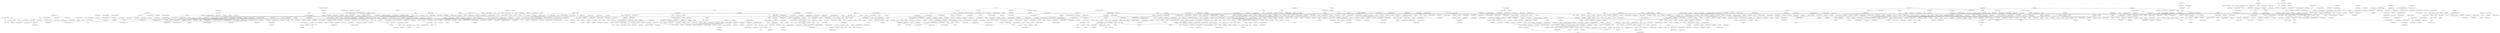 strict graph "" {
	node [label="\N"];
	1	[id=1,
		label="noncommutative geometry",
		level=2,
		pos="-1272.336509589205,7760.165755290073",
		weight=0];
	133	[id=133,
		label="quantum groups",
		level=2,
		pos="-1771.891784532853,7365.711358385288",
		weight=0];
	1 -- 133	[level=2];
	146	[id=146,
		label="mathematical physics",
		level=3,
		pos="-1031.163712485444,8224.868700467585",
		weight=0];
	1 -- 146	[level=3];
	3984	[id=3984,
		label="operator algebras",
		level=2,
		pos="-543.2879152267814,7962.216043715287",
		weight=0];
	1 -- 3984	[level=2];
	12	[id=12,
		label=musicology,
		level=3,
		pos="4775.850922172586,7353.479615415052",
		weight=0];
	3768	[id=3768,
		label=music,
		level=3,
		pos="4098.481871819245,7030.102536823865",
		weight=0];
	12 -- 3768	[level=3];
	4687	[id=4687,
		label="music theory",
		level=4,
		pos="4998.137792008107,7752.919930732706",
		weight=0];
	12 -- 4687	[level=4];
	15	[id=15,
		label=health,
		level=3,
		pos="2094.1187651435052,8227.734296180199",
		weight=0];
	2090	[id=2090,
		label="well-being",
		level=3,
		pos="2230.5191215190753,7823.721649281984",
		weight=0];
	15 -- 2090	[level=3];
	17	[id=17,
		label="land cover",
		level=4,
		pos="1469.7195987512719,148.00906558145675",
		weight=0];
	241	[id=241,
		label="remote sensing",
		level=2,
		pos="1128.0974925481744,-403.53325763935476",
		weight=0];
	17 -- 241	[level=4];
	3307	[id=3307,
		label="land use",
		level=4,
		pos="1859.550995761866,653.8730826322222",
		weight=0];
	17 -- 3307	[level=4];
	21	[id=21,
		label="alzheimer s disease",
		level=3,
		pos="11757.267872606915,-4441.920977784111",
		weight=0];
	853	[id=853,
		label="39;s disease",
		level=3,
		pos="11214.210779496005,-4849.495389584955",
		weight=0];
	21 -- 853	[level=3];
	1256	[id=1256,
		label="parkinson&",
		level=4,
		pos="11473.67780062697,-4173.521346631234",
		weight=0];
	21 -- 1256	[level=4];
	2796	[id=2796,
		label=neurodegeneration,
		level=3,
		pos="11782.326082175914,-5090.185758421759",
		weight=0];
	21 -- 2796	[level=3];
	4068	[id=4068,
		label=dementia,
		level=3,
		pos="12359.920196049548,-4126.819010633038",
		weight=0];
	21 -- 4068	[level=3];
	26	[id=26,
		label="string theory",
		level=4,
		pos="4603.843139149644,-5442.298959214356",
		weight=0];
	1072	[id=1072,
		label="black holes",
		level=3,
		pos="4063.2880262599274,-5789.290798740038",
		weight=0];
	26 -- 1072	[level=4];
	1182	[id=1182,
		label="quantum field theory",
		level=4,
		pos="4975.182959020341,-5212.669902580037",
		weight=0];
	26 -- 1182	[level=4];
	1233	[id=1233,
		label=holography,
		level=4,
		pos="5027.488482822376,-5343.1962017798105",
		weight=0];
	26 -- 1233	[level=4];
	2812	[id=2812,
		label="quantum gravity",
		level=4,
		pos="4845.847373139488,-5066.054720351102",
		weight=0];
	26 -- 2812	[level=4];
	3098	[id=3098,
		label=ads,
		level=4,
		pos="5100.80653384287,-5500.834437943526",
		weight=0];
	26 -- 3098	[level=4];
	27	[id=27,
		label="spatial ecology",
		level=4,
		pos="5305.968395303466,1918.7113980776467",
		weight=0];
	3953	[id=3953,
		label="conservation biology",
		level=3,
		pos="5420.008802960603,1406.5053938351348",
		weight=0];
	27 -- 3953	[level=4];
	28	[id=28,
		label=prognostics,
		level=4,
		pos="353.37486414428264,-8771.174948636946",
		weight=0];
	960	[id=960,
		label="fault diagnosis",
		level=3,
		pos="133.3144654207315,-8443.096013862865",
		weight=0];
	28 -- 960	[level=4];
	2098	[id=2098,
		label=diagnostics,
		level=4,
		pos="704.9504824902583,-8931.946965325458",
		weight=0];
	28 -- 2098	[level=4];
	29	[id=29,
		label=persuasion,
		level=3,
		pos="3396.422169290813,3574.8117288753087",
		weight=0];
	1362	[id=1362,
		label=attitudes,
		level=3,
		pos="4191.295464451324,3401.146470705834",
		weight=0];
	29 -- 1362	[level=3];
	1854	[id=1854,
		label="social influence",
		level=4,
		pos="3602.2280737788187,3357.9735809016356",
		weight=0];
	29 -- 1854	[level=4];
	2482	[id=2482,
		label="health communication",
		level=3,
		pos="2611.364599771436,3554.470815649283",
		weight=0];
	29 -- 2482	[level=3];
	33	[id=33,
		label="public opinion",
		level=4,
		pos="-7620.930169081736,-3230.9076113033184",
		weight=0];
	1951	[id=1951,
		label="american politics",
		level=1,
		pos="-7311.435271994325,-3104.380804985022",
		weight=0];
	33 -- 1951	[level=4];
	35	[id=35,
		label="comparative psychology",
		level=3,
		pos="5759.201048839836,-1671.997675229256",
		weight=0];
	49	[id=49,
		label="evolutionary psychology",
		level=3,
		pos="5296.929936804277,-1410.4859390035654",
		weight=0];
	35 -- 49	[level=3];
	333	[id=333,
		label="developmental psychology",
		level=4,
		pos="6187.643344058089,-2080.1367427860173",
		weight=0];
	35 -- 333	[level=4];
	36	[id=36,
		label=evaluation,
		level=4,
		pos="1825.0958562434832,1676.6232607899485",
		weight=0];
	1372	[id=1372,
		label=assessment,
		level=3,
		pos="1329.5361533458054,1467.2085610037514",
		weight=0];
	36 -- 1372	[level=4];
	41	[id=41,
		label=biogeochemistry,
		level=3,
		pos="4055.7085429534177,-3609.556585176625",
		weight=0];
	223	[id=223,
		label="soil science",
		level=4,
		pos="4199.7959623711995,-2919.809739743231",
		weight=0];
	41 -- 223	[level=4];
	1092	[id=1092,
		label=geomicrobiology,
		level=4,
		pos="3833.0661006698647,-3342.7714943694114",
		weight=0];
	41 -- 1092	[level=4];
	1691	[id=1691,
		label="organic geochemistry",
		level=3,
		pos="3466.5826040323877,-3210.8008619193192",
		weight=0];
	41 -- 1691	[level=3];
	2416	[id=2416,
		label="microbial ecology",
		level=3,
		pos="4825.728880623516,-3840.340038766066",
		weight=0];
	41 -- 2416	[level=3];
	3373	[id=3373,
		label=nitrogen,
		level=4,
		pos="3942.564712278817,-3104.101517688668",
		weight=0];
	41 -- 3373	[level=4];
	3484	[id=3484,
		label="stable isotopes",
		level=3,
		pos="4307.211804452668,-4220.595721189269",
		weight=0];
	41 -- 3484	[level=3];
	3941	[id=3941,
		label=oceanography,
		level=3,
		pos="3778.8531039159643,-3004.5666601349094",
		weight=0];
	41 -- 3941	[level=3];
	42	[id=42,
		label="educational psychology",
		level=4,
		pos="6550.419692649376,-2175.841225141695",
		weight=0];
	42 -- 333	[level=4];
	3916	[id=3916,
		label="mate choice",
		level=3,
		pos="5006.556146766198,-1558.362922626682",
		weight=0];
	49 -- 3916	[level=3];
	61	[id=61,
		label="audio signal processing",
		level=4,
		pos="4448.482606019128,7478.492465356438",
		weight=0];
	394	[id=394,
		label="music information retrieval",
		level=4,
		pos="4812.895893033709,8185.704270163298",
		weight=0];
	61 -- 394	[level=4];
	3635	[id=3635,
		label="music technology",
		level=4,
		pos="3971.002922711087,6976.671669282137",
		weight=0];
	61 -- 3635	[level=4];
	62	[id=62,
		label=chemoinformatics,
		level=4,
		pos="11833.067376819998,3845.6041492933296",
		weight=0];
	1801	[id=1801,
		label="molecular modeling",
		level=3,
		pos="12118.252385235986,3551.0309416661635",
		weight=0];
	62 -- 1801	[level=4];
	64	[id=64,
		label="distributed systems",
		level=2,
		pos="-5688.047430605504,5651.654882749309",
		weight=0];
	576	[id=576,
		label="operating systems",
		level=1,
		pos="-5859.90436434628,4822.94160423613",
		weight=0];
	64 -- 576	[level=2];
	937	[id=937,
		label="computer networks",
		level=2,
		pos="-6038.53700669708,6329.599170337102",
		weight=0];
	64 -- 937	[level=2];
	2196	[id=2196,
		label="cloud computing",
		level=3,
		pos="-4927.221821396277,6173.035539282083",
		weight=0];
	64 -- 2196	[level=3];
	4438	[id=4438,
		label="fault tolerance",
		level=3,
		pos="-5132.245263875584,5559.518341188938",
		weight=0];
	64 -- 4438	[level=3];
	4725	[id=4725,
		label=networks,
		level=3,
		pos="-6476.330711511138,5339.342727055576",
		weight=0];
	64 -- 4725	[level=3];
	74	[id=74,
		label=optics,
		level=2,
		pos="-6494.121732172142,9312.908053283305",
		weight=0];
	604	[id=604,
		label=lasers,
		level=2,
		pos="-5893.217662369134,8714.008523468474",
		weight=0];
	74 -- 604	[level=2];
	2381	[id=2381,
		label=microscopy,
		level=3,
		pos="-6460.311729376946,10012.737493400506",
		weight=0];
	74 -- 2381	[level=3];
	3895	[id=3895,
		label=physics,
		level=2,
		pos="-6943.28160400376,9831.853526198882",
		weight=0];
	74 -- 3895	[level=2];
	78	[id=78,
		label=pediatrics,
		level=4,
		pos="8378.581794298861,-1483.115827263434",
		weight=0];
	2321	[id=2321,
		label="infectious diseases",
		level=2,
		pos="8138.697008892109,-914.1394133263736",
		weight=0];
	78 -- 2321	[level=4];
	79	[id=79,
		label=instrumentation,
		level=3,
		pos="-13872.33816526935,-10936.344867011741",
		weight=0];
	522	[id=522,
		label=sensors,
		level=3,
		pos="-13262.384716344113,-11059.352935267712",
		weight=0];
	79 -- 522	[level=3];
	1790	[id=1790,
		label=measurement,
		level=3,
		pos="-14412.980789064826,-10623.858396478156",
		weight=0];
	79 -- 1790	[level=3];
	82	[id=82,
		label="motor control",
		level=3,
		pos="7265.559999820518,-9592.915765527048",
		weight=0];
	1789	[id=1789,
		label=neurophysiology,
		level=4,
		pos="7655.064729726071,-9718.946401915715",
		weight=0];
	82 -- 1789	[level=4];
	4410	[id=4410,
		label=neuromechanics,
		level=3,
		pos="7179.490859375723,-9103.46870506026",
		weight=0];
	82 -- 4410	[level=3];
	83	[id=83,
		label="molecular biology",
		level=2,
		pos="6968.504147673692,1051.6962426287032",
		weight=0];
	933	[id=933,
		label=genetics,
		level=2,
		pos="6144.645816710619,547.1491959242206",
		weight=0];
	83 -- 933	[level=2];
	2203	[id=2203,
		label=microbiology,
		level=2,
		pos="7466.897753585333,403.80309592386305",
		weight=0];
	83 -- 2203	[level=2];
	3365	[id=3365,
		label=cell,
		level=4,
		pos="7052.06148164995,1473.417626654906",
		weight=0];
	83 -- 3365	[level=4];
	4513	[id=4513,
		label="cell biology",
		level=2,
		pos="7149.255074518709,1952.3175244715212",
		weight=0];
	83 -- 4513	[level=2];
	4918	[id=4918,
		label="cancer biology",
		level=4,
		pos="6702.843314044793,578.8246559157616",
		weight=0];
	83 -- 4918	[level=4];
	84	[id=84,
		label="isotope geochemistry",
		level=4,
		pos="247.7573072122866,-2140.358758282211",
		weight=0];
	2792	[id=2792,
		label="chemical oceanography",
		level=4,
		pos="571.775470931175,-2014.8819941019387",
		weight=0];
	84 -- 2792	[level=4];
	3008	[id=3008,
		label=geochronology,
		level=3,
		pos="100.08313269678544,-2535.6860052008988",
		weight=0];
	84 -- 3008	[level=4];
	85	[id=85,
		label=paleoclimatology,
		level=3,
		pos="3053.486271836347,-2056.9403739562035",
		weight=0];
	1719	[id=1719,
		label=paleoecology,
		level=3,
		pos="2587.3049508449017,-1920.3138128240546",
		weight=0];
	85 -- 1719	[level=3];
	3541	[id=3541,
		label="stable isotope geochemistry",
		level=3,
		pos="3108.683457886879,-2739.7934678342244",
		weight=0];
	85 -- 3541	[level=3];
	86	[id=86,
		label="cochlear implants",
		level=4,
		pos="819.5214187640491,7355.863049816611",
		weight=0];
	116	[id=116,
		label="speech perception",
		level=3,
		pos="661.9235149644321,6856.825436109178",
		weight=0];
	86 -- 116	[level=4];
	1807	[id=1807,
		label=hearing,
		level=4,
		pos="682.6358560512235,7828.462193471164",
		weight=0];
	86 -- 1807	[level=4];
	3611	[id=3611,
		label=psychoacoustics,
		level=4,
		pos="997.7569652268164,7726.233509779298",
		weight=0];
	86 -- 3611	[level=4];
	91	[id=91,
		label="public administration",
		level=3,
		pos="-5025.589698735572,-6097.760516744001",
		weight=0];
	2070	[id=2070,
		label=governance,
		level=4,
		pos="-5113.859641527849,-6357.658188708362",
		weight=0];
	91 -- 2070	[level=4];
	3483	[id=3483,
		label="public policy",
		level=3,
		pos="-5599.907113491106,-5570.10293838405",
		weight=0];
	91 -- 3483	[level=3];
	4237	[id=4237,
		label="performance management",
		level=4,
		pos="-4774.810794667141,-6474.7405358630385",
		weight=0];
	91 -- 4237	[level=4];
	92	[id=92,
		label=zoology,
		level=4,
		pos="4575.536330091032,-226.22299081813563",
		weight=0];
	3735	[id=3735,
		label=taxonomy,
		level=4,
		pos="4120.667946573952,-273.81441494629496",
		weight=0];
	92 -- 3735	[level=4];
	95	[id=95,
		label=graphene,
		level=3,
		pos="-14472.067887898345,-12746.579877405797",
		weight=0];
	460	[id=460,
		label="2d materials",
		level=4,
		pos="-14935.727179078856,-12658.514132667222",
		weight=0];
	95 -- 460	[level=4];
	1769	[id=1769,
		label="topological insulators",
		level=3,
		pos="-13791.779498657399,-12740.556419151644",
		weight=0];
	95 -- 1769	[level=3];
	97	[id=97,
		label=chromatin,
		level=4,
		pos="7087.89271287001,-6334.220517534971",
		weight=0];
	258	[id=258,
		label=epigenetics,
		level=3,
		pos="6486.168979358106,-6345.041845806979",
		weight=0];
	97 -- 258	[level=4];
	98	[id=98,
		label="database systems",
		level=4,
		pos="791.3079596574752,949.1157280801364",
		weight=0];
	3199	[id=3199,
		label="query processing",
		level=4,
		pos="594.706370476425,720.8439097516995",
		weight=0];
	98 -- 3199	[level=4];
	101	[id=101,
		label="health law",
		level=4,
		pos="5242.969406387669,5925.441883094999",
		weight=0];
	2245	[id=2245,
		label=bioethics,
		level=4,
		pos="5364.503906992376,5454.7870065981015",
		weight=0];
	101 -- 2245	[level=4];
	103	[id=103,
		label="complex fluids",
		level=4,
		pos="2204.573791293118,-7586.35288138952",
		weight=0];
	2202	[id=2202,
		label=rheology,
		level=4,
		pos="2565.8981492748376,-7471.631694826917",
		weight=0];
	103 -- 2202	[level=4];
	108	[id=108,
		label="computing education",
		level=4,
		pos="853.5812578311309,9155.576056123844",
		weight=0];
	4635	[id=4635,
		label="educational technology",
		level=3,
		pos="462.35704871481715,9279.375928776553",
		weight=0];
	108 -- 4635	[level=4];
	111	[id=111,
		label="drug delivery",
		level=3,
		pos="4512.031623683406,-8033.011554363288",
		weight=0];
	616	[id=616,
		label=nanoparticles,
		level=4,
		pos="4709.091305854985,-8685.835155182729",
		weight=0];
	111 -- 616	[level=4];
	3284	[id=3284,
		label=pharmaceutics,
		level=4,
		pos="4923.839821699167,-8148.059765025643",
		weight=0];
	111 -- 3284	[level=4];
	3646	[id=3646,
		label=biomaterials,
		level=2,
		pos="4121.968994617709,-7355.62437283594",
		weight=0];
	111 -- 3646	[level=3];
	112	[id=112,
		label=stereotyping,
		level=4,
		pos="4251.320141871791,3909.0879435978914",
		weight=0];
	3794	[id=3794,
		label="social cognition",
		level=4,
		pos="4122.721218081472,3589.0832549256615",
		weight=0];
	112 -- 3794	[level=4];
	1545	[id=1545,
		label="laboratory phonology",
		level=3,
		pos="907.2160175857259,6364.100018200467",
		weight=0];
	116 -- 1545	[level=3];
	126	[id=126,
		label=combinatorics,
		level=2,
		pos="-3118.971563990306,6280.291270707557",
		weight=0];
	475	[id=475,
		label="graph theory",
		level=2,
		pos="-3330.9804736839387,5740.32490420911",
		weight=0];
	126 -- 475	[level=2];
	852	[id=852,
		label=probability,
		level=2,
		pos="-2978.0616893641345,6927.383330010311",
		weight=0];
	126 -- 852	[level=2];
	3926	[id=3926,
		label=algebra,
		level=2,
		pos="-2780.79047334537,6745.006111307623",
		weight=0];
	126 -- 3926	[level=2];
	4110	[id=4110,
		label="number theory",
		level=3,
		pos="-2430.1142946983914,6260.843904948923",
		weight=0];
	126 -- 4110	[level=3];
	127	[id=127,
		label="genetic epidemiology",
		level=4,
		pos="4030.7738734831973,-1112.4303173403061",
		weight=0];
	2122	[id=2122,
		label="statistical genetics",
		level=4,
		pos="3907.691301892684,-862.8863311062771",
		weight=0];
	127 -- 2122	[level=4];
	130	[id=130,
		label="model checking",
		level=4,
		pos="-5232.657759371424,2408.116286783416",
		weight=0];
	2103	[id=2103,
		label="formal verification",
		level=4,
		pos="-4918.012950989518,2530.5956742616668",
		weight=0];
	130 -- 2103	[level=4];
	2305	[id=2305,
		label="formal methods",
		level=1,
		pos="-5558.356043440043,2295.6712731268344",
		weight=0];
	130 -- 2305	[level=4];
	132	[id=132,
		label="systems biology",
		level=2,
		pos="6642.893954510946,-636.7374461873399",
		weight=0];
	686	[id=686,
		label="metabolic engineering",
		level=4,
		pos="6204.207342000171,-734.7152790446705",
		weight=0];
	132 -- 686	[level=4];
	1861	[id=1861,
		label="computational biology",
		level=2,
		pos="6320.7240026902855,-195.75833234350853",
		weight=0];
	132 -- 1861	[level=2];
	3035	[id=3035,
		label=bioinformatics,
		level=2,
		pos="6526.932339142921,-1329.0047691892944",
		weight=0];
	132 -- 3035	[level=2];
	3066	[id=3066,
		label="synthetic biology",
		level=4,
		pos="7018.789786512535,-1084.7377964002405",
		weight=0];
	132 -- 3066	[level=4];
	2822	[id=2822,
		label="representation theory",
		level=2,
		pos="-2273.816292591043,7091.3207727587815",
		weight=0];
	133 -- 2822	[level=2];
	138	[id=138,
		label="finite element analysis",
		level=4,
		pos="-151.9574095383021,11328.357921294206",
		weight=0];
	3675	[id=3675,
		label="fracture mechanics",
		level=2,
		pos="290.21733597446087,11442.98360035566",
		weight=0];
	138 -- 3675	[level=4];
	144	[id=144,
		label="population dynamics",
		level=4,
		pos="5596.361021763133,-794.9505858199813",
		weight=0];
	946	[id=946,
		label=fisheries,
		level=4,
		pos="5148.483069240769,-884.3226432925144",
		weight=0];
	144 -- 946	[level=4];
	4843	[id=4843,
		label="differential geometry",
		level=4,
		pos="-810.2382011932472,8841.903879490275",
		weight=0];
	146 -- 4843	[level=4];
	152	[id=152,
		label=aeroacoustics,
		level=4,
		pos="-10926.173068932589,-11397.936825345421",
		weight=0];
	4461	[id=4461,
		label=aerodynamics,
		level=4,
		pos="-11210.573468378656,-11201.974976328356",
		weight=0];
	152 -- 4461	[level=4];
	158	[id=158,
		label="data mining",
		level=3,
		pos="-621.1947972091708,232.83118062658153",
		weight=0];
	233	[id=233,
		label=clustering,
		level=4,
		pos="-354.43839732067545,-198.52384077404685",
		weight=0];
	158 -- 233	[level=4];
	509	[id=509,
		label="social network analysis",
		level=4,
		pos="-836.9390406592313,591.847939514816",
		weight=0];
	158 -- 509	[level=4];
	679	[id=679,
		label="machine learning",
		level=2,
		pos="-1424.5915242078877,406.645473270642",
		weight=0];
	158 -- 679	[level=3];
	854	[id=854,
		label="recommender systems",
		level=3,
		pos="-11.484867218708999,477.9327037844174",
		weight=0];
	158 -- 854	[level=3];
	2563	[id=2563,
		label="business intelligence",
		level=3,
		pos="-350.5604066670356,566.6492477323859",
		weight=0];
	158 -- 2563	[level=3];
	3154	[id=3154,
		label=databases,
		level=3,
		pos="124.61635151237323,532.6147314153778",
		weight=0];
	158 -- 3154	[level=3];
	4034	[id=4034,
		label="social networks",
		level=3,
		pos="-660.5164889770972,-294.8744138679519",
		weight=0];
	158 -- 4034	[level=3];
	4261	[id=4261,
		label="information retrieval",
		level=3,
		pos="-116.77259794501546,200.2102499995098",
		weight=0];
	158 -- 4261	[level=3];
	160	[id=160,
		label=marketing,
		level=3,
		pos="-13917.21575759433,-6159.261305515387",
		weight=0];
	1139	[id=1139,
		label="consumer behaviour",
		level=4,
		pos="-14411.18408995871,-6534.9769188538285",
		weight=0];
	160 -- 1139	[level=4];
	1510	[id=1510,
		label=advertising,
		level=4,
		pos="-14107.433784648645,-6667.519662906412",
		weight=0];
	160 -- 1510	[level=4];
	2938	[id=2938,
		label="consumer behavior",
		level=3,
		pos="-13485.233764006383,-5825.490672203339",
		weight=0];
	160 -- 2938	[level=3];
	3730	[id=3730,
		label=pricing,
		level=4,
		pos="-13768.932393155652,-6772.384338138944",
		weight=0];
	160 -- 3730	[level=4];
	161	[id=161,
		label="social theory",
		level=4,
		pos="-5310.468310836094,-8127.350942968299",
		weight=0];
	4529	[id=4529,
		label=sociology,
		level=3,
		pos="-5696.481070420104,-8258.337923133688",
		weight=0];
	161 -- 4529	[level=4];
	169	[id=169,
		label=comunicación,
		level=3,
		pos="2258.6845016168672,2608.7007309241585",
		weight=0];
	2509	[id=2509,
		label=género,
		level=3,
		pos="2827.7901881448274,2836.6249099360143",
		weight=0];
	169 -- 2509	[level=3];
	4746	[id=4746,
		label=periodismo,
		level=3,
		pos="1609.6447648416745,2613.8015357010772",
		weight=0];
	169 -- 4746	[level=3];
	170	[id=170,
		label=psychiatry,
		level=3,
		pos="10741.344890558701,783.8336312442975",
		weight=0];
	4539	[id=4539,
		label="mental health",
		level=3,
		pos="11320.758552152414,1294.2794142487692",
		weight=0];
	170 -- 4539	[level=3];
	4898	[id=4898,
		label=neuroimaging,
		level=3,
		pos="10273.897534050471,1389.4707444883516",
		weight=0];
	170 -- 4898	[level=3];
	172	[id=172,
		label=geography,
		level=3,
		pos="1755.3414136813342,459.2443118207413",
		weight=0];
	1967	[id=1967,
		label=gis,
		level=3,
		pos="1997.9476004297003,-148.83823072026877",
		weight=0];
	172 -- 1967	[level=3];
	174	[id=174,
		label="cognitive neuroscience",
		level=2,
		pos="1929.8836817169104,5671.187670850003",
		weight=0];
	1587	[id=1587,
		label=attention,
		level=2,
		pos="2331.6623224041473,6231.797212871569",
		weight=0];
	174 -- 1587	[level=2];
	2948	[id=2948,
		label="cognitive psychology",
		level=2,
		pos="1692.5062831161845,5137.153929448875",
		weight=0];
	174 -- 2948	[level=2];
	175	[id=175,
		label=creep,
		level=3,
		pos="-219.26654865032035,12291.166470021257",
		weight=0];
	254	[id=254,
		label=fatigue,
		level=2,
		pos="174.2921111116241,11931.044795959908",
		weight=0];
	175 -- 254	[level=3];
	1847	[id=1847,
		label=superplasticity,
		level=3,
		pos="-746.6530239084298,12423.843280120036",
		weight=0];
	175 -- 1847	[level=3];
	181	[id=181,
		label="dynamical systems",
		level=3,
		pos="-2743.32324081789,12038.36734924097",
		weight=0];
	1595	[id=1595,
		label="celestial mechanics",
		level=4,
		pos="-3124.7986386471202,12327.194280325668",
		weight=0];
	181 -- 1595	[level=4];
	2169	[id=2169,
		label="ergodic theory",
		level=4,
		pos="-2255.81565909421,12148.277420444681",
		weight=0];
	181 -- 2169	[level=4];
	2377	[id=2377,
		label="differential equations",
		level=3,
		pos="-2263.1621935725425,11594.017205748667",
		weight=0];
	181 -- 2377	[level=3];
	2905	[id=2905,
		label=chaos,
		level=4,
		pos="-2671.1286460739584,12638.965892343975",
		weight=0];
	181 -- 2905	[level=4];
	185	[id=185,
		label=infertility,
		level=4,
		pos="6801.014624822824,10929.81603331455",
		weight=0];
	2130	[id=2130,
		label="reproductive endocrinology",
		level=4,
		pos="6536.079851600522,11236.844386212166",
		weight=0];
	185 -- 2130	[level=4];
	4576	[id=4576,
		label="reproductive biology",
		level=4,
		pos="6446.760370377699,10729.80115470006",
		weight=0];
	185 -- 4576	[level=4];
	191	[id=191,
		label="computer security",
		level=4,
		pos="-8429.037909305443,4935.638883200825",
		weight=0];
	2781	[id=2781,
		label="web security",
		level=4,
		pos="-8810.025354295238,4641.031037392017",
		weight=0];
	191 -- 2781	[level=4];
	3556	[id=3556,
		label=cryptography,
		level=3,
		pos="-7949.74414893816,5166.910969841738",
		weight=0];
	191 -- 3556	[level=4];
	194	[id=194,
		label=metamaterials,
		level=3,
		pos="-3446.269592838987,8898.202607754114",
		weight=0];
	397	[id=397,
		label=plasmonics,
		level=3,
		pos="-3861.9530001776307,8147.599472019503",
		weight=0];
	194 -- 397	[level=3];
	1999	[id=1999,
		label=terahertz,
		level=4,
		pos="-3745.661934649749,9344.679731448992",
		weight=0];
	194 -- 1999	[level=4];
	4145	[id=4145,
		label=antennas,
		level=3,
		pos="-3252.029140967231,9724.063073528896",
		weight=0];
	194 -- 4145	[level=3];
	202	[id=202,
		label="food webs",
		level=3,
		pos="4623.373617280212,-4508.779602303434",
		weight=0];
	1993	[id=1993,
		label="ecological networks",
		level=4,
		pos="4725.066264579549,-4807.753887577188",
		weight=0];
	202 -- 1993	[level=4];
	202 -- 3484	[level=3];
	4238	[id=4238,
		label="aquatic ecology",
		level=4,
		pos="5138.468313773873,-4601.152352185645",
		weight=0];
	202 -- 4238	[level=4];
	203	[id=203,
		label=hydrology,
		level=3,
		pos="788.8723235768477,-4121.480741512656",
		weight=0];
	1045	[id=1045,
		label=hydrogeology,
		level=4,
		pos="911.1192572156197,-4934.54831318608",
		weight=0];
	203 -- 1045	[level=4];
	2946	[id=2946,
		label=geomorphology,
		level=3,
		pos="823.8577124117884,-3387.712037251054",
		weight=0];
	203 -- 2946	[level=3];
	3155	[id=3155,
		label="water quality",
		level=4,
		pos="1148.5000518456873,-4341.104144307989",
		weight=0];
	203 -- 3155	[level=4];
	3773	[id=3773,
		label="water resources",
		level=4,
		pos="773.0248023727336,-4746.964937806391",
		weight=0];
	203 -- 3773	[level=4];
	4342	[id=4342,
		label="water resources management",
		level=4,
		pos="1185.8419704414703,-4038.055698827236",
		weight=0];
	203 -- 4342	[level=4];
	204	[id=204,
		label=philosophy,
		level=3,
		pos="4470.253322307844,4750.712194965682",
		weight=0];
	405	[id=405,
		label=ethics,
		level=3,
		pos="5297.820903996297,4837.060506979438",
		weight=0];
	204 -- 405	[level=3];
	1565	[id=1565,
		label=literature,
		level=3,
		pos="4827.414589808194,5058.044410554047",
		weight=0];
	204 -- 1565	[level=3];
	3137	[id=3137,
		label=metaphysics,
		level=3,
		pos="3654.193478710772,4746.277686797054",
		weight=0];
	204 -- 3137	[level=3];
	206	[id=206,
		label="welfare state",
		level=1,
		pos="-6222.191531218724,-6011.486878743776",
		weight=0];
	1626	[id=1626,
		label="social policy",
		level=1,
		pos="-5742.756749200288,-6392.805887314959",
		weight=0];
	206 -- 1626	[level=1];
	2667	[id=2667,
		label="comparative political economy",
		level=1,
		pos="-6342.8967950123,-5605.462962188469",
		weight=0];
	206 -- 2667	[level=1];
	207	[id=207,
		label="computational fluid dynamics",
		level=3,
		pos="-9783.967687458551,-10815.912295144422",
		weight=0];
	2677	[id=2677,
		label="multiphase flow",
		level=3,
		pos="-10296.977404423787,-10431.424590252436",
		weight=0];
	207 -- 2677	[level=3];
	211	[id=211,
		label="sport marketing",
		level=4,
		pos="-13744.859264948045,-5338.058653280783",
		weight=0];
	211 -- 2938	[level=4];
	212	[id=212,
		label=teams,
		level=4,
		pos="-11207.831216906006,-7004.188606099928",
		weight=0];
	653	[id=653,
		label=leadership,
		level=3,
		pos="-11130.538470267278,-6496.114951747707",
		weight=0];
	212 -- 653	[level=4];
	213	[id=213,
		label="construction engineering",
		level=4,
		pos="-8714.396364710927,3296.7565246425315",
		weight=0];
	3734	[id=3734,
		label="construction management",
		level=3,
		pos="-8555.832241056607,2855.208769194835",
		weight=0];
	213 -- 3734	[level=4];
	4714	[id=4714,
		label=management,
		level=4,
		pos="-9096.060923083296,3556.592809948178",
		weight=0];
	213 -- 4714	[level=4];
	216	[id=216,
		label="translation studies",
		level=3,
		pos="-971.7248995703377,2898.9925929838714",
		weight=0];
	2087	[id=2087,
		label="comparative literature",
		level=3,
		pos="-729.9918975011452,3457.5241709342386",
		weight=0];
	216 -- 2087	[level=3];
	2457	[id=2457,
		label="corpus linguistics",
		level=2,
		pos="-873.6407987922111,2312.988103850337",
		weight=0];
	216 -- 2457	[level=3];
	217	[id=217,
		label="power system dynamics",
		level=4,
		pos="-1862.9564933060717,-1790.8571975497593",
		weight=0];
	371	[id=371,
		label="power system stability",
		level=4,
		pos="-2290.602064533642,-1397.701243091726",
		weight=0];
	217 -- 371	[level=4];
	3863	[id=3863,
		label=stability,
		level=4,
		pos="-1511.367161497444,-2187.0268218362794",
		weight=0];
	217 -- 3863	[level=4];
	1557	[id=1557,
		label=agronomy,
		level=4,
		pos="4670.358833111554,-2718.3157162402713",
		weight=0];
	223 -- 1557	[level=4];
	2451	[id=2451,
		label="soil physics",
		level=4,
		pos="4322.907422972002,-3448.1015168394683",
		weight=0];
	223 -- 2451	[level=4];
	3949	[id=3949,
		label="environmental science",
		level=4,
		pos="4485.448232456784,-3023.5129908960917",
		weight=0];
	223 -- 3949	[level=4];
	225	[id=225,
		label=nlp,
		level=4,
		pos="-4167.305990528836,3149.662835681976",
		weight=0];
	2936	[id=2936,
		label=smt,
		level=4,
		pos="-4474.59680804048,2691.733901847336",
		weight=0];
	225 -- 2936	[level=4];
	227	[id=227,
		label=altmetrics,
		level=3,
		pos="-2491.672363904724,-6269.619674875923",
		weight=0];
	928	[id=928,
		label=bibliometrics,
		level=3,
		pos="-2648.3259456463,-6820.894475067495",
		weight=0];
	227 -- 928	[level=3];
	2950	[id=2950,
		label="scholarly communication",
		level=4,
		pos="-2081.8019543976034,-6502.473699963202",
		weight=0];
	227 -- 2950	[level=4];
	4888	[id=4888,
		label="open access",
		level=3,
		pos="-2560.8067589124507,-5681.188897266547",
		weight=0];
	227 -- 4888	[level=3];
	229	[id=229,
		label="nonlinear control",
		level=4,
		pos="-1416.5503675995797,9423.815884574366",
		weight=0];
	4481	[id=4481,
		label="robust control",
		level=3,
		pos="-1949.891660390324,8984.283613697262",
		weight=0];
	229 -- 4481	[level=4];
	235	[id=235,
		label=analog,
		level=4,
		pos="-2673.999126321523,10927.05302543578",
		weight=0];
	345	[id=345,
		label=rf,
		level=3,
		pos="-3130.384828125337,10511.374671255355",
		weight=0];
	235 -- 345	[level=4];
	668	[id=668,
		label="rf circuits",
		level=4,
		pos="-2546.6452663336904,11287.937003053246",
		weight=0];
	235 -- 668	[level=4];
	238	[id=238,
		label=gastroenterology,
		level=4,
		pos="2526.994366845113,10863.023305853647",
		weight=0];
	1436	[id=1436,
		label="internal medicine",
		level=3,
		pos="3013.5957546025165,10597.030438190695",
		weight=0];
	238 -- 1436	[level=4];
	3014	[id=3014,
		label="inflammatory bowel disease",
		level=4,
		pos="2379.7090477091892,11383.565756358854",
		weight=0];
	238 -- 3014	[level=4];
	240	[id=240,
		label="organic photovoltaics",
		level=3,
		pos="14554.432899960488,1308.1964005062061",
		weight=0];
	3034	[id=3034,
		label="organic electronics",
		level=4,
		pos="14857.445621307408,857.3709473860466",
		weight=0];
	240 -- 3034	[level=4];
	3387	[id=3387,
		label="ultrafast spectroscopy",
		level=3,
		pos="14111.19462653048,1496.6731818799437",
		weight=0];
	240 -- 3387	[level=3];
	4829	[id=4829,
		label="perovskite solar cells",
		level=4,
		pos="14727.416045800976,1770.6759165505018",
		weight=0];
	240 -- 4829	[level=4];
	241 -- 1967	[level=3];
	3892	[id=3892,
		label=photogrammetry,
		level=2,
		pos="485.66684103175845,-1133.6200023001632",
		weight=0];
	241 -- 3892	[level=2];
	243	[id=243,
		label="software defined networking",
		level=2,
		pos="-6082.544621654033,7053.945631838479",
		weight=0];
	243 -- 937	[level=2];
	1024	[id=1024,
		label="optical networks",
		level=2,
		pos="-5451.674734375711,7258.943054238229",
		weight=0];
	243 -- 1024	[level=2];
	253	[id=253,
		label=mimo,
		level=3,
		pos="1500.5581287340572,2173.9178880447457",
		weight=0];
	3083	[id=3083,
		label="wireless communications",
		level=3,
		pos="705.3726316424587,2071.708064685229",
		weight=0];
	253 -- 3083	[level=3];
	4174	[id=4174,
		label=ofdm,
		level=3,
		pos="2034.4730601461822,2141.153309590544",
		weight=0];
	253 -- 4174	[level=3];
	1113	[id=1113,
		label=fracture,
		level=2,
		pos="529.4280206563521,12301.080907448451",
		weight=0];
	254 -- 1113	[level=2];
	254 -- 3675	[level=2];
	257	[id=257,
		label="metal forming",
		level=4,
		pos="-1856.7246229171235,13048.693659892146",
		weight=0];
	1804	[id=1804,
		label="thermomechanical processing",
		level=4,
		pos="-1485.4478126056922,12856.000633064894",
		weight=0];
	257 -- 1804	[level=4];
	2340	[id=2340,
		label="gene regulation",
		level=4,
		pos="6900.771984982252,-6053.578133423433",
		weight=0];
	258 -- 2340	[level=4];
	2467	[id=2467,
		label=cancer,
		level=2,
		pos="5689.62874192779,-6492.65854012929",
		weight=0];
	258 -- 2467	[level=3];
	263	[id=263,
		label="applied mathematics",
		level=3,
		pos="-278.1295840674462,10637.035877188096",
		weight=0];
	2292	[id=2292,
		label="numerical analysis",
		level=2,
		pos="-855.245751222627,10734.418313295486",
		weight=0];
	263 -- 2292	[level=3];
	274	[id=274,
		label=mobile,
		level=3,
		pos="-224.59535256180922,5921.153693676119",
		weight=0];
	4179	[id=4179,
		label="pervasive computing",
		level=3,
		pos="-517.4622170972109,5524.778298758253",
		weight=0];
	274 -- 4179	[level=3];
	282	[id=282,
		label="visual analytics",
		level=2,
		pos="-1880.2382637349695,3352.4028908668784",
		weight=0];
	702	[id=702,
		label="information visualization",
		level=2,
		pos="-2379.7664560772655,3738.002788657287",
		weight=0];
	282 -- 702	[level=2];
	1135	[id=1135,
		label=visualization,
		level=2,
		pos="-2155.2148592840344,2976.883588549047",
		weight=0];
	282 -- 1135	[level=2];
	287	[id=287,
		label="cyber-physical systems",
		level=4,
		pos="-4162.838078047267,5373.998936910328",
		weight=0];
	667	[id=667,
		label="real-time systems",
		level=4,
		pos="-4592.323407657832,5218.589339947772",
		weight=0];
	287 -- 667	[level=4];
	290	[id=290,
		label="occupational health",
		level=4,
		pos="8996.72723012024,-7527.538987493202",
		weight=0];
	2023	[id=2023,
		label=safety,
		level=3,
		pos="8617.112627442813,-7357.642769581111",
		weight=0];
	290 -- 2023	[level=4];
	293	[id=293,
		label=pregnancy,
		level=4,
		pos="8967.640597425678,-2481.3497762887027",
		weight=0];
	1935	[id=1935,
		label="birth outcomes",
		level=4,
		pos="8796.773534034224,-2065.5049346825767",
		weight=0];
	293 -- 1935	[level=4];
	297	[id=297,
		label=drives,
		level=4,
		pos="-308.733830577433,-6316.317927511617",
		weight=0];
	1402	[id=1402,
		label="power electronics",
		level=3,
		pos="-579.3200160720617,-7064.658696229307",
		weight=0];
	297 -- 1402	[level=4];
	298	[id=298,
		label=historia,
		level=4,
		pos="3605.843424867061,2720.400416289867",
		weight=0];
	4251	[id=4251,
		label="historia del arte",
		level=4,
		pos="3990.4842755585973,2994.387078441777",
		weight=0];
	298 -- 4251	[level=4];
	4338	[id=4338,
		label=arqueología,
		level=4,
		pos="4093.354479581575,2744.4676316360774",
		weight=0];
	298 -- 4338	[level=4];
	4773	[id=4773,
		label=educación,
		level=3,
		pos="3355.0443507859613,2820.7569304322656",
		weight=0];
	298 -- 4773	[level=4];
	302	[id=302,
		label="resource economics",
		level=4,
		pos="-5292.390970738991,-3913.767360308729",
		weight=0];
	4358	[id=4358,
		label="environmental economics",
		level=2,
		pos="-4875.174331838194,-4022.2881220231848",
		weight=0];
	302 -- 4358	[level=4];
	305	[id=305,
		label=thermodynamics,
		level=3,
		pos="-11668.664380331922,-9290.934902173716",
		weight=0];
	1393	[id=1393,
		label=refrigeration,
		level=4,
		pos="-12126.448159749034,-9179.185675792643",
		weight=0];
	305 -- 1393	[level=4];
	2398	[id=2398,
		label="heat transfer",
		level=3,
		pos="-11327.427456708956,-9970.68895457442",
		weight=0];
	305 -- 2398	[level=3];
	4171	[id=4171,
		label="energy systems",
		level=4,
		pos="-11818.578022559946,-8765.869746444292",
		weight=0];
	305 -- 4171	[level=4];
	4498	[id=4498,
		label="statistical mechanics",
		level=3,
		pos="-12113.844560764492,-8890.039300437596",
		weight=0];
	305 -- 4498	[level=3];
	4724	[id=4724,
		label=kinetics,
		level=4,
		pos="-11463.921885719317,-8890.382795173016",
		weight=0];
	305 -- 4724	[level=4];
	306	[id=306,
		label=pet,
		level=3,
		pos="9787.17736491365,2624.399273551724",
		weight=0];
	3069	[id=3069,
		label=mri,
		level=3,
		pos="9314.35970486139,2887.0386457121335",
		weight=0];
	306 -- 3069	[level=3];
	3792	[id=3792,
		label="image reconstruction",
		level=4,
		pos="9809.572723507981,2226.942063575232",
		weight=0];
	306 -- 3792	[level=4];
	4612	[id=4612,
		label="nuclear medicine",
		level=3,
		pos="10358.944457032869,2540.475165054492",
		weight=0];
	306 -- 4612	[level=3];
	309	[id=309,
		label=sat,
		level=4,
		pos="-4536.060334783881,2336.9978043106007",
		weight=0];
	309 -- 2936	[level=4];
	4297	[id=4297,
		label="constraint programming",
		level=3,
		pos="-4435.218600164217,1810.3733506149297",
		weight=0];
	309 -- 4297	[level=4];
	313	[id=313,
		label=art,
		level=4,
		pos="3424.3442702526318,4225.351895797876",
		weight=0];
	3813	[id=3813,
		label=aesthetics,
		level=4,
		pos="2908.1245538976555,4529.9383859346235",
		weight=0];
	313 -- 3813	[level=4];
	314	[id=314,
		label=transportation,
		level=3,
		pos="-1348.5696864077843,-5272.054923856723",
		weight=0];
	3360	[id=3360,
		label=transition,
		level=3,
		pos="-1697.7156986356692,-5551.93107752465",
		weight=0];
	314 -- 3360	[level=3];
	3936	[id=3936,
		label=logistics,
		level=3,
		pos="-1815.5201030881653,-4822.302593660632",
		weight=0];
	314 -- 3936	[level=3];
	315	[id=315,
		label=migration,
		level=3,
		pos="-8853.315426039278,-7164.558729668905",
		weight=0];
	732	[id=732,
		label=labor,
		level=4,
		pos="-9218.626058035232,-7558.698825793277",
		weight=0];
	315 -- 732	[level=4];
	3613	[id=3613,
		label=gender,
		level=2,
		pos="-8180.549833161715,-7151.519842941876",
		weight=0];
	315 -- 3613	[level=3];
	4583	[id=4583,
		label=transnationalism,
		level=4,
		pos="-9527.425763702933,-7160.295294152204",
		weight=0];
	315 -- 4583	[level=4];
	316	[id=316,
		label="mathematical finance",
		level=3,
		pos="-2492.7328585129894,7894.44508538785",
		weight=0];
	972	[id=972,
		label="stochastic control",
		level=3,
		pos="-2395.5143209115695,8657.26214337547",
		weight=0];
	316 -- 972	[level=3];
	1710	[id=1710,
		label="probability theory",
		level=3,
		pos="-2141.1357616453915,7766.052028680366",
		weight=0];
	316 -- 1710	[level=3];
	3286	[id=3286,
		label="actuarial science",
		level=4,
		pos="-2260.9042050751805,8396.905723139811",
		weight=0];
	316 -- 3286	[level=4];
	317	[id=317,
		label="machine translation",
		level=4,
		pos="-1579.2395397995429,1516.2913213888119",
		weight=0];
	1656	[id=1656,
		label="natural language processing",
		level=2,
		pos="-1913.6503550200218,1101.7764443197018",
		weight=0];
	317 -- 1656	[level=4];
	319	[id=319,
		label=syntax,
		level=3,
		pos="425.4893391125689,5929.203536065859",
		weight=0];
	534	[id=534,
		label=semantics,
		level=3,
		pos="-79.66842295588972,5623.867491123726",
		weight=0];
	319 -- 534	[level=3];
	2778	[id=2778,
		label=pragmatics,
		level=4,
		pos="201.46761898766044,6339.731141476713",
		weight=0];
	319 -- 2778	[level=4];
	4747	[id=4747,
		label=linguistics,
		level=3,
		pos="913.3503836579027,5493.554869933794",
		weight=0];
	319 -- 4747	[level=3];
	321	[id=321,
		label="protein misfolding",
		level=4,
		pos="12696.142710064425,-4846.97381239941",
		weight=0];
	3444	[id=3444,
		label="protein folding",
		level=4,
		pos="13123.493877978013,-4586.21969340048",
		weight=0];
	321 -- 3444	[level=4];
	4960	[id=4960,
		label="protein aggregation",
		level=4,
		pos="12236.02870720173,-4966.673393560389",
		weight=0];
	321 -- 4960	[level=4];
	322	[id=322,
		label=neuroprotection,
		level=3,
		pos="11725.054162157456,-5569.733674861248",
		weight=0];
	2631	[id=2631,
		label=glaucoma,
		level=4,
		pos="11736.725540187526,-5997.809506563397",
		weight=0];
	322 -- 2631	[level=4];
	322 -- 2796	[level=3];
	328	[id=328,
		label=crystallography,
		level=2,
		pos="-106.49761971431526,-5927.250956452777",
		weight=0];
	843	[id=843,
		label="crystal engineering",
		level=2,
		pos="322.8997596114697,-6535.735715502205",
		weight=0];
	328 -- 843	[level=2];
	4380	[id=4380,
		label=mineralogy,
		level=2,
		pos="-341.1310625392623,-5166.157934403943",
		weight=0];
	328 -- 4380	[level=2];
	332	[id=332,
		label="adolescent health",
		level=4,
		pos="-4545.359601718242,-7787.155562135141",
		weight=0];
	1081	[id=1081,
		label=child,
		level=4,
		pos="-4877.7653676387345,-7415.453658763036",
		weight=0];
	332 -- 1081	[level=4];
	337	[id=337,
		label="computational linguistics",
		level=2,
		pos="-1299.276456109069,1807.2468955860354",
		weight=0];
	337 -- 1656	[level=2];
	337 -- 2457	[level=2];
	338	[id=338,
		label="reinforcement learning",
		level=3,
		pos="-2052.5366420989935,494.68465005684334",
		weight=0];
	3970	[id=3970,
		label="artificial intelligence",
		level=1,
		pos="-2428.5616851570085,683.2055819197957",
		weight=0];
	338 -- 3970	[level=3];
	343	[id=343,
		label="electron microscopy",
		level=4,
		pos="-7285.2022165687895,10929.05218898389",
		weight=0];
	3130	[id=3130,
		label="materials science",
		level=2,
		pos="-7297.814127203651,10440.039680355394",
		weight=0];
	343 -- 3130	[level=4];
	345 -- 4145	[level=3];
	4845	[id=4845,
		label="integrated circuits",
		level=4,
		pos="-3345.1982552437116,10939.544444248982",
		weight=0];
	345 -- 4845	[level=4];
	353	[id=353,
		label=ct,
		level=4,
		pos="9662.188647809646,3165.0402763896477",
		weight=0];
	353 -- 3069	[level=4];
	361	[id=361,
		label=semiconductors,
		level=3,
		pos="-6483.290282871328,7896.421454932968",
		weight=0];
	552	[id=552,
		label="solar cells",
		level=3,
		pos="-7168.248705727433,8174.660646868377",
		weight=0];
	361 -- 552	[level=3];
	4786	[id=4786,
		label=optoelectronics,
		level=3,
		pos="-5704.205949438586,7899.109131861613",
		weight=0];
	361 -- 4786	[level=3];
	362	[id=362,
		label=friction,
		level=2,
		pos="1637.8742289785205,12359.910008090848",
		weight=0];
	3906	[id=3906,
		label=tribology,
		level=2,
		pos="1520.4050968786373,12900.289038232719",
		weight=0];
	362 -- 3906	[level=2];
	4702	[id=4702,
		label=adhesion,
		level=2,
		pos="1091.2422927796927,12248.471170041379",
		weight=0];
	362 -- 4702	[level=2];
	364	[id=364,
		label="laser scanning",
		level=4,
		pos="88.55481495670416,-1231.6074452567998",
		weight=0];
	2766	[id=2766,
		label=geomatics,
		level=2,
		pos="66.54993404355064,-1660.7606539938508",
		weight=0];
	364 -- 2766	[level=4];
	3756	[id=3756,
		label=control,
		level=1,
		pos="-2804.030376341181,-1326.436463555587",
		weight=0];
	371 -- 3756	[level=4];
	384	[id=384,
		label="coordination chemistry",
		level=3,
		pos="898.869574074584,-7677.558164971369",
		weight=0];
	2168	[id=2168,
		label="inorganic chemistry",
		level=3,
		pos="1122.9227876404964,-8222.280936961191",
		weight=0];
	384 -- 2168	[level=3];
	4508	[id=4508,
		label="supramolecular chemistry",
		level=2,
		pos="912.800109151947,-7079.437228788081",
		weight=0];
	384 -- 4508	[level=3];
	386	[id=386,
		label=stem,
		level=4,
		pos="-2755.345185585046,8936.89140951653",
		weight=0];
	4496	[id=4496,
		label=eels,
		level=4,
		pos="-3071.067068736818,8341.981503351519",
		weight=0];
	386 -- 4496	[level=4];
	4911	[id=4911,
		label=tem,
		level=4,
		pos="-2498.9850029573918,9507.39347038222",
		weight=0];
	386 -- 4911	[level=4];
	388	[id=388,
		label="animal behaviour",
		level=4,
		pos="4978.950474963573,-2445.0215039804284",
		weight=0];
	2066	[id=2066,
		label="behavioural ecology",
		level=4,
		pos="4748.212059663967,-2065.6361305324394",
		weight=0];
	388 -- 2066	[level=4];
	2588	[id=2588,
		label="animal welfare",
		level=4,
		pos="5485.51582613482,-2890.5711234630085",
		weight=0];
	388 -- 2588	[level=4];
	389	[id=389,
		label="continental philosophy",
		level=4,
		pos="5976.0650348585905,5495.736981940798",
		weight=0];
	3586	[id=3586,
		label=phenomenology,
		level=4,
		pos="6330.703030180362,6030.365941233947",
		weight=0];
	389 -- 3586	[level=4];
	4015	[id=4015,
		label="political philosophy",
		level=3,
		pos="6057.169853677057,4859.392400032195",
		weight=0];
	389 -- 4015	[level=4];
	392	[id=392,
		label=gan,
		level=4,
		pos="-7244.588013089335,9301.447409752418",
		weight=0];
	955	[id=955,
		label=led,
		level=4,
		pos="-7089.71118959648,8733.069239278493",
		weight=0];
	392 -- 955	[level=4];
	393	[id=393,
		label=emissions,
		level=2,
		pos="-8572.255416887372,-9522.421417623591",
		weight=0];
	1955	[id=1955,
		label="air quality",
		level=2,
		pos="-7933.571556345277,-9591.565393121844",
		weight=0];
	393 -- 1955	[level=2];
	2038	[id=2038,
		label="internal combustion engines",
		level=2,
		pos="-9195.261764639186,-9420.616965819865",
		weight=0];
	393 -- 2038	[level=2];
	396	[id=396,
		label=pde,
		level=4,
		pos="-503.3298068595953,9803.217071543204",
		weight=0];
	2793	[id=2793,
		label="calculus of variations",
		level=2,
		pos="-902.3359112046273,9969.438316465032",
		weight=0];
	396 -- 2793	[level=4];
	4375	[id=4375,
		label=analysis,
		level=4,
		pos="-105.65862168028258,9887.935454552766",
		weight=0];
	396 -- 4375	[level=4];
	3791	[id=3791,
		label=nanofabrication,
		level=4,
		pos="-3509.234821407425,8258.984449892192",
		weight=0];
	397 -- 3791	[level=4];
	4398	[id=4398,
		label=photonics,
		level=2,
		pos="-4804.720086013204,7942.999023814989",
		weight=0];
	397 -- 4398	[level=3];
	397 -- 4496	[level=4];
	398	[id=398,
		label=head,
		level=4,
		pos="11745.808067280772,1755.880817044676",
		weight=0];
	838	[id=838,
		label=neuroradiology,
		level=4,
		pos="11192.469356964228,1828.9804929103216",
		weight=0];
	398 -- 838	[level=4];
	399	[id=399,
		label=dentistry,
		level=4,
		pos="4021.434162352277,-9384.145052988297",
		weight=0];
	543	[id=543,
		label=prosthodontics,
		level=4,
		pos="4062.380479377065,-8776.89337271948",
		weight=0];
	399 -- 543	[level=4];
	400	[id=400,
		label="physical oceanography",
		level=3,
		pos="2465.140992030394,4089.385522966767",
		weight=0];
	1966	[id=1966,
		label="ocean modeling",
		level=4,
		pos="3128.621569013201,4126.259835860897",
		weight=0];
	400 -- 1966	[level=4];
	3616	[id=3616,
		label="climate dynamics",
		level=3,
		pos="1916.0551223349057,4185.014840339196",
		weight=0];
	400 -- 3616	[level=3];
	405 -- 2245	[level=4];
	405 -- 4015	[level=3];
	410	[id=410,
		label="sports medicine",
		level=4,
		pos="10326.32600346046,-63.67699891618053",
		weight=0];
	2798	[id=2798,
		label="sports science",
		level=4,
		pos="10778.074542912811,-337.7887138409842",
		weight=0];
	410 -- 2798	[level=4];
	413	[id=413,
		label=anxiety,
		level=3,
		pos="3257.6041706039327,7913.994347349082",
		weight=0];
	2293	[id=2293,
		label=ptsd,
		level=3,
		pos="3694.4977704651756,8214.267223525741",
		weight=0];
	413 -- 2293	[level=3];
	4053	[id=4053,
		label="emotion regulation",
		level=3,
		pos="3066.9068069953782,7213.438620914772",
		weight=0];
	413 -- 4053	[level=3];
	4721	[id=4721,
		label=depression,
		level=3,
		pos="2901.441013659771,8379.217055692941",
		weight=0];
	413 -- 4721	[level=3];
	423	[id=423,
		label=auditing,
		level=4,
		pos="-10462.541424656756,-5285.155799997407",
		weight=0];
	1578	[id=1578,
		label="corporate governance",
		level=3,
		pos="-10676.299194813053,-4693.6010876929795",
		weight=0];
	423 -- 1578	[level=4];
	4616	[id=4616,
		label="financial accounting",
		level=4,
		pos="-10475.174007336238,-5756.995719123555",
		weight=0];
	423 -- 4616	[level=4];
	426	[id=426,
		label=nanotoxicology,
		level=4,
		pos="4114.108105171593,-6364.988242966369",
		weight=0];
	3433	[id=3433,
		label=nanomedicine,
		level=3,
		pos="4265.370211460227,-6650.773568724539",
		weight=0];
	426 -- 3433	[level=4];
	428	[id=428,
		label="speech technology",
		level=3,
		pos="694.3674641747311,6513.9673105547035",
		weight=0];
	1267	[id=1267,
		label="speech synthesis",
		level=3,
		pos="288.3365486726178,6639.885847955134",
		weight=0];
	428 -- 1267	[level=3];
	3242	[id=3242,
		label=phonetics,
		level=3,
		pos="789.8773668577669,6044.073786679628",
		weight=0];
	428 -- 3242	[level=3];
	435	[id=435,
		label="category theory",
		level=3,
		pos="-1721.3138139289956,7881.411189043318",
		weight=0];
	2632	[id=2632,
		label="homological algebra",
		level=3,
		pos="-2140.745570194907,7489.148040694043",
		weight=0];
	435 -- 2632	[level=3];
	3888	[id=3888,
		label=logic,
		level=3,
		pos="-1515.736624389604,8466.162737810162",
		weight=0];
	435 -- 3888	[level=3];
	4978	[id=4978,
		label="homotopy theory",
		level=4,
		pos="-2104.807675530341,8147.0903045667355",
		weight=0];
	435 -- 4978	[level=4];
	445	[id=445,
		label="complex networks",
		level=4,
		pos="-5734.600110064584,577.6985939995755",
		weight=0];
	2365	[id=2365,
		label="complex systems",
		level=3,
		pos="-4981.84057880731,159.10806841779245",
		weight=0];
	445 -- 2365	[level=4];
	454	[id=454,
		label=dopamine,
		level=4,
		pos="3633.1832907496164,8759.442261505426",
		weight=0];
	4362	[id=4362,
		label=serotonin,
		level=4,
		pos="3367.569403839683,8294.537354287471",
		weight=0];
	454 -- 4362	[level=4];
	455	[id=455,
		label="population genetics",
		level=2,
		pos="3574.5265663141395,-957.9892239115288",
		weight=0];
	1937	[id=1937,
		label=phylogenetics,
		level=1,
		pos="3154.9759189783226,-382.7546962364652",
		weight=0];
	455 -- 1937	[level=2];
	455 -- 2122	[level=4];
	4376	[id=4376,
		label=speciation,
		level=2,
		pos="4124.903327636306,-1326.7702647407834",
		weight=0];
	455 -- 4376	[level=2];
	748	[id=748,
		label=nanoelectronics,
		level=4,
		pos="-15350.152603300452,-12769.526957092945",
		weight=0];
	460 -- 748	[level=4];
	467	[id=467,
		label=children,
		level=3,
		pos="-6781.766884621821,-6597.037644753356",
		weight=0];
	1659	[id=1659,
		label=youth,
		level=4,
		pos="-7147.123641401011,-6227.785488339615",
		weight=0];
	467 -- 1659	[level=4];
	2714	[id=2714,
		label=family,
		level=2,
		pos="-6663.417660322365,-7194.103413279372",
		weight=0];
	467 -- 2714	[level=3];
	4345	[id=4345,
		label=adolescence,
		level=3,
		pos="-7245.058578878381,-6111.573450136798",
		weight=0];
	467 -- 4345	[level=3];
	468	[id=468,
		label="climate variability",
		level=3,
		pos="1295.119118729792,3759.849124559619",
		weight=0];
	3600	[id=3600,
		label=change,
		level=3,
		pos="847.8898670440739,3315.327966926418",
		weight=0];
	468 -- 3600	[level=3];
	468 -- 3616	[level=3];
	469	[id=469,
		label=delinquency,
		level=3,
		pos="-5122.614404440271,-10437.51098010337",
		weight=0];
	3190	[id=3190,
		label="juvenile justice",
		level=3,
		pos="-5242.652227041078,-10972.267866301077",
		weight=0];
	469 -- 3190	[level=3];
	4383	[id=4383,
		label=crime,
		level=3,
		pos="-4908.199903706023,-9929.926960405039",
		weight=0];
	469 -- 4383	[level=3];
	471	[id=471,
		label="marine conservation",
		level=4,
		pos="5405.660010064451,-991.7378984311855",
		weight=0];
	471 -- 946	[level=4];
	1907	[id=1907,
		label="fisheries management",
		level=4,
		pos="5755.571709666096,-1313.5373867348235",
		weight=0];
	471 -- 1907	[level=4];
	473	[id=473,
		label=mitosis,
		level=4,
		pos="6685.660201296551,2617.8002512173557",
		weight=0];
	1634	[id=1634,
		label="cell cycle",
		level=4,
		pos="6594.822168076867,3177.348623248533",
		weight=0];
	473 -- 1634	[level=4];
	473 -- 4513	[level=4];
	1755	[id=1755,
		label=algorithms,
		level=2,
		pos="-3190.411306677228,4906.8100850783385",
		weight=0];
	475 -- 1755	[level=2];
	1819	[id=1819,
		label="discrete mathematics",
		level=4,
		pos="-2935.282813077994,5855.799883770588",
		weight=0];
	475 -- 1819	[level=4];
	476	[id=476,
		label="performance studies",
		level=4,
		pos="282.1707365915148,3998.870050618182",
		weight=0];
	2388	[id=2388,
		label="cultural studies",
		level=3,
		pos="-263.9909305566616,3923.7069489973164",
		weight=0];
	476 -- 2388	[level=4];
	3221	[id=3221,
		label=theatre,
		level=4,
		pos="576.3828544751709,4119.321592325306",
		weight=0];
	476 -- 3221	[level=4];
	477	[id=477,
		label="gene therapy",
		level=4,
		pos="5582.839961238483,-8699.843371517763",
		weight=0];
	2971	[id=2971,
		label="cell therapy",
		level=4,
		pos="5372.497811328972,-8373.37614553039",
		weight=0];
	477 -- 2971	[level=4];
	481	[id=481,
		label=landscape,
		level=4,
		pos="3253.8474549081884,-3088.768021364896",
		weight=0];
	725	[id=725,
		label=heritage,
		level=3,
		pos="2811.2138117370228,-3270.7085407656277",
		weight=0];
	481 -- 725	[level=4];
	497	[id=497,
		label="substance use",
		level=4,
		pos="9023.03292657858,-1045.9877624771086",
		weight=0];
	1284	[id=1284,
		label=hiv,
		level=3,
		pos="8415.654095424177,-847.1070136803005",
		weight=0];
	497 -- 1284	[level=4];
	508	[id=508,
		label=gpgpu,
		level=4,
		pos="-3545.3775415319838,5417.70584057026",
		weight=0];
	1019	[id=1019,
		label="high performance computing",
		level=3,
		pos="-3710.7985125626833,4833.103541370859",
		weight=0];
	508 -- 1019	[level=4];
	516	[id=516,
		label="spatial analysis",
		level=4,
		pos="2040.6904510050815,320.0928443729925",
		weight=0];
	516 -- 1967	[level=4];
	518	[id=518,
		label=peatlands,
		level=4,
		pos="1599.5149223196745,-2727.9538849807227",
		weight=0];
	1687	[id=1687,
		label=palaeoecology,
		level=4,
		pos="1961.2830451893742,-2309.684351802278",
		weight=0];
	518 -- 1687	[level=4];
	520	[id=520,
		label="host-pathogen interactions",
		level=3,
		pos="7373.781027034637,-598.2554771603291",
		weight=0];
	520 -- 2203	[level=3];
	4369	[id=4369,
		label="innate immunity",
		level=3,
		pos="7454.6085650244295,-1417.757502887987",
		weight=0];
	520 -- 4369	[level=3];
	521	[id=521,
		label="water treatment",
		level=4,
		pos="8149.08351730571,-4309.912977718449",
		weight=0];
	4427	[id=4427,
		label=desalination,
		level=3,
		pos="7611.992265905638,-4405.869359444317",
		weight=0];
	521 -- 4427	[level=4];
	1050	[id=1050,
		label=actuators,
		level=3,
		pos="-12720.963731326552,-11457.954532314267",
		weight=0];
	522 -- 1050	[level=3];
	2776	[id=2776,
		label=mems,
		level=3,
		pos="-13163.255216044643,-10415.19951660207",
		weight=0];
	522 -- 2776	[level=3];
	525	[id=525,
		label=exoplanets,
		level=3,
		pos="1562.397131126192,-5738.500647860513",
		weight=0];
	1329	[id=1329,
		label=astronomy,
		level=3,
		pos="2157.3755092177817,-5721.34212336429",
		weight=0];
	525 -- 1329	[level=3];
	3881	[id=3881,
		label=astrobiology,
		level=3,
		pos="912.3439442265142,-5746.1409161396",
		weight=0];
	525 -- 3881	[level=3];
	527	[id=527,
		label=anthropology,
		level=3,
		pos="2536.755148935909,-3536.094891851523",
		weight=0];
	4645	[id=4645,
		label=archaeology,
		level=3,
		pos="2247.222615085089,-3069.7035952929605",
		weight=0];
	527 -- 4645	[level=3];
	528	[id=528,
		label=metadata,
		level=4,
		pos="2627.5271258938947,1849.4055673925384",
		weight=0];
	4564	[id=4564,
		label="digital libraries",
		level=3,
		pos="2092.8211709170423,1816.2066190134651",
		weight=0];
	528 -- 4564	[level=4];
	529	[id=529,
		label="chemical biology",
		level=4,
		pos="12509.718267991468,5173.279148168897",
		weight=0];
	1577	[id=1577,
		label="medicinal chemistry",
		level=3,
		pos="12285.4606652304,4745.8672756088",
		weight=0];
	529 -- 1577	[level=4];
	531	[id=531,
		label="human-robot interaction",
		level=4,
		pos="-2439.580216001064,-849.3885316961768",
		weight=0];
	3195	[id=3195,
		label=robotics,
		level=1,
		pos="-2482.1150230793082,-294.35449483269196",
		weight=0];
	531 -- 3195	[level=4];
	538	[id=538,
		label="artificial pancreas",
		level=4,
		pos="11993.297635214727,-1792.10646560697",
		weight=0];
	713	[id=713,
		label=diabetes,
		level=3,
		pos="11822.780981160693,-1403.4722919659525",
		weight=0];
	538 -- 713	[level=4];
	542	[id=542,
		label=urban,
		level=3,
		pos="-7971.621507278431,-1521.7993018834954",
		weight=0];
	755	[id=755,
		label=architecture,
		level=3,
		pos="-8564.681087949839,-1516.4536647815303",
		weight=0];
	542 -- 755	[level=3];
	4311	[id=4311,
		label="regional economics",
		level=3,
		pos="-7604.671948226853,-1873.167660787793",
		weight=0];
	542 -- 4311	[level=3];
	3569	[id=3569,
		label="dental materials",
		level=3,
		pos="3927.9352172877916,-8245.487654891424",
		weight=0];
	543 -- 3569	[level=4];
	544	[id=544,
		label=paleoclimate,
		level=3,
		pos="-48.55761576951186,-4844.475468257771",
		weight=0];
	3502	[id=3502,
		label=paleoceanography,
		level=3,
		pos="-233.00559477917795,-3896.955004663285",
		weight=0];
	544 -- 3502	[level=3];
	548	[id=548,
		label="emergency medicine",
		level=3,
		pos="4659.908213774653,8817.81179480121",
		weight=0];
	551	[id=551,
		label="medical education",
		level=4,
		pos="5131.52187917911,8937.976108477327",
		weight=0];
	548 -- 551	[level=4];
	2241	[id=2241,
		label=resuscitation,
		level=3,
		pos="4821.31890340389,9446.918195295248",
		weight=0];
	548 -- 2241	[level=3];
	3733	[id=3733,
		label=trauma,
		level=3,
		pos="4175.55084979968,8723.631973361682",
		weight=0];
	548 -- 3733	[level=3];
	549	[id=549,
		label=nanofluidics,
		level=3,
		pos="-12004.29519682042,-9964.784272257115",
		weight=0];
	549 -- 2398	[level=3];
	3237	[id=3237,
		label=microfluidics,
		level=3,
		pos="-12736.010740084104,-9905.709175069649",
		weight=0];
	549 -- 3237	[level=3];
	552 -- 955	[level=4];
	1543	[id=1543,
		label=photovoltaics,
		level=3,
		pos="-7839.682432492771,8132.389138683375",
		weight=0];
	552 -- 1543	[level=3];
	1857	[id=1857,
		label="quantum dots",
		level=4,
		pos="-7501.293094557286,7769.454542355251",
		weight=0];
	552 -- 1857	[level=4];
	2283	[id=2283,
		label="thin films",
		level=3,
		pos="-7549.3737026400095,8660.02562946679",
		weight=0];
	552 -- 2283	[level=3];
	558	[id=558,
		label="market design",
		level=1,
		pos="-3877.034598773116,-1849.381126390423",
		weight=0];
	2533	[id=2533,
		label="auction theory",
		level=1,
		pos="-3880.5497202973115,-2421.9282471847478",
		weight=0];
	558 -- 2533	[level=1];
	4188	[id=4188,
		label=auctions,
		level=1,
		pos="-4223.5435924322155,-1938.9668117993385",
		weight=0];
	558 -- 4188	[level=1];
	563	[id=563,
		label="printed electronics",
		level=4,
		pos="15143.26744420485,597.4188722800103",
		weight=0];
	1324	[id=1324,
		label="flexible electronics",
		level=4,
		pos="15342.87524512978,135.83539991255216",
		weight=0];
	563 -- 1324	[level=4];
	563 -- 3034	[level=4];
	567	[id=567,
		label="educational data mining",
		level=3,
		pos="-523.8136661745611,7346.89478280481",
		weight=0];
	3337	[id=3337,
		label="intelligent tutoring systems",
		level=4,
		pos="-347.8169473086377,7817.070193610286",
		weight=0];
	567 -- 3337	[level=4];
	4634	[id=4634,
		label="learning analytics",
		level=3,
		pos="-771.5085223275937,7144.526987649894",
		weight=0];
	567 -- 4634	[level=3];
	570	[id=570,
		label="reproductive health",
		level=3,
		pos="-9868.730867935466,-6796.556591324119",
		weight=0];
	2747	[id=2747,
		label="women s health",
		level=3,
		pos="-10258.854548595216,-7140.127403573656",
		weight=0];
	570 -- 2747	[level=3];
	2969	[id=2969,
		label=maternal,
		level=4,
		pos="-10364.678863528223,-7233.286518450841",
		weight=0];
	570 -- 2969	[level=4];
	4923	[id=4923,
		label=sexuality,
		level=3,
		pos="-8956.611267820996,-6685.768032887902",
		weight=0];
	570 -- 4923	[level=3];
	571	[id=571,
		label="plant-animal interactions",
		level=4,
		pos="5190.032610818741,-4931.532630682969",
		weight=0];
	571 -- 1993	[level=4];
	4333	[id=4333,
		label=pollination,
		level=4,
		pos="5512.17939747678,-5046.759584713911",
		weight=0];
	571 -- 4333	[level=4];
	574	[id=574,
		label=structures,
		level=4,
		pos="-6958.819674548491,1470.842901503166",
		weight=0];
	699	[id=699,
		label=concrete,
		level=3,
		pos="-7253.31123312385,1239.5035436359713",
		weight=0];
	574 -- 699	[level=4];
	2820	[id=2820,
		label=aerospace,
		level=4,
		pos="-6601.049823733419,1295.1399202462092",
		weight=0];
	574 -- 2820	[level=4];
	1466	[id=1466,
		label="computer architecture",
		level=1,
		pos="-5410.468202767326,4330.23165116317",
		weight=0];
	576 -- 1466	[level=1];
	4076	[id=4076,
		label="storage systems",
		level=4,
		pos="-6378.510404245595,4700.460719148995",
		weight=0];
	576 -- 4076	[level=4];
	577	[id=577,
		label=storage,
		level=4,
		pos="9027.190634018643,-4340.3335425022415",
		weight=0];
	3406	[id=3406,
		label="energy conversion",
		level=4,
		pos="9055.640404724434,-4836.031363884102",
		weight=0];
	577 -- 3406	[level=4];
	4176	[id=4176,
		label="carbon capture",
		level=4,
		pos="8689.13042627734,-4563.2556327191205",
		weight=0];
	577 -- 4176	[level=4];
	579	[id=579,
		label=supercapacitors,
		level=4,
		pos="-1360.4757703498879,14763.524326937531",
		weight=0];
	805	[id=805,
		label=batteries,
		level=3,
		pos="-806.736909905568,14482.968356702017",
		weight=0];
	579 -- 805	[level=4];
	580	[id=580,
		label=macroecology,
		level=3,
		pos="3376.3529309528794,565.0998607205519",
		weight=0];
	1639	[id=1639,
		label=biogeography,
		level=2,
		pos="3650.0901683429865,60.39038309293796",
		weight=0];
	580 -- 1639	[level=3];
	1905	[id=1905,
		label="community ecology",
		level=3,
		pos="3408.453707704416,1194.8323026733885",
		weight=0];
	580 -- 1905	[level=3];
	588	[id=588,
		label=silviculture,
		level=4,
		pos="5718.241341571911,2998.204710774316",
		weight=0];
	1695	[id=1695,
		label=forestry,
		level=4,
		pos="6004.08857458451,3214.2320814572877",
		weight=0];
	588 -- 1695	[level=4];
	3944	[id=3944,
		label="forest ecology",
		level=4,
		pos="5966.138881644182,2612.7093180310244",
		weight=0];
	588 -- 3944	[level=4];
	589	[id=589,
		label=finance,
		level=3,
		pos="-10984.816147751691,-2990.3147647652313",
		weight=0];
	2745	[id=2745,
		label=investments,
		level=3,
		pos="-10816.604182172927,-3664.029558628685",
		weight=0];
	589 -- 2745	[level=3];
	3701	[id=3701,
		label=accounting,
		level=4,
		pos="-11267.114562940445,-2755.5544861625244",
		weight=0];
	589 -- 3701	[level=4];
	590	[id=590,
		label="history of science",
		level=4,
		pos="4157.067430955034,5279.050742133403",
		weight=0];
	2279	[id=2279,
		label="philosophy of science",
		level=3,
		pos="3736.6042710837064,5169.887809947093",
		weight=0];
	590 -- 2279	[level=4];
	594	[id=594,
		label="language learning",
		level=4,
		pos="-420.15626696172035,3336.9186552195956",
		weight=0];
	981	[id=981,
		label="applied linguistics",
		level=2,
		pos="206.28949163305904,3342.15829927576",
		weight=0];
	594 -- 981	[level=4];
	599	[id=599,
		label=reading,
		level=3,
		pos="4805.961212244041,6466.945586420214",
		weight=0];
	1528	[id=1528,
		label=literacy,
		level=3,
		pos="5300.729830223972,6733.9241654791595",
		weight=0];
	599 -- 1528	[level=3];
	3173	[id=3173,
		label=dyslexia,
		level=3,
		pos="4952.138055620544,6845.132714563321",
		weight=0];
	599 -- 3173	[level=3];
	4632	[id=4632,
		label="eye movements",
		level=3,
		pos="4002.5838641963333,6231.266702641296",
		weight=0];
	599 -- 4632	[level=3];
	600	[id=600,
		label="marine mammals",
		level=3,
		pos="6736.687451894167,-2723.3489000810923",
		weight=0];
	4988	[id=4988,
		label=bioacoustics,
		level=3,
		pos="6475.855874013524,-2606.3528735186237",
		weight=0];
	600 -- 4988	[level=3];
	1774	[id=1774,
		label="nonlinear optics",
		level=2,
		pos="-5205.712074618848,8516.709805023464",
		weight=0];
	604 -- 1774	[level=2];
	611	[id=611,
		label=theory,
		level=4,
		pos="-8231.299795030607,-2864.2924835234217",
		weight=0];
	2263	[id=2263,
		label="architectural history",
		level=4,
		pos="-8404.949823816145,-2500.724040347357",
		weight=0];
	611 -- 2263	[level=4];
	613	[id=613,
		label=race,
		level=3,
		pos="-8454.38046684204,-7773.633378558435",
		weight=0];
	2056	[id=2056,
		label=ethnicity,
		level=4,
		pos="-8819.875580199685,-8284.010402113288",
		weight=0];
	613 -- 2056	[level=4];
	2400	[id=2400,
		label="ethnic politics",
		level=4,
		pos="-8716.484464291145,-8074.167235402469",
		weight=0];
	613 -- 2400	[level=4];
	613 -- 3613	[level=3];
	615	[id=615,
		label="solar energy conversion",
		level=4,
		pos="897.4145767319836,13838.003006114282",
		weight=0];
	2033	[id=2033,
		label=photocatalysis,
		level=4,
		pos="552.0238469539681,14079.107077530383",
		weight=0];
	615 -- 2033	[level=4];
	617	[id=617,
		label=film,
		level=4,
		pos="4858.563573900295,5446.657438037649",
		weight=0];
	617 -- 1565	[level=4];
	622	[id=622,
		label=locomotion,
		level=3,
		pos="7480.449996304007,-8727.084011977904",
		weight=0];
	622 -- 4410	[level=3];
	4991	[id=4991,
		label=biomechanics,
		level=2,
		pos="7384.017842468893,-7945.215679672429",
		weight=0];
	622 -- 4991	[level=3];
	625	[id=625,
		label="behavioral ecology",
		level=3,
		pos="5068.054016505599,-1932.6700588004862",
		weight=0];
	1011	[id=1011,
		label="sexual selection",
		level=3,
		pos="4634.720466534506,-1435.7520031472757",
		weight=0];
	625 -- 1011	[level=3];
	2428	[id=2428,
		label="physiological ecology",
		level=4,
		pos="5439.178498271917,-1793.4137937358716",
		weight=0];
	625 -- 2428	[level=4];
	2705	[id=2705,
		label=primatology,
		level=3,
		pos="5723.723846657985,-2177.7306869806753",
		weight=0];
	625 -- 2705	[level=3];
	3249	[id=3249,
		label="animal behavior",
		level=3,
		pos="5482.780795699338,-2054.4004959793992",
		weight=0];
	625 -- 3249	[level=3];
	626	[id=626,
		label="learning theory",
		level=4,
		pos="-3783.50933171045,-2187.191327709012",
		weight=0];
	2447	[id=2447,
		label="algorithmic game theory",
		level=1,
		pos="-3915.0376412588403,-1711.8149514295947",
		weight=0];
	626 -- 2447	[level=4];
	627	[id=627,
		label="cell mechanics",
		level=4,
		pos="8437.45895094477,2670.178912087825",
		weight=0];
	764	[id=764,
		label="cell migration",
		level=4,
		pos="8029.490595839901,2319.0126747344616",
		weight=0];
	627 -- 764	[level=4];
	629	[id=629,
		label="technology management",
		level=4,
		pos="-11923.635745080179,-4930.808192227044",
		weight=0];
	1153	[id=1153,
		label=innovation,
		level=2,
		pos="-12134.849808672981,-4342.068312650727",
		weight=0];
	629 -- 1153	[level=4];
	632	[id=632,
		label="environmental epidemiology",
		level=4,
		pos="-7045.878178242874,-8736.412834498526",
		weight=0];
	1175	[id=1175,
		label="air pollution",
		level=2,
		pos="-7348.528272992843,-8470.415065445335",
		weight=0];
	632 -- 1175	[level=4];
	633	[id=633,
		label=electrocatalysis,
		level=3,
		pos="45.167465375887076,13969.919714563175",
		weight=0];
	633 -- 2033	[level=4];
	4814	[id=4814,
		label=electrochemistry,
		level=3,
		pos="-498.2438094195176,13849.295988975664",
		weight=0];
	633 -- 4814	[level=3];
	639	[id=639,
		label="traffic safety",
		level=3,
		pos="1080.342381963211,469.27181760066065",
		weight=0];
	2037	[id=2037,
		label="traffic engineering",
		level=3,
		pos="1639.6878364863603,1080.6198152635923",
		weight=0];
	639 -- 2037	[level=3];
	3162	[id=3162,
		label="transportation engineering",
		level=4,
		pos="1542.5484975645504,953.566987636664",
		weight=0];
	639 -- 3162	[level=4];
	4384	[id=4384,
		label="intelligent transportation systems",
		level=3,
		pos="398.5483896270698,-129.6744600207083",
		weight=0];
	639 -- 4384	[level=3];
	646	[id=646,
		label=tracking,
		level=4,
		pos="-1370.4790518296018,-2781.125534885336",
		weight=0];
	888	[id=888,
		label=navigation,
		level=1,
		pos="-1490.0448075956226,-1984.8182524980075",
		weight=0];
	646 -- 888	[level=4];
	1761	[id=1761,
		label=localization,
		level=4,
		pos="-1213.3109719393956,-3167.0197977101707",
		weight=0];
	646 -- 1761	[level=4];
	649	[id=649,
		label="discrete element method",
		level=4,
		pos="-9139.112686147591,1867.4241393996301",
		weight=0];
	803	[id=803,
		label="granular materials",
		level=4,
		pos="-9512.59124387723,2206.3203676036574",
		weight=0];
	649 -- 803	[level=4];
	1516	[id=1516,
		label="rock mechanics",
		level=4,
		pos="-9173.73885748497,1446.4159385620565",
		weight=0];
	649 -- 1516	[level=4];
	650	[id=650,
		label="theoretical computer science",
		level=4,
		pos="-2601.420050098871,5995.387981049432",
		weight=0];
	650 -- 1819	[level=4];
	4544	[id=4544,
		label="organizational behavior",
		level=3,
		pos="-10431.64069897541,-6497.237826581962",
		weight=0];
	653 -- 4544	[level=3];
	656	[id=656,
		label="dark matter",
		level=4,
		pos="3345.385048642431,-4402.029461284161",
		weight=0];
	4006	[id=4006,
		label=cosmology,
		level=3,
		pos="2931.2488831794885,-4789.908028748571",
		weight=0];
	656 -- 4006	[level=4];
	658	[id=658,
		label="engineering geology",
		level=3,
		pos="-8182.567399811522,1172.9399579598949",
		weight=0];
	2316	[id=2316,
		label=landslides,
		level=3,
		pos="-8379.821137642239,1648.009239599523",
		weight=0];
	658 -- 2316	[level=3];
	4278	[id=4278,
		label="geotechnical engineering",
		level=3,
		pos="-8176.737883249794,626.2860314581571",
		weight=0];
	658 -- 4278	[level=3];
	662	[id=662,
		label="civil war",
		level=4,
		pos="-6441.016174768839,-5360.011508427875",
		weight=0];
	746	[id=746,
		label="international relations",
		level=1,
		pos="-6849.366334882063,-5038.681982096749",
		weight=0];
	662 -- 746	[level=4];
	3657	[id=3657,
		label=terrorism,
		level=4,
		pos="-6022.256564528735,-5824.904228441855",
		weight=0];
	662 -- 3657	[level=4];
	4986	[id=4986,
		label="embedded systems",
		level=3,
		pos="-4991.773118873054,4846.684764591694",
		weight=0];
	667 -- 4986	[level=4];
	673	[id=673,
		label=teaching,
		level=3,
		pos="1357.7188252870083,8062.069662753507",
		weight=0];
	2807	[id=2807,
		label=learning,
		level=3,
		pos="1472.9919064241474,7358.709816051214",
		weight=0];
	673 -- 2807	[level=3];
	3965	[id=3965,
		label="higher education",
		level=3,
		pos="1533.2956851858091,8655.904944084745",
		weight=0];
	673 -- 3965	[level=3];
	675	[id=675,
		label="smart grid",
		level=3,
		pos="-1484.5186882065136,-6236.098425267672",
		weight=0];
	3227	[id=3227,
		label="demand response",
		level=3,
		pos="-1941.6101770830815,-5957.683960775",
		weight=0];
	675 -- 3227	[level=3];
	3771	[id=3771,
		label="power systems",
		level=3,
		pos="-816.634644132903,-6240.212335591746",
		weight=0];
	675 -- 3771	[level=3];
	678	[id=678,
		label=anesthesiology,
		level=4,
		pos="5612.703684334444,9506.927496207269",
		weight=0];
	903	[id=903,
		label="critical care",
		level=4,
		pos="5197.598970173029,9650.947506252158",
		weight=0];
	678 -- 903	[level=4];
	761	[id=761,
		label="signal processing",
		level=2,
		pos="-861.788565889,1201.066605077793",
		weight=0];
	679 -- 761	[level=2];
	2289	[id=2289,
		label="deep learning",
		level=4,
		pos="-1199.0150318705944,725.1074104646125",
		weight=0];
	679 -- 2289	[level=4];
	679 -- 3970	[level=2];
	681	[id=681,
		label="fault detection",
		level=4,
		pos="91.7098712596788,-9706.555845517729",
		weight=0];
	3095	[id=3095,
		label=diagnosis,
		level=4,
		pos="-29.95947699050906,-9305.2253069965",
		weight=0];
	681 -- 3095	[level=4];
	685	[id=685,
		label="environmental accounting",
		level=4,
		pos="6007.487765711457,5249.326739092613",
		weight=0];
	3327	[id=3327,
		label=social,
		level=4,
		pos="6359.13192282081,5358.417696917294",
		weight=0];
	685 -- 3327	[level=4];
	687	[id=687,
		label="quantum mechanics",
		level=4,
		pos="-5784.64681820884,9109.114646322927",
		weight=0];
	2039	[id=2039,
		label="quantum optics",
		level=3,
		pos="-5251.651029556045,9360.983725371854",
		weight=0];
	687 -- 2039	[level=4];
	691	[id=691,
		label="discourse analysis",
		level=2,
		pos="-331.1805320884899,2915.4132014256934",
		weight=0];
	691 -- 981	[level=2];
	691 -- 2457	[level=2];
	3825	[id=3825,
		label=sociolinguistics,
		level=3,
		pos="316.72175429980933,2879.5970535664082",
		weight=0];
	691 -- 3825	[level=3];
	692	[id=692,
		label="molecular imaging",
		level=3,
		pos="10391.352007073461,3087.2909964750916",
		weight=0];
	1022	[id=1022,
		label="contrast agents",
		level=3,
		pos="10602.406032857112,3503.582664530255",
		weight=0];
	692 -- 1022	[level=3];
	692 -- 4612	[level=3];
	694	[id=694,
		label="mechanism design",
		level=1,
		pos="-3486.69695190853,-2311.311403913476",
		weight=0];
	694 -- 2447	[level=1];
	694 -- 2533	[level=1];
	697	[id=697,
		label="continuum mechanics",
		level=4,
		pos="1226.2670044365802,11732.580248562159",
		weight=0];
	1248	[id=1248,
		label=elasticity,
		level=4,
		pos="813.2680589654566,11527.535014019557",
		weight=0];
	697 -- 1248	[level=4];
	1441	[id=1441,
		label=frp,
		level=3,
		pos="-6763.330334842344,973.8272135518795",
		weight=0];
	699 -- 1441	[level=3];
	1949	[id=1949,
		label="building materials",
		level=3,
		pos="-7350.6474138982285,1580.6041177656955",
		weight=0];
	699 -- 1949	[level=3];
	2759	[id=2759,
		label=pavement,
		level=4,
		pos="-7595.696456858154,1706.5743559423322",
		weight=0];
	699 -- 2759	[level=4];
	701	[id=701,
		label=lighting,
		level=4,
		pos="-8544.811059920874,-1158.792150382802",
		weight=0];
	701 -- 755	[level=4];
	2386	[id=2386,
		label="graph drawing",
		level=2,
		pos="-2815.490248856871,3868.452365645267",
		weight=0];
	702 -- 2386	[level=2];
	2722	[id=2722,
		label="human-computer interaction",
		level=3,
		pos="-1800.0973221651755,4227.811420576551",
		weight=0];
	702 -- 2722	[level=3];
	705	[id=705,
		label="information theory",
		level=3,
		pos="-352.9445441564226,1484.9909786994222",
		weight=0];
	705 -- 761	[level=3];
	3271	[id=3271,
		label="coding theory",
		level=4,
		pos="-223.52488081033894,2116.9351458315164",
		weight=0];
	705 -- 3271	[level=4];
	3815	[id=3815,
		label="statistical signal processing",
		level=4,
		pos="130.9974411884744,1418.8952047812445",
		weight=0];
	705 -- 3815	[level=4];
	4070	[id=4070,
		label="communication theory",
		level=3,
		pos="207.11471608959647,1831.3502452159512",
		weight=0];
	705 -- 4070	[level=3];
	707	[id=707,
		label="nitrogen cycling",
		level=4,
		pos="5288.295938948212,-4061.80201001302",
		weight=0];
	707 -- 2416	[level=4];
	3905	[id=3905,
		label="carbon cycle",
		level=4,
		pos="5192.2368939697435,-4454.445857514339",
		weight=0];
	707 -- 3905	[level=4];
	712	[id=712,
		label="materials chemistry",
		level=4,
		pos="694.113342017699,-8348.447013716801",
		weight=0];
	712 -- 2168	[level=4];
	1447	[id=1447,
		label=obesity,
		level=3,
		pos="11036.562841723331,-1576.6818115910369",
		weight=0];
	713 -- 1447	[level=3];
	1500	[id=1500,
		label=metabolism,
		level=3,
		pos="12268.605345769365,-1083.0530366900616",
		weight=0];
	713 -- 1500	[level=3];
	3991	[id=3991,
		label=hypertension,
		level=4,
		pos="11961.102309707767,-960.8731266155015",
		weight=0];
	713 -- 3991	[level=4];
	4547	[id=4547,
		label="cardiovascular disease",
		level=4,
		pos="11896.27843400383,-2030.8916606007306",
		weight=0];
	713 -- 4547	[level=4];
	4884	[id=4884,
		label="er stress",
		level=3,
		pos="12384.330132796598,-1413.8012612010803",
		weight=0];
	713 -- 4884	[level=3];
	715	[id=715,
		label="biomedical engineering",
		level=3,
		pos="6291.064418390142,-7314.098275555635",
		weight=0];
	2387	[id=2387,
		label="tissue engineering",
		level=2,
		pos="5852.520184541507,-7528.054642995401",
		weight=0];
	715 -- 2387	[level=3];
	716	[id=716,
		label="social-ecological systems",
		level=4,
		pos="5216.095158203089,-3013.2022355645026",
		weight=0];
	4618	[id=4618,
		label=resilience,
		level=3,
		pos="5194.580723002743,-2694.4071768692675",
		weight=0];
	716 -- 4618	[level=4];
	717	[id=717,
		label=physiotherapy,
		level=4,
		pos="9948.111192334458,-5786.914809798777",
		weight=0];
	2484	[id=2484,
		label=rehabilitation,
		level=3,
		pos="9705.9052769903,-5518.211746411655",
		weight=0];
	717 -- 2484	[level=4];
	724	[id=724,
		label="muscle physiology",
		level=4,
		pos="6938.61490361892,-8944.31515651091",
		weight=0];
	4292	[id=4292,
		label="functional morphology",
		level=3,
		pos="7096.393672218218,-8613.662608401279",
		weight=0];
	724 -- 4292	[level=4];
	3670	[id=3670,
		label=tourism,
		level=3,
		pos="3123.722415671709,-3542.198752566737",
		weight=0];
	725 -- 3670	[level=3];
	725 -- 4645	[level=3];
	726	[id=726,
		label="logic programming",
		level=3,
		pos="-3889.11851470241,1264.2239557600108",
		weight=0];
	726 -- 4297	[level=3];
	4644	[id=4644,
		label="knowledge representation",
		level=1,
		pos="-3441.578797603291,970.2276011393969",
		weight=0];
	726 -- 4644	[level=3];
	729	[id=729,
		label="gas separation",
		level=3,
		pos="8349.680108105385,-4886.618979711713",
		weight=0];
	2273	[id=2273,
		label=membranes,
		level=3,
		pos="7832.908263697396,-4810.046229438528",
		weight=0];
	729 -- 2273	[level=3];
	729 -- 4176	[level=4];
	734	[id=734,
		label="ancient history",
		level=3,
		pos="2846.4521969561897,-2853.511912773827",
		weight=0];
	4552	[id=4552,
		label=classics,
		level=3,
		pos="2792.8367397995216,-2399.6091325796215",
		weight=0];
	734 -- 4552	[level=3];
	734 -- 4645	[level=3];
	736	[id=736,
		label=motivation,
		level=3,
		pos="2440.116714770668,7254.662029368832",
		weight=0];
	736 -- 2090	[level=3];
	4471	[id=4471,
		label=emotion,
		level=3,
		pos="2768.9649142527637,6799.55159642098",
		weight=0];
	736 -- 4471	[level=3];
	1119	[id=1119,
		label="international political economy",
		level=1,
		pos="-6821.474276038169,-5492.902644186147",
		weight=0];
	746 -- 1119	[level=1];
	1724	[id=1724,
		label="international security",
		level=4,
		pos="-7344.42643601016,-5391.978652557086",
		weight=0];
	746 -- 1724	[level=4];
	2109	[id=2109,
		label="political science",
		level=1,
		pos="-6126.777110589484,-5027.879719952552",
		weight=0];
	746 -- 2109	[level=1];
	4132	[id=4132,
		label=china,
		level=4,
		pos="-7302.592466003881,-4945.682826409738",
		weight=0];
	746 -- 4132	[level=4];
	1615	[id=1615,
		label="architectural theory",
		level=4,
		pos="-8703.99979145037,-2116.91479328638",
		weight=0];
	755 -- 1615	[level=4];
	2974	[id=2974,
		label=design,
		level=3,
		pos="-9015.954312975495,-1936.59339624762",
		weight=0];
	755 -- 2974	[level=3];
	4575	[id=4575,
		label="urban design",
		level=3,
		pos="-9212.81678770878,-1532.1516804911234",
		weight=0];
	755 -- 4575	[level=3];
	2014	[id=2014,
		label="compressed sensing",
		level=4,
		pos="-512.5712598400502,1068.7279752438867",
		weight=0];
	761 -- 2014	[level=4];
	3622	[id=3622,
		label=communication,
		level=3,
		pos="-558.4713242633982,2013.2828122939902",
		weight=0];
	761 -- 3622	[level=3];
	762	[id=762,
		label=astrochemistry,
		level=4,
		pos="12623.645261560265,660.8168597385272",
		weight=0];
	4150	[id=4150,
		label="chemical physics",
		level=4,
		pos="12604.632760790138,1174.597869029598",
		weight=0];
	762 -- 4150	[level=4];
	1082	[id=1082,
		label=cytoskeleton,
		level=4,
		pos="7624.427104986651,2204.0732437873585",
		weight=0];
	764 -- 1082	[level=4];
	770	[id=770,
		label="corporate social responsibility",
		level=3,
		pos="-10950.249691225927,-5185.620298849368",
		weight=0];
	770 -- 1578	[level=3];
	2767	[id=2767,
		label="business ethics",
		level=4,
		pos="-11342.886996737701,-5459.984323132101",
		weight=0];
	770 -- 2767	[level=4];
	783	[id=783,
		label=limnology,
		level=4,
		pos="5679.747800698996,-4842.964875019217",
		weight=0];
	3568	[id=3568,
		label=arctic,
		level=4,
		pos="5943.394342316714,-4969.209407528444",
		weight=0];
	783 -- 3568	[level=4];
	4143	[id=4143,
		label=zooplankton,
		level=4,
		pos="6193.719389437253,-4770.475256256292",
		weight=0];
	783 -- 4143	[level=4];
	783 -- 4238	[level=4];
	785	[id=785,
		label=psychometrics,
		level=3,
		pos="-14901.668287697617,-10322.878238377332",
		weight=0];
	785 -- 1790	[level=3];
	786	[id=786,
		label="queer theory",
		level=4,
		pos="-312.73733189098476,4200.705624982515",
		weight=0];
	2397	[id=2397,
		label="gender studies",
		level=4,
		pos="-679.1580594936304,4098.307195071917",
		weight=0];
	786 -- 2397	[level=4];
	788	[id=788,
		label="science education",
		level=3,
		pos="1358.724369915533,10107.330625983088",
		weight=0];
	2479	[id=2479,
		label="learning sciences",
		level=3,
		pos="847.2209437172327,9755.637662452495",
		weight=0];
	788 -- 2479	[level=3];
	789	[id=789,
		label=glass,
		level=3,
		pos="3512.9324276821967,-5991.707516649192",
		weight=0];
	1197	[id=1197,
		label=ceramics,
		level=4,
		pos="3941.560229669378,-5909.733283116721",
		weight=0];
	789 -- 1197	[level=4];
	2913	[id=2913,
		label=gels,
		level=3,
		pos="3049.1096474607943,-6188.362062715725",
		weight=0];
	789 -- 2913	[level=3];
	791	[id=791,
		label=africa,
		level=4,
		pos="-11417.502749762405,-581.621194051952",
		weight=0];
	4567	[id=4567,
		label=development,
		level=2,
		pos="-11382.406729562837,-1007.3545255926812",
		weight=0];
	791 -- 4567	[level=4];
	794	[id=794,
		label="medicinal plants",
		level=3,
		pos="3930.3345142866256,1254.1942981896646",
		weight=0];
	2492	[id=2492,
		label=ethnobotany,
		level=3,
		pos="3757.5390683344112,795.3032973399324",
		weight=0];
	794 -- 2492	[level=3];
	3752	[id=3752,
		label=phytochemistry,
		level=4,
		pos="4097.341915496645,1848.1360444287031",
		weight=0];
	794 -- 3752	[level=4];
	795	[id=795,
		label="algebraic geometry",
		level=3,
		pos="-1802.700133292214,6788.008005083364",
		weight=0];
	1962	[id=1962,
		label="singularity theory",
		level=4,
		pos="-1450.773891276178,7044.041492056474",
		weight=0];
	795 -- 1962	[level=4];
	3920	[id=3920,
		label="computer algebra",
		level=4,
		pos="-1342.8197067587353,7122.533302019214",
		weight=0];
	795 -- 3920	[level=4];
	795 -- 4110	[level=3];
	799	[id=799,
		label="online learning",
		level=3,
		pos="-142.51572996691286,7689.907592777506",
		weight=0];
	3452	[id=3452,
		label=moocs,
		level=3,
		pos="-333.86265731584956,7238.706094360439",
		weight=0];
	799 -- 3452	[level=3];
	3808	[id=3808,
		label="distance education",
		level=3,
		pos="123.22944181414476,8296.759505486758",
		weight=0];
	799 -- 3808	[level=3];
	804	[id=804,
		label=neurology,
		level=2,
		pos="9269.555071194352,-4092.389071214575",
		weight=0];
	2068	[id=2068,
		label=neuroscience,
		level=2,
		pos="9588.049445007093,-3501.9990374853655",
		weight=0];
	804 -- 2068	[level=2];
	3379	[id=3379,
		label=stroke,
		level=3,
		pos="9442.95562119065,-4940.192245024751",
		weight=0];
	804 -- 3379	[level=3];
	3648	[id=3648,
		label="multiple sclerosis",
		level=2,
		pos="8660.13063185205,-2999.6729199188703",
		weight=0];
	804 -- 3648	[level=2];
	4379	[id=4379,
		label="movement disorders",
		level=2,
		pos="9988.500190046765,-4341.379938366579",
		weight=0];
	804 -- 4379	[level=2];
	1864	[id=1864,
		label="fuel cells",
		level=3,
		pos="-465.5320560205349,15040.51699387529",
		weight=0];
	805 -- 1864	[level=3];
	3277	[id=3277,
		label="energy storage",
		level=4,
		pos="-362.59347929570623,14386.490248068174",
		weight=0];
	805 -- 3277	[level=4];
	805 -- 4814	[level=3];
	808	[id=808,
		label="affective neuroscience",
		level=4,
		pos="5900.872700226593,4114.7856436727725",
		weight=0];
	886	[id=886,
		label="social neuroscience",
		level=4,
		pos="5402.5570050229735,3872.4849955459285",
		weight=0];
	808 -- 886	[level=4];
	812	[id=812,
		label="natural products",
		level=4,
		pos="4552.543746756034,2404.371826955242",
		weight=0];
	812 -- 3752	[level=4];
	816	[id=816,
		label=nephrology,
		level=3,
		pos="3031.7863543264307,10055.866723691866",
		weight=0];
	816 -- 1436	[level=3];
	4897	[id=4897,
		label=transplantation,
		level=3,
		pos="3551.702283611173,9798.323779782937",
		weight=0];
	816 -- 4897	[level=3];
	822	[id=822,
		label=thailand,
		level=4,
		pos="-8124.825742991743,-8894.37453057217",
		weight=0];
	2368	[id=2368,
		label=politics,
		level=3,
		pos="-7997.216260050679,-8499.552955221341",
		weight=0];
	822 -- 2368	[level=4];
	4494	[id=4494,
		label="southeast asia",
		level=4,
		pos="-7986.235485617077,-9248.234728928419",
		weight=0];
	822 -- 4494	[level=4];
	825	[id=825,
		label=rivers,
		level=4,
		pos="1108.0436718007213,-3310.6080805634056",
		weight=0];
	825 -- 2946	[level=4];
	826	[id=826,
		label=palaeontology,
		level=3,
		pos="1560.84683012457,-2208.467803049022",
		weight=0];
	826 -- 1687	[level=4];
	3084	[id=3084,
		label=stratigraphy,
		level=1,
		pos="1041.0201707905405,-2247.7887344957894",
		weight=0];
	826 -- 3084	[level=3];
	829	[id=829,
		label="business process modeling",
		level=3,
		pos="-7180.186073648932,3349.253971518202",
		weight=0];
	1246	[id=1246,
		label="requirements engineering",
		level=3,
		pos="-6761.72743893581,3230.9066169229027",
		weight=0];
	829 -- 1246	[level=3];
	3077	[id=3077,
		label="business process management",
		level=3,
		pos="-7567.19483566146,3479.882137121364",
		weight=0];
	829 -- 3077	[level=3];
	830	[id=830,
		label=ict4d,
		level=3,
		pos="-1250.8067653742369,6157.263295800315",
		weight=0];
	3375	[id=3375,
		label="e-government",
		level=4,
		pos="-955.6159664082072,6504.582148664041",
		weight=0];
	830 -- 3375	[level=4];
	4365	[id=4365,
		label=ictd,
		level=3,
		pos="-1497.7974808719016,5695.63673468211",
		weight=0];
	830 -- 4365	[level=3];
	831	[id=831,
		label="teacher education",
		level=3,
		pos="-3513.853175387198,-9039.364280685872",
		weight=0];
	934	[id=934,
		label=curriculum,
		level=3,
		pos="-3631.4076732739572,-8498.637132702272",
		weight=0];
	831 -- 934	[level=3];
	4120	[id=4120,
		label="mathematics education",
		level=4,
		pos="-3767.926826834773,-9403.29532936886",
		weight=0];
	831 -- 4120	[level=4];
	2204	[id=2204,
		label=radiology,
		level=4,
		pos="10641.41096682201,1921.9112279487306",
		weight=0];
	838 -- 2204	[level=4];
	840	[id=840,
		label="scientific computing",
		level=4,
		pos="-776.7757300522923,11257.265558986826",
		weight=0];
	840 -- 2292	[level=4];
	4014	[id=4014,
		label="numerical linear algebra",
		level=4,
		pos="-925.8880804834712,11574.991484120323",
		weight=0];
	840 -- 4014	[level=4];
	843 -- 4508	[level=2];
	844	[id=844,
		label="organic chemistry",
		level=3,
		pos="12962.852292110347,4797.676008338708",
		weight=0];
	844 -- 1577	[level=3];
	2139	[id=2139,
		label="polymer chemistry",
		level=4,
		pos="13378.910558992393,4929.296988166613",
		weight=0];
	844 -- 2139	[level=4];
	849	[id=849,
		label=pharmacology,
		level=3,
		pos="9899.805770145897,-3040.021960112013",
		weight=0];
	1218	[id=1218,
		label=physiology,
		level=4,
		pos="10176.164171854836,-2614.5834724554425",
		weight=0];
	849 -- 1218	[level=4];
	849 -- 2068	[level=3];
	3088	[id=3088,
		label=toxicology,
		level=4,
		pos="10416.077911857757,-2951.2497031569687",
		weight=0];
	849 -- 3088	[level=4];
	1492	[id=1492,
		label=statistics,
		level=2,
		pos="-3406.4449084945068,7281.6462647872695",
		weight=0];
	852 -- 1492	[level=2];
	4875	[id=4875,
		label="stochastic processes",
		level=3,
		pos="-2519.535159363809,7312.778301199898",
		weight=0];
	852 -- 4875	[level=3];
	2268	[id=2268,
		label="parkinson s disease",
		level=3,
		pos="10639.069558314268,-4627.389784274889",
		weight=0];
	853 -- 2268	[level=3];
	871	[id=871,
		label="user modeling",
		level=3,
		pos="279.5374426545076,870.0253861013279",
		weight=0];
	854 -- 871	[level=3];
	861	[id=861,
		label=gentrification,
		level=3,
		pos="-7315.821165463619,-908.5101412225043",
		weight=0];
	2574	[id=2574,
		label="urban studies",
		level=3,
		pos="-7738.281866678216,-544.3895123967123",
		weight=0];
	861 -- 2574	[level=3];
	4857	[id=4857,
		label=housing,
		level=3,
		pos="-6791.893384798312,-1002.968787625888",
		weight=0];
	861 -- 4857	[level=3];
	869	[id=869,
		label="forensic psychology",
		level=4,
		pos="1652.0711417815783,1912.8721981238755",
		weight=0];
	4716	[id=4716,
		label=psychopathy,
		level=4,
		pos="1559.660351232357,1569.5366129860847",
		weight=0];
	869 -- 4716	[level=4];
	4589	[id=4589,
		label=personality,
		level=3,
		pos="612.8839402967367,1331.4512388526464",
		weight=0];
	871 -- 4589	[level=3];
	874	[id=874,
		label=phonology,
		level=3,
		pos="1379.9068225595483,6056.998294158431",
		weight=0];
	874 -- 3242	[level=3];
	3287	[id=3287,
		label=morphology,
		level=3,
		pos="1813.8735605646798,5937.647571886611",
		weight=0];
	874 -- 3287	[level=3];
	884	[id=884,
		label="environmental policy",
		level=4,
		pos="-4406.102267869686,-5428.064329087611",
		weight=0];
	1260	[id=1260,
		label="energy policy",
		level=3,
		pos="-4496.867071001156,-4892.720347963098",
		weight=0];
	884 -- 1260	[level=4];
	885	[id=885,
		label=aerosols,
		level=3,
		pos="-7326.711757659861,-9847.717623170869",
		weight=0];
	1178	[id=1178,
		label=cloud,
		level=3,
		pos="-7198.828958182505,-10375.875847307527",
		weight=0];
	885 -- 1178	[level=3];
	3318	[id=3318,
		label="cloud physics",
		level=4,
		pos="-7743.916753746001,-10048.371311351422",
		weight=0];
	885 -- 3318	[level=4];
	3451	[id=3451,
		label="atmospheric chemistry",
		level=2,
		pos="-7332.527973529852,-9316.939583535222",
		weight=0];
	885 -- 3451	[level=3];
	3694	[id=3694,
		label="social psychology",
		level=3,
		pos="4940.447516646978,3607.142705266411",
		weight=0];
	886 -- 3694	[level=4];
	887	[id=887,
		label=lexicography,
		level=4,
		pos="-640.0085449914093,2558.9808088850023",
		weight=0];
	3115	[id=3115,
		label=terminology,
		level=4,
		pos="-590.8059557259164,2210.795726098608",
		weight=0];
	887 -- 3115	[level=4];
	1414	[id=1414,
		label=guidance,
		level=1,
		pos="-1970.682421658021,-1315.1589725614253",
		weight=0];
	888 -- 1414	[level=1];
	1946	[id=1946,
		label=gnss,
		level=1,
		pos="-1180.1763938121276,-1608.9555779918642",
		weight=0];
	888 -- 1946	[level=1];
	2448	[id=2448,
		label="spatial cognition",
		level=4,
		pos="-1709.970573924988,-1555.6389831879592",
		weight=0];
	888 -- 2448	[level=4];
	890	[id=890,
		label=welfare,
		level=4,
		pos="-5473.630446104409,-7160.275037999465",
		weight=0];
	3082	[id=3082,
		label=poverty,
		level=1,
		pos="-5824.8828443843095,-6928.313817482523",
		weight=0];
	890 -- 3082	[level=4];
	892	[id=892,
		label=andrology,
		level=3,
		pos="6328.479304984117,10345.457141533565",
		weight=0];
	892 -- 4576	[level=4];
	4826	[id=4826,
		label=urology,
		level=3,
		pos="6132.903825757945,9930.089625591123",
		weight=0];
	892 -- 4826	[level=3];
	894	[id=894,
		label="environmental chemistry",
		level=4,
		pos="10387.5690814739,4515.034908195926",
		weight=0];
	2664	[id=2664,
		label="analytical chemistry",
		level=3,
		pos="10324.459940486004,4971.585451573942",
		weight=0];
	894 -- 2664	[level=4];
	4202	[id=4202,
		label=ecotoxicology,
		level=4,
		pos="10382.69796359926,4032.3911149217056",
		weight=0];
	894 -- 4202	[level=4];
	897	[id=897,
		label=autism,
		level=4,
		pos="6538.346799434311,8126.387205280341",
		weight=0];
	951	[id=951,
		label="applied behavior analysis",
		level=4,
		pos="6135.4966442677005,7937.06228641917",
		weight=0];
	897 -- 951	[level=4];
	3481	[id=3481,
		label="developmental disabilities",
		level=4,
		pos="7016.462932353936,8220.509421812752",
		weight=0];
	897 -- 3481	[level=4];
	3619	[id=3619,
		label="sensory processing",
		level=4,
		pos="6236.345658991689,8557.125238664823",
		weight=0];
	897 -- 3619	[level=4];
	898	[id=898,
		label="space weather",
		level=4,
		pos="-1235.5174041133853,-926.9055779247933",
		weight=0];
	4397	[id=4397,
		label="space physics",
		level=3,
		pos="-924.0183459395442,-1371.9749089610377",
		weight=0];
	898 -- 4397	[level=4];
	899	[id=899,
		label="electric vehicles",
		level=4,
		pos="-1127.6942472805506,-6974.29980973422",
		weight=0];
	899 -- 1402	[level=4];
	900	[id=900,
		label=employment,
		level=3,
		pos="-7777.181490408417,-6406.085193461662",
		weight=0];
	3695	[id=3695,
		label=work,
		level=2,
		pos="-7336.886113150142,-7151.310011747268",
		weight=0];
	900 -- 3695	[level=3];
	4950	[id=4950,
		label="sociology of work",
		level=3,
		pos="-8406.769236634773,-5885.906666925308",
		weight=0];
	900 -- 4950	[level=3];
	901	[id=901,
		label="data management",
		level=3,
		pos="737.8969170961432,578.02455312824",
		weight=0];
	2889	[id=2889,
		label="data curation",
		level=3,
		pos="1328.6821611716769,815.4267849980729",
		weight=0];
	901 -- 2889	[level=3];
	901 -- 3154	[level=3];
	903 -- 2241	[level=4];
	3458	[id=3458,
		label=sepsis,
		level=4,
		pos="5487.437375957731,9931.45821523442",
		weight=0];
	903 -- 3458	[level=4];
	905	[id=905,
		label="medical physics",
		level=3,
		pos="11041.306290572695,2588.9461526403443",
		weight=0];
	3357	[id=3357,
		label="radiation oncology",
		level=4,
		pos="11507.926446420332,2326.0770152647256",
		weight=0];
	905 -- 3357	[level=4];
	3625	[id=3625,
		label="radiation physics",
		level=4,
		pos="11099.971240922758,2021.0611359250993",
		weight=0];
	905 -- 3625	[level=4];
	905 -- 4612	[level=3];
	909	[id=909,
		label="judicial politics",
		level=2,
		pos="-7786.192232420609,-2988.4095476369284",
		weight=0];
	909 -- 1951	[level=2];
	3604	[id=3604,
		label=courts,
		level=2,
		pos="-8186.816176246927,-3254.4538980224233",
		weight=0];
	909 -- 3604	[level=2];
	914	[id=914,
		label="neural engineering",
		level=4,
		pos="11530.299314108272,512.9756929398786",
		weight=0];
	4248	[id=4248,
		label="brain computer interface",
		level=3,
		pos="10919.888362094513,605.1622938187336",
		weight=0];
	914 -- 4248	[level=4];
	4812	[id=4812,
		label="brain-machine interfaces",
		level=4,
		pos="11887.049266669936,901.6302726718787",
		weight=0];
	914 -- 4812	[level=4];
	919	[id=919,
		label=spectroscopy,
		level=3,
		pos="13198.95971064056,1757.6105385210826",
		weight=0];
	2017	[id=2017,
		label=luminescence,
		level=4,
		pos="13511.753715270299,1572.3115168516506",
		weight=0];
	919 -- 2017	[level=4];
	3757	[id=3757,
		label="physical chemistry",
		level=3,
		pos="12771.025560202066,1875.8506243705494",
		weight=0];
	919 -- 3757	[level=3];
	2127	[id=2127,
		label="science policy",
		level=4,
		pos="-2355.2588726421995,-7252.792926107916",
		weight=0];
	928 -- 2127	[level=4];
	2751	[id=2751,
		label="information science",
		level=3,
		pos="-3052.6312043329485,-7184.193818473609",
		weight=0];
	928 -- 2751	[level=3];
	1495	[id=1495,
		label="plant breeding",
		level=4,
		pos="6454.554302130216,452.7276396114118",
		weight=0];
	933 -- 1495	[level=4];
	2816	[id=2816,
		label=evolution,
		level=2,
		pos="5396.45895975038,348.54408096400203",
		weight=0];
	933 -- 2816	[level=2];
	1720	[id=1720,
		label=instruction,
		level=3,
		pos="-3992.0591920412385,-8062.307717204597",
		weight=0];
	934 -- 1720	[level=3];
	3567	[id=3567,
		label=pedagogy,
		level=4,
		pos="-3194.879231778434,-8593.682762989722",
		weight=0];
	934 -- 3567	[level=4];
	936	[id=936,
		label="diffusion mri",
		level=4,
		pos="10921.62825150869,1402.6585683117107",
		weight=0];
	2034	[id=2034,
		label="brain connectivity",
		level=4,
		pos="10565.252350712834,1013.0968312519881",
		weight=0];
	936 -- 2034	[level=4];
	3930	[id=3930,
		label="quality of service",
		level=4,
		pos="-5608.1045974270455,6615.708714866861",
		weight=0];
	937 -- 3930	[level=4];
	3474	[id=3474,
		label="marine ecology",
		level=3,
		pos="4834.812434307036,-644.1355616929891",
		weight=0];
	946 -- 3474	[level=4];
	948	[id=948,
		label="energy harvesting",
		level=4,
		pos="-12517.436037510139,-11721.18671428821",
		weight=0];
	4748	[id=4748,
		label=piezoelectric,
		level=3,
		pos="-12179.582472222459,-11849.263490641966",
		weight=0];
	948 -- 4748	[level=4];
	950	[id=950,
		label=fpga,
		level=4,
		pos="-4337.863430485697,4851.732055099723",
		weight=0];
	4488	[id=4488,
		label="reconfigurable computing",
		level=4,
		pos="-4848.578023233901,4632.982832564804",
		weight=0];
	950 -- 4488	[level=4];
	4420	[id=4420,
		label="special education",
		level=3,
		pos="5810.1900738506965,7632.166533671311",
		weight=0];
	951 -- 4420	[level=4];
	954	[id=954,
		label="neuromorphic computing",
		level=4,
		pos="-6474.928383497908,4049.792753560255",
		weight=0];
	4377	[id=4377,
		label=vlsi,
		level=4,
		pos="-6054.345136239277,4324.240027530442",
		weight=0];
	954 -- 4377	[level=4];
	958	[id=958,
		label="executive function",
		level=4,
		pos="1018.3008753908888,8264.934908646308",
		weight=0];
	1728	[id=1728,
		label="cognitive development",
		level=4,
		pos="937.8811899240521,8883.948422908205",
		weight=0];
	958 -- 1728	[level=4];
	2651	[id=2651,
		label="prefrontal cortex",
		level=3,
		pos="1138.771805691666,7577.3100816664555",
		weight=0];
	958 -- 2651	[level=4];
	1640	[id=1640,
		label=prognosis,
		level=4,
		pos="-16.86620985116194,-8883.03904689798",
		weight=0];
	960 -- 1640	[level=4];
	1655	[id=1655,
		label="condition monitoring",
		level=3,
		pos="61.22012631867433,-7917.385198800082",
		weight=0];
	960 -- 1655	[level=3];
	970	[id=970,
		label=cardiology,
		level=3,
		pos="3550.810998680227,10776.306244432857",
		weight=0];
	1013	[id=1013,
		label=arrhythmia,
		level=3,
		pos="4067.332631275047,11104.542270497093",
		weight=0];
	970 -- 1013	[level=3];
	970 -- 1436	[level=3];
	2573	[id=2573,
		label="cardiovascular imaging",
		level=4,
		pos="3803.1529439926685,11309.480388463053",
		weight=0];
	970 -- 2573	[level=4];
	4719	[id=4719,
		label="heart failure",
		level=4,
		pos="3966.168647103291,10624.773945244544",
		weight=0];
	970 -- 4719	[level=4];
	972 -- 4481	[level=3];
	974	[id=974,
		label=biomass,
		level=3,
		pos="-9010.420216975854,-10781.821099609126",
		weight=0];
	1271	[id=1271,
		label=bioenergy,
		level=3,
		pos="-8881.406677083109,-11425.013755544805",
		weight=0];
	974 -- 1271	[level=3];
	3480	[id=3480,
		label=pyrolysis,
		level=4,
		pos="-8988.518082052306,-11298.422602659515",
		weight=0];
	974 -- 3480	[level=4];
	4852	[id=4852,
		label=gasification,
		level=3,
		pos="-9488.757946038091,-10138.637522572359",
		weight=0];
	974 -- 4852	[level=3];
	1849	[id=1849,
		label="second language acquisition",
		level=2,
		pos="603.5829190228892,3789.931863372116",
		weight=0];
	981 -- 1849	[level=2];
	2521	[id=2521,
		label=tesol,
		level=4,
		pos="693.0340359893811,3408.021982448223",
		weight=0];
	981 -- 2521	[level=4];
	986	[id=986,
		label="philosophy of mind",
		level=3,
		pos="2772.402032760761,5004.887428753027",
		weight=0];
	1196	[id=1196,
		label="experimental philosophy",
		level=4,
		pos="2498.049313406764,4605.425227914196",
		weight=0];
	986 -- 1196	[level=4];
	1621	[id=1621,
		label="cognitive science",
		level=3,
		pos="1992.6833476092795,5007.531731582079",
		weight=0];
	986 -- 1621	[level=3];
	986 -- 3137	[level=3];
	986 -- 3813	[level=4];
	990	[id=990,
		label="reservoir simulation",
		level=4,
		pos="-9328.159947303104,1113.8882215521126",
		weight=0];
	1473	[id=1473,
		label=geomechanics,
		level=3,
		pos="-8795.716591767792,1017.4909200677781",
		weight=0];
	990 -- 1473	[level=4];
	991	[id=991,
		label="environmental microbiology",
		level=3,
		pos="5534.061132209562,-3832.9075712844533",
		weight=0];
	991 -- 2416	[level=3];
	2541	[id=2541,
		label="environmental engineering",
		level=3,
		pos="6193.869682596441,-4289.976655752547",
		weight=0];
	991 -- 2541	[level=3];
	3475	[id=3475,
		label=bioremediation,
		level=4,
		pos="5978.838110429641,-3582.915915998361",
		weight=0];
	991 -- 3475	[level=4];
	995	[id=995,
		label="risk perception",
		level=4,
		pos="3284.3125967829565,3804.8222113251177",
		weight=0];
	1555	[id=1555,
		label="risk communication",
		level=4,
		pos="2990.378517065689,3658.992167672284",
		weight=0];
	995 -- 1555	[level=4];
	996	[id=996,
		label="membrane proteins",
		level=4,
		pos="8683.701184635911,3963.4565487450936",
		weight=0];
	1306	[id=1306,
		label="structural biology",
		level=2,
		pos="8244.457127826521,3846.0111592572553",
		weight=0];
	996 -- 1306	[level=4];
	1006	[id=1006,
		label="structural health monitoring",
		level=3,
		pos="-5988.233650505295,-626.1182760988128",
		weight=0];
	1494	[id=1494,
		label="structural dynamics",
		level=3,
		pos="-5332.446496252471,-702.0655851865209",
		weight=0];
	1006 -- 1494	[level=3];
	3703	[id=3703,
		label=ultrasonics,
		level=4,
		pos="-6614.0528972294915,-608.1991024933963",
		weight=0];
	1006 -- 3703	[level=4];
	4585	[id=4585,
		label="system identification",
		level=3,
		pos="-6391.465606718041,-482.93034753043304",
		weight=0];
	1006 -- 4585	[level=3];
	1011 -- 2066	[level=4];
	1011 -- 3916	[level=3];
	1011 -- 4376	[level=3];
	1027	[id=1027,
		label="ion channels",
		level=3,
		pos="4533.902602828723,11342.443503225715",
		weight=0];
	1013 -- 1027	[level=3];
	1844	[id=1844,
		label="parallel computing",
		level=3,
		pos="-4175.624338904627,4239.5354195348855",
		weight=0];
	1019 -- 1844	[level=3];
	1817	[id=1817,
		label=ultrasound,
		level=4,
		pos="11221.924386397111,3521.9781891579487",
		weight=0];
	1022 -- 1817	[level=4];
	3821	[id=3821,
		label="optical communications",
		level=2,
		pos="-4825.897613391371,7347.37157729958",
		weight=0];
	1024 -- 3821	[level=2];
	1026	[id=1026,
		label="environmental politics",
		level=3,
		pos="-6926.3222715644815,-5989.712452172519",
		weight=0];
	2835	[id=2835,
		label="global governance",
		level=3,
		pos="-6610.726181958404,-5752.324048427713",
		weight=0];
	1026 -- 2835	[level=3];
	3758	[id=3758,
		label=policy,
		level=3,
		pos="-6395.792491153672,-6372.640814353059",
		weight=0];
	1026 -- 3758	[level=3];
	3248	[id=3248,
		label=electrophysiology,
		level=4,
		pos="4912.609751260842,11153.015047669602",
		weight=0];
	1027 -- 3248	[level=4];
	1031	[id=1031,
		label=entrepreneurship,
		level=2,
		pos="-11873.024510146412,-3638.4452403891905",
		weight=0];
	1053	[id=1053,
		label=strategy,
		level=3,
		pos="-12544.205285628,-3635.203530934666",
		weight=0];
	1031 -- 1053	[level=3];
	1031 -- 1153	[level=2];
	1984	[id=1984,
		label="venture capital",
		level=2,
		pos="-11082.54295085649,-3790.747582162146",
		weight=0];
	1031 -- 1984	[level=2];
	1032	[id=1032,
		label=fmri,
		level=3,
		pos="9800.426141051445,1306.9294522855341",
		weight=0];
	1243	[id=1243,
		label=eeg,
		level=3,
		pos="10260.115301842266,645.9657349981874",
		weight=0];
	1032 -- 1243	[level=3];
	2995	[id=2995,
		label=dti,
		level=3,
		pos="9485.128168980245,2076.88831528966",
		weight=0];
	1032 -- 2995	[level=3];
	1032 -- 4898	[level=3];
	1033	[id=1033,
		label="public health",
		level=2,
		pos="9303.377779496888,-1967.5292282652417",
		weight=0];
	1281	[id=1281,
		label="health promotion",
		level=2,
		pos="9955.53016907219,-2026.8292110106825",
		weight=0];
	1033 -- 1281	[level=2];
	4775	[id=4775,
		label=epidemiology,
		level=2,
		pos="8798.082580606086,-1587.0538645674344",
		weight=0];
	1033 -- 4775	[level=2];
	1035	[id=1035,
		label=bone,
		level=4,
		pos="8222.21035617824,-6391.871608865893",
		weight=0];
	4301	[id=4301,
		label=cartilage,
		level=4,
		pos="7860.177039689711,-6789.930999118358",
		weight=0];
	1035 -- 4301	[level=4];
	1042	[id=1042,
		label=productivity,
		level=4,
		pos="-9117.225274481509,-5233.935993213224",
		weight=0];
	3740	[id=3740,
		label=efficiency,
		level=4,
		pos="-9529.556841159836,-4808.846415824055",
		weight=0];
	1042 -- 3740	[level=4];
	1044	[id=1044,
		label="queueing theory",
		level=4,
		pos="-2786.105925465622,8033.175945782285",
		weight=0];
	2906	[id=2906,
		label="performance evaluation",
		level=4,
		pos="-2674.4559319135506,8517.149028961563",
		weight=0];
	1044 -- 2906	[level=4];
	4425	[id=4425,
		label="stochastic modeling",
		level=3,
		pos="-3167.9397137173924,7858.347122995335",
		weight=0];
	1044 -- 4425	[level=4];
	4243	[id=4243,
		label=geostatistics,
		level=4,
		pos="1283.2741960345709,-5105.992730517839",
		weight=0];
	1045 -- 4243	[level=4];
	1050 -- 4748	[level=3];
	3532	[id=3532,
		label="international business",
		level=3,
		pos="-13129.49312108774,-3570.4503380391393",
		weight=0];
	1053 -- 3532	[level=3];
	1057	[id=1057,
		label="geometric modeling",
		level=3,
		pos="-2064.95521155259,2726.3388699017887",
		weight=0];
	3724	[id=3724,
		label=cam,
		level=4,
		pos="-1630.2066003242956,2992.9071449690446",
		weight=0];
	1057 -- 3724	[level=4];
	4603	[id=4603,
		label="computer graphics",
		level=2,
		pos="-2528.7643199913755,2326.802618405444",
		weight=0];
	1057 -- 4603	[level=3];
	1059	[id=1059,
		label="laser physics",
		level=4,
		pos="-5658.896046488306,8139.610190867171",
		weight=0];
	1059 -- 1774	[level=4];
	1060	[id=1060,
		label=mechatronics,
		level=1,
		pos="-2944.4485376768716,-903.164277440106",
		weight=0];
	1060 -- 3195	[level=1];
	1060 -- 3756	[level=1];
	1061	[id=1061,
		label=electromagnetics,
		level=3,
		pos="-3343.999748589859,10391.44882861381",
		weight=0];
	2192	[id=2192,
		label=radar,
		level=3,
		pos="-3699.954453269989,10288.559132547589",
		weight=0];
	1061 -- 2192	[level=3];
	1061 -- 4145	[level=3];
	1062	[id=1062,
		label="harmonic analysis",
		level=2,
		pos="-281.8022692464015,9267.264235060948",
		weight=0];
	2772	[id=2772,
		label="geometric measure theory",
		level=2,
		pos="-586.4495971508363,9671.162704892975",
		weight=0];
	1062 -- 2772	[level=2];
	4072	[id=4072,
		label="functional analysis",
		level=2,
		pos="-276.8889577682458,8578.921660372978",
		weight=0];
	1062 -- 4072	[level=2];
	1065	[id=1065,
		label=composites,
		level=3,
		pos="3485.844682185192,-6420.544115095353",
		weight=0];
	1289	[id=1289,
		label=polymers,
		level=2,
		pos="3298.6372433685046,-7040.1471440136165",
		weight=0];
	1065 -- 1289	[level=3];
	3341	[id=3341,
		label=rhetoric,
		level=3,
		pos="3819.531792266763,-6248.258694993741",
		weight=0];
	1065 -- 3341	[level=3];
	1069	[id=1069,
		label=psychotherapy,
		level=4,
		pos="2565.4262239302557,8973.658839989015",
		weight=0];
	3092	[id=3092,
		label=counseling,
		level=4,
		pos="2259.6534170148298,9094.65241497768",
		weight=0];
	1069 -- 3092	[level=4];
	1069 -- 4721	[level=4];
	4742	[id=4742,
		label="clinical psychology",
		level=4,
		pos="2501.27059003017,9428.61401702847",
		weight=0];
	1069 -- 4742	[level=4];
	2019	[id=2019,
		label="neutron stars",
		level=3,
		pos="3550.573615019085,-5723.785447709968",
		weight=0];
	1072 -- 2019	[level=3];
	1073	[id=1073,
		label=cheminformatics,
		level=4,
		pos="12442.688642637173,3978.0283517669063",
		weight=0];
	4919	[id=4919,
		label="drug design",
		level=3,
		pos="12068.96689509546,4195.17664119649",
		weight=0];
	1073 -- 4919	[level=4];
	3788	[id=3788,
		label="family policy",
		level=3,
		pos="-5233.405288629708,-6998.634169844614",
		weight=0];
	1081 -- 3788	[level=4];
	1082 -- 4513	[level=4];
	1091	[id=1091,
		label="plasma physics",
		level=3,
		pos="-379.7272744760308,-1130.6607114643652",
		weight=0];
	1091 -- 4397	[level=3];
	1093	[id=1093,
		label="human behavioral ecology",
		level=4,
		pos="7435.963527844838,-2927.64698031983",
		weight=0];
	2516	[id=2516,
		label="evolutionary anthropology",
		level=3,
		pos="6842.452103454464,-2855.5022600668453",
		weight=0];
	1093 -- 2516	[level=4];
	4157	[id=4157,
		label="cultural evolution",
		level=4,
		pos="7937.259808203964,-3293.563541718159",
		weight=0];
	1093 -- 4157	[level=4];
	1098	[id=1098,
		label=wireless,
		level=4,
		pos="-6786.685847440991,4936.9435805762105",
		weight=0];
	1098 -- 4725	[level=4];
	1101	[id=1101,
		label="face recognition",
		level=4,
		pos="-3693.327607310288,1797.6335947026048",
		weight=0];
	1200	[id=1200,
		label=biometrics,
		level=2,
		pos="-3321.622144203956,1949.7985895855577",
		weight=0];
	1101 -- 1200	[level=4];
	2480	[id=2480,
		label="face perception",
		level=4,
		pos="-4381.666659630841,1991.1466974320788",
		weight=0];
	1101 -- 2480	[level=4];
	2900	[id=2900,
		label=damage,
		level=4,
		pos="109.812429006934,12477.527467377771",
		weight=0];
	1113 -- 2900	[level=4];
	1113 -- 4702	[level=2];
	1115	[id=1115,
		label="strategic management",
		level=4,
		pos="-13340.463181824287,-3056.6179241757313",
		weight=0];
	1115 -- 3532	[level=4];
	1118	[id=1118,
		label=feminism,
		level=4,
		pos="-7664.765534627042,-7508.496893365397",
		weight=0];
	1118 -- 3613	[level=4];
	1119 -- 2667	[level=1];
	1119 -- 2835	[level=3];
	1127	[id=1127,
		label="social work",
		level=4,
		pos="-5477.420113792732,-6825.265459463384",
		weight=0];
	1127 -- 1626	[level=4];
	1133	[id=1133,
		label=gps,
		level=4,
		pos="-1094.3209312545316,-2378.4681677217927",
		weight=0];
	2676	[id=2676,
		label=geodesy,
		level=1,
		pos="-862.5884880013646,-2007.561178959541",
		weight=0];
	1133 -- 2676	[level=4];
	1134	[id=1134,
		label="digital humanities",
		level=4,
		pos="2500.799416695033,2065.195658866497",
		weight=0];
	1134 -- 4564	[level=4];
	1825	[id=1825,
		label=graphics,
		level=4,
		pos="-1843.7744098501923,3086.6356894353216",
		weight=0];
	1135 -- 1825	[level=4];
	1135 -- 4603	[level=2];
	3720	[id=3720,
		label="social marketing",
		level=4,
		pos="-14630.504330195668,-7101.226881555451",
		weight=0];
	1139 -- 3720	[level=4];
	1142	[id=1142,
		label="organometallic chemistry",
		level=3,
		pos="1358.030332558107,-8869.840832952032",
		weight=0];
	1235	[id=1235,
		label=catalysis,
		level=3,
		pos="1903.5578099845893,-9137.303977503585",
		weight=0];
	1142 -- 1235	[level=3];
	1142 -- 2168	[level=3];
	1144	[id=1144,
		label=ecology,
		level=2,
		pos="4902.126248466102,725.6123802987485",
		weight=0];
	1623	[id=1623,
		label=biology,
		level=3,
		pos="4617.6113088015645,949.4413061693507",
		weight=0];
	1144 -- 1623	[level=3];
	1796	[id=1796,
		label=biodiversity,
		level=2,
		pos="4275.694645167691,430.0599736441373",
		weight=0];
	1144 -- 1796	[level=2];
	1852	[id=1852,
		label=entomology,
		level=4,
		pos="4472.363274523907,1236.611555430789",
		weight=0];
	1144 -- 1852	[level=4];
	2152	[id=2152,
		label=behaviour,
		level=3,
		pos="4889.707583348038,391.5705877950608",
		weight=0];
	1144 -- 2152	[level=3];
	2238	[id=2238,
		label="marine biology",
		level=3,
		pos="4747.073394408352,202.28841758481164",
		weight=0];
	1144 -- 2238	[level=3];
	1144 -- 2816	[level=2];
	2870	[id=2870,
		label=ecophysiology,
		level=4,
		pos="4345.4029666348415,745.0374292387783",
		weight=0];
	1144 -- 2870	[level=4];
	3816	[id=3816,
		label=conservation,
		level=3,
		pos="4502.1370926287755,295.65690184745296",
		weight=0];
	1144 -- 3816	[level=3];
	1144 -- 3953	[level=3];
	1146	[id=1146,
		label=methodology,
		level=3,
		pos="-6564.726283085159,-4445.971353893811",
		weight=0];
	1146 -- 2109	[level=3];
	4917	[id=4917,
		label="design theory",
		level=3,
		pos="-6944.714272293181,-4045.861488049887",
		weight=0];
	1146 -- 4917	[level=3];
	1147	[id=1147,
		label=attachment,
		level=4,
		pos="4071.4991323998893,7264.362907544112",
		weight=0];
	1214	[id=1214,
		label=parenting,
		level=3,
		pos="3770.50628924258,7166.266177225003",
		weight=0];
	1147 -- 1214	[level=4];
	4537	[id=4537,
		label="developmental psychopathology",
		level=4,
		pos="4390.391864434613,7921.5936486492565",
		weight=0];
	1147 -- 4537	[level=4];
	1151	[id=1151,
		label="human genetics",
		level=4,
		pos="5990.600810949025,147.32640598228014",
		weight=0];
	3208	[id=3208,
		label=genomics,
		level=2,
		pos="5598.466250678048,12.817262710377374",
		weight=0];
	1151 -- 3208	[level=4];
	1157	[id=1157,
		label=computational,
		level=3,
		pos="-6789.237065082092,7078.456107382332",
		weight=0];
	1661	[id=1661,
		label="network security",
		level=3,
		pos="-7053.450105829953,6614.887746067577",
		weight=0];
	1157 -- 1661	[level=3];
	1158	[id=1158,
		label=csr,
		level=4,
		pos="-11697.041047143457,-5669.3615726802345",
		weight=0];
	1158 -- 2767	[level=4];
	1166	[id=1166,
		label="operations management",
		level=4,
		pos="-1283.0775658515868,-4262.765150150249",
		weight=0];
	4330	[id=4330,
		label="supply chain management",
		level=3,
		pos="-1677.3663062486846,-4151.957776865835",
		weight=0];
	1166 -- 4330	[level=4];
	1168	[id=1168,
		label="renewable energy",
		level=3,
		pos="-529.5873099737137,-7774.831618138905",
		weight=0];
	1168 -- 1402	[level=3];
	4666	[id=4666,
		label="energy efficiency",
		level=4,
		pos="-647.7335077943189,-8317.039756008659",
		weight=0];
	1168 -- 4666	[level=4];
	1171	[id=1171,
		label="behavioral economics",
		level=3,
		pos="-2743.9883729655426,-4271.519652542961",
		weight=0];
	4792	[id=4792,
		label="experimental economics",
		level=3,
		pos="-2592.9498785199808,-3804.283218718741",
		weight=0];
	1171 -- 4792	[level=3];
	1943	[id=1943,
		label="environmental health",
		level=2,
		pos="-7160.364526405141,-8014.948995460772",
		weight=0];
	1175 -- 1943	[level=2];
	3450	[id=3450,
		label="aerosol science",
		level=4,
		pos="-7546.57437526797,-8841.49590013218",
		weight=0];
	1175 -- 3450	[level=4];
	1175 -- 3451	[level=2];
	4270	[id=4270,
		label=climate,
		level=3,
		pos="-7481.609340028128,-10745.190115382793",
		weight=0];
	1178 -- 4270	[level=3];
	1179	[id=1179,
		label=ferroelectrics,
		level=3,
		pos="-11896.454954858064,-12204.241365297734",
		weight=0];
	4028	[id=4028,
		label=multiferroics,
		level=3,
		pos="-12002.775060512175,-12604.2625519373",
		weight=0];
	1179 -- 4028	[level=3];
	1179 -- 4748	[level=3];
	1181	[id=1181,
		label=organizations,
		level=3,
		pos="-7006.307663743748,-7741.860702107977",
		weight=0];
	2120	[id=2120,
		label="economic sociology",
		level=3,
		pos="-6596.617828290675,-8115.220331922071",
		weight=0];
	1181 -- 2120	[level=3];
	1181 -- 3695	[level=3];
	1184	[id=1184,
		label=paleomagnetism,
		level=4,
		pos="1461.8693658242005,-1088.088748494157",
		weight=0];
	4021	[id=4021,
		label=tectonics,
		level=3,
		pos="1436.715386012371,-1620.661105574802",
		weight=0];
	1184 -- 4021	[level=4];
	1185	[id=1185,
		label=mycology,
		level=4,
		pos="7065.875545907987,-2268.434859830143",
		weight=0];
	3548	[id=3548,
		label=fungi,
		level=3,
		pos="6602.856794053558,-2253.245281634709",
		weight=0];
	1185 -- 3548	[level=4];
	4030	[id=4030,
		label="plant pathology",
		level=4,
		pos="7396.7774036008095,-2671.650546646383",
		weight=0];
	1185 -- 4030	[level=4];
	1187	[id=1187,
		label="energy economics",
		level=3,
		pos="-4837.230146206154,-4436.4086436681755",
		weight=0];
	1187 -- 1260	[level=3];
	1187 -- 4358	[level=3];
	1802	[id=1802,
		label="moral psychology",
		level=4,
		pos="2713.452233887546,4246.397306991144",
		weight=0];
	1196 -- 1802	[level=4];
	3056	[id=3056,
		label="mechanical properties",
		level=4,
		pos="4446.909897299391,-5669.103675023799",
		weight=0];
	1197 -- 3056	[level=4];
	1445	[id=1445,
		label="pattern recognition",
		level=3,
		pos="-3373.0819322322523,2797.6560098609243",
		weight=0];
	1200 -- 1445	[level=3];
	2826	[id=2826,
		label="image processing",
		level=2,
		pos="-3937.01005766034,2312.852005960698",
		weight=0];
	1200 -- 2826	[level=2];
	3323	[id=3323,
		label="computer vision",
		level=2,
		pos="-2748.123229798978,1514.3345884495857",
		weight=0];
	1200 -- 3323	[level=2];
	1201	[id=1201,
		label="internet of things",
		level=4,
		pos="-4435.310727247897,6717.825338490235",
		weight=0];
	2051	[id=2051,
		label="wireless sensor networks",
		level=4,
		pos="-4107.344285008158,7032.899998757132",
		weight=0];
	1201 -- 2051	[level=4];
	1201 -- 2196	[level=4];
	3012	[id=3012,
		label="child development",
		level=4,
		pos="3742.205467280629,7695.4764743633295",
		weight=0];
	1214 -- 3012	[level=4];
	3220	[id=3220,
		label=temperament,
		level=3,
		pos="3409.9251701764933,7066.153542238955",
		weight=0];
	1214 -- 3220	[level=3];
	1222	[id=1222,
		label="urban geography",
		level=4,
		pos="-7019.27533792432,-2173.9269450461074",
		weight=0];
	3884	[id=3884,
		label="political geography",
		level=4,
		pos="-6804.456998614882,-1891.879154018263",
		weight=0];
	1222 -- 3884	[level=4];
	1225	[id=1225,
		label=flotation,
		level=4,
		pos="1834.2186238414029,-6087.6193028533335",
		weight=0];
	1759	[id=1759,
		label="surface chemistry",
		level=4,
		pos="2145.064622459969,-6399.883156975009",
		weight=0];
	1225 -- 1759	[level=4];
	2587	[id=2587,
		label="mineral processing",
		level=4,
		pos="2259.400652010147,-6172.761295103345",
		weight=0];
	1225 -- 2587	[level=4];
	1226	[id=1226,
		label="economics of innovation",
		level=4,
		pos="-7065.007237532008,-1345.8309653791398",
		weight=0];
	4022	[id=4022,
		label="evolutionary economics",
		level=4,
		pos="-6629.213696409769,-1465.8960924409148",
		weight=0];
	1226 -- 4022	[level=4];
	1227	[id=1227,
		label="optical coherence tomography",
		level=4,
		pos="-5753.355302572016,11200.354243216745",
		weight=0];
	1880	[id=1880,
		label="biomedical optics",
		level=4,
		pos="-6032.729292296676,10892.554903983946",
		weight=0];
	1227 -- 1880	[level=4];
	1230	[id=1230,
		label="dna replication",
		level=4,
		pos="6411.8161305508265,3527.47314548091",
		weight=0];
	1230 -- 1634	[level=4];
	1234	[id=1234,
		label="computational geometry",
		level=2,
		pos="-3396.997232321203,4245.023435437281",
		weight=0];
	1234 -- 1755	[level=2];
	1234 -- 2386	[level=2];
	1809	[id=1809,
		label="biomass conversion",
		level=4,
		pos="2097.2869078237336,-8504.363449875238",
		weight=0];
	1235 -- 1809	[level=4];
	3106	[id=3106,
		label="chemical engineering",
		level=3,
		pos="2363.973236663938,-9651.608168902125",
		weight=0];
	1235 -- 3106	[level=3];
	3922	[id=3922,
		label="surface science",
		level=4,
		pos="2488.23051198778,-8848.113149156428",
		weight=0];
	1235 -- 3922	[level=4];
	3979	[id=3979,
		label=zeolites,
		level=4,
		pos="1608.8110734246115,-9611.7812921019",
		weight=0];
	1235 -- 3979	[level=4];
	4216	[id=4216,
		label="green chemistry",
		level=4,
		pos="1872.2104479376128,-9768.554555122239",
		weight=0];
	1235 -- 4216	[level=4];
	5000	[id=5000,
		label=dft,
		level=4,
		pos="1440.9272939348207,-9289.829647986657",
		weight=0];
	1235 -- 5000	[level=4];
	1243 -- 4248	[level=3];
	1245	[id=1245,
		label="particle physics",
		level=4,
		pos="3490.456520159612,-4874.389716930759",
		weight=0];
	3073	[id=3073,
		label="theoretical physics",
		level=4,
		pos="4020.222067762053,-4752.162995653545",
		weight=0];
	1245 -- 3073	[level=4];
	3795	[id=3795,
		label="nuclear physics",
		level=4,
		pos="3724.509439657814,-5243.721322854864",
		weight=0];
	1245 -- 3795	[level=4];
	1245 -- 4006	[level=4];
	4314	[id=4314,
		label="software engineering",
		level=3,
		pos="-6266.027272464899,2772.0454984719604",
		weight=0];
	1246 -- 4314	[level=3];
	1248 -- 3675	[level=4];
	3485	[id=3485,
		label="neurodegenerative diseases",
		level=4,
		pos="11511.010773959493,-3798.276524902392",
		weight=0];
	1256 -- 3485	[level=4];
	1262	[id=1262,
		label="lc-ms",
		level=4,
		pos="9280.141802285907,3902.886302561135",
		weight=0];
	2288	[id=2288,
		label=ms,
		level=4,
		pos="9510.429431076282,3640.480674603752",
		weight=0];
	1262 -- 2288	[level=4];
	3954	[id=3954,
		label=metabolomics,
		level=3,
		pos="9249.54484708911,4544.188923521926",
		weight=0];
	1262 -- 3954	[level=4];
	1991	[id=1991,
		label="speech recognition",
		level=4,
		pos="137.52467196785014,7372.208799991278",
		weight=0];
	1267 -- 1991	[level=4];
	1270	[id=1270,
		label="household finance",
		level=4,
		pos="-9389.887613581659,-4484.087566496992",
		weight=0];
	4323	[id=4323,
		label="behavioral finance",
		level=4,
		pos="-9846.20092063265,-4239.609509658689",
		weight=0];
	1270 -- 4323	[level=4];
	1933	[id=1933,
		label=biofuels,
		level=3,
		pos="-9188.6115475487,-11845.29156905705",
		weight=0];
	1271 -- 1933	[level=3];
	1272	[id=1272,
		label="performance measurement",
		level=4,
		pos="-4620.150495415031,-6893.789649039344",
		weight=0];
	2434	[id=2434,
		label="management accounting",
		level=4,
		pos="-4382.821887658531,-7256.386826559361",
		weight=0];
	1272 -- 2434	[level=4];
	1272 -- 4237	[level=4];
	1277	[id=1277,
		label="control theory",
		level=3,
		pos="-3065.286716902273,-653.8745948606522",
		weight=0];
	1277 -- 3195	[level=3];
	1278	[id=1278,
		label="travel behavior",
		level=4,
		pos="2626.4124818531636,1505.124613049583",
		weight=0];
	4900	[id=4900,
		label="transportation planning",
		level=4,
		pos="2219.946658775485,1120.4673165539048",
		weight=0];
	1278 -- 4900	[level=4];
	1279	[id=1279,
		label="technology studies",
		level=4,
		pos="-6612.710587646994,-8458.187505474301",
		weight=0];
	1693	[id=1693,
		label=science,
		level=4,
		pos="-6586.645624308795,-9002.644691949063",
		weight=0];
	1279 -- 1693	[level=4];
	1279 -- 2120	[level=4];
	2901	[id=2901,
		label="physical activity",
		level=3,
		pos="10275.689653924743,-1552.954574043021",
		weight=0];
	1281 -- 2901	[level=3];
	1284 -- 2321	[level=3];
	2419	[id=2419,
		label="sexual health",
		level=4,
		pos="9222.925924987021,-1215.4103719253153",
		weight=0];
	1284 -- 2419	[level=4];
	1285	[id=1285,
		label=addiction,
		level=3,
		pos="6435.384073472955,-5313.285377219861",
		weight=0];
	4324	[id=4324,
		label=alcohol,
		level=3,
		pos="5822.490355650644,-5398.903192039636",
		weight=0];
	1285 -- 4324	[level=3];
	4692	[id=4692,
		label="behavioral neuroscience",
		level=4,
		pos="7066.25371337404,-5274.687205448549",
		weight=0];
	1285 -- 4692	[level=4];
	3520	[id=3520,
		label=colloids,
		level=2,
		pos="2375.7609692677966,-6880.675648408375",
		weight=0];
	1289 -- 3520	[level=2];
	1289 -- 3646	[level=2];
	4895	[id=4895,
		label=nanocomposites,
		level=4,
		pos="2978.965361468721,-7176.475920229473",
		weight=0];
	1289 -- 4895	[level=4];
	1293	[id=1293,
		label=cooperation,
		level=3,
		pos="-8436.851758095305,6849.275720893405",
		weight=0];
	1533	[id=1533,
		label=trust,
		level=3,
		pos="-8017.136451407325,6692.388477257683",
		weight=0];
	1293 -- 1533	[level=3];
	1302	[id=1302,
		label=fertility,
		level=4,
		pos="-5889.451948941008,-7807.522420128546",
		weight=0];
	4683	[id=4683,
		label=demography,
		level=3,
		pos="-6280.029575139287,-7711.0376529207515",
		weight=0];
	1302 -- 4683	[level=4];
	2665	[id=2665,
		label=biophysics,
		level=2,
		pos="7537.303239395344,3404.900560483499",
		weight=0];
	1306 -- 2665	[level=2];
	4321	[id=4321,
		label="x-ray crystallography",
		level=4,
		pos="8685.267606417634,3095.8486893635845",
		weight=0];
	1306 -- 4321	[level=4];
	4990	[id=4990,
		label=nmr,
		level=3,
		pos="8980.380400135266,3634.98180875962",
		weight=0];
	1306 -- 4990	[level=3];
	1308	[id=1308,
		label="gut microbiota",
		level=4,
		pos="4963.6239517202785,-3430.049962052456",
		weight=0];
	1308 -- 2416	[level=4];
	1310	[id=1310,
		label=geobiology,
		level=4,
		pos="868.736135247087,-6262.26307237518",
		weight=0];
	1310 -- 3881	[level=4];
	1321	[id=1321,
		label=construction,
		level=3,
		pos="-7794.199222683594,1977.6598305930856",
		weight=0];
	1688	[id=1688,
		label="lean construction",
		level=3,
		pos="-8149.961227393349,2228.0668508337762",
		weight=0];
	1321 -- 1688	[level=3];
	1321 -- 1949	[level=3];
	3062	[id=3062,
		label="project management",
		level=4,
		pos="-8306.876403348091,2079.3919373857157",
		weight=0];
	1321 -- 3062	[level=4];
	2442	[id=2442,
		label=astrophysics,
		level=3,
		pos="2582.482727355815,-5380.941521197949",
		weight=0];
	1329 -- 2442	[level=3];
	1337	[id=1337,
		label="philosophy of language",
		level=4,
		pos="84.53379354232247,6781.685381154292",
		weight=0];
	1337 -- 2778	[level=4];
	1349	[id=1349,
		label=welding,
		level=4,
		pos="-7032.1773249128355,11937.587272103565",
		weight=0];
	4180	[id=4180,
		label="physical metallurgy",
		level=4,
		pos="-7332.052156434517,11596.729379047054",
		weight=0];
	1349 -- 4180	[level=4];
	1354	[id=1354,
		label="outcomes research",
		level=3,
		pos="-4273.671636872739,-4067.1794268344756",
		weight=0];
	2840	[id=2840,
		label=pharmacoeconomics,
		level=3,
		pos="-4230.790542073836,-4543.941545986335",
		weight=0];
	1354 -- 2840	[level=3];
	3955	[id=3955,
		label="health economics",
		level=3,
		pos="-4517.051401269006,-3490.9953907927834",
		weight=0];
	1354 -- 3955	[level=3];
	1362 -- 3694	[level=3];
	1362 -- 3794	[level=4];
	1364	[id=1364,
		label="conversation analysis",
		level=4,
		pos="6519.988249482705,7452.100366357119",
		weight=0];
	1676	[id=1676,
		label="social interaction",
		level=4,
		pos="6073.817275129605,7307.049476527554",
		weight=0];
	1364 -- 1676	[level=4];
	1369	[id=1369,
		label=islam,
		level=4,
		pos="-8932.35100639645,-8807.950043973924",
		weight=0];
	3303	[id=3303,
		label=religion,
		level=3,
		pos="-8394.838339141019,-8789.730854286685",
		weight=0];
	1369 -- 3303	[level=4];
	4162	[id=4162,
		label="middle east",
		level=4,
		pos="-9326.0874421972,-8719.548179836269",
		weight=0];
	1369 -- 4162	[level=4];
	1372 -- 4589	[level=3];
	1374	[id=1374,
		label=botany,
		level=3,
		pos="3750.157629167515,468.7246096825624",
		weight=0];
	1374 -- 1639	[level=3];
	1374 -- 2492	[level=3];
	1376	[id=1376,
		label="sexual assault",
		level=4,
		pos="-6664.465895972136,-11740.739843676552",
		weight=0];
	2827	[id=2827,
		label="intimate partner violence",
		level=4,
		pos="-6268.5531769649915,-11862.821323232338",
		weight=0];
	1376 -- 2827	[level=4];
	1380	[id=1380,
		label="latin america",
		level=4,
		pos="-5976.586602165256,-3488.9748782953775",
		weight=0];
	2067	[id=2067,
		label="comparative politics",
		level=1,
		pos="-6261.244230989432,-2980.915095018214",
		weight=0];
	1380 -- 2067	[level=4];
	1387	[id=1387,
		label=regulation,
		level=4,
		pos="-3330.8963633254075,-3825.910398631201",
		weight=0];
	4229	[id=4229,
		label=antitrust,
		level=3,
		pos="-3696.127531972978,-3524.6498317877054",
		weight=0];
	1387 -- 4229	[level=4];
	1389	[id=1389,
		label="process control",
		level=4,
		pos="-1755.5647543162063,9299.874281804634",
		weight=0];
	4111	[id=4111,
		label="model predictive control",
		level=3,
		pos="-2207.2902921596674,9115.056356586265",
		weight=0];
	1389 -- 4111	[level=4];
	4599	[id=4599,
		label="process modeling",
		level=4,
		pos="-2000.3481979454432,9561.287131838022",
		weight=0];
	1389 -- 4599	[level=4];
	4772	[id=4772,
		label="process monitoring",
		level=4,
		pos="-1669.8661493445095,9805.439601067466",
		weight=0];
	1389 -- 4772	[level=4];
	4858	[id=4858,
		label=heat,
		level=4,
		pos="-12620.025892505932,-9114.46438919759",
		weight=0];
	1393 -- 4858	[level=4];
	1394	[id=1394,
		label="nanoscale heat transfer",
		level=4,
		pos="-10801.445647440438,-11073.131689276765",
		weight=0];
	3096	[id=3096,
		label="thermal sciences",
		level=4,
		pos="-11017.961556838856,-10399.704958472814",
		weight=0];
	1394 -- 3096	[level=4];
	3874	[id=3874,
		label=thermoelectrics,
		level=4,
		pos="-10471.868419819504,-11577.40628202183",
		weight=0];
	1394 -- 3874	[level=4];
	1399	[id=1399,
		label=proteins,
		level=4,
		pos="1380.1759119088563,-7579.986473997183",
		weight=0];
	2565	[id=2565,
		label=peptides,
		level=4,
		pos="1552.4537041969888,-7226.5077333857735",
		weight=0];
	1399 -- 2565	[level=4];
	2627	[id=2627,
		label=microgrids,
		level=4,
		pos="-97.78125535179079,-7171.12934148659",
		weight=0];
	1402 -- 2627	[level=4];
	1402 -- 3771	[level=3];
	4103	[id=4103,
		label="electrical machines",
		level=3,
		pos="-138.0677560165215,-7557.077891089209",
		weight=0];
	1402 -- 4103	[level=3];
	1414 -- 3756	[level=1];
	1417	[id=1417,
		label=thrombosis,
		level=4,
		pos="9159.35298257836,1356.5998370721254",
		weight=0];
	2370	[id=2370,
		label=hemostasis,
		level=4,
		pos="9270.966271158726,752.0949717814237",
		weight=0];
	1417 -- 2370	[level=4];
	1420	[id=1420,
		label=law,
		level=2,
		pos="-8150.925961016006,-3847.203759862796",
		weight=0];
	3163	[id=3163,
		label=economics,
		level=2,
		pos="-8563.395922038304,-3934.923599165678",
		weight=0];
	1420 -- 3163	[level=2];
	1420 -- 3604	[level=2];
	4804	[id=4804,
		label=society,
		level=3,
		pos="-8213.746110978349,-4569.845827488673",
		weight=0];
	1420 -- 4804	[level=3];
	3348	[id=3348,
		label="reinforced concrete",
		level=3,
		pos="-6459.040022588161,573.855319331002",
		weight=0];
	1441 -- 3348	[level=3];
	1443	[id=1443,
		label=scheduling,
		level=2,
		pos="-2185.67881608192,-3319.8545366490735",
		weight=0];
	3324	[id=3324,
		label=planning,
		level=2,
		pos="-2377.9368311562157,-3936.5516551185783",
		weight=0];
	1443 -- 3324	[level=2];
	4134	[id=4134,
		label="production planning",
		level=3,
		pos="-1913.3456136554128,-3646.643493147279",
		weight=0];
	1443 -- 4134	[level=3];
	4416	[id=4416,
		label="operations research",
		level=1,
		pos="-2617.1565337804964,-2688.72459019254",
		weight=0];
	1443 -- 4416	[level=2];
	1444	[id=1444,
		label="theoretical chemistry",
		level=4,
		pos="13341.76183551972,2725.5630684246485",
		weight=0];
	3875	[id=3875,
		label="quantum chemistry",
		level=3,
		pos="12967.913838248474,2957.7886741752454",
		weight=0];
	1444 -- 3875	[level=4];
	1758	[id=1758,
		label="eating disorders",
		level=4,
		pos="11101.555296568924,-2176.683700253871",
		weight=0];
	1447 -- 1758	[level=4];
	2334	[id=2334,
		label=nutrition,
		level=3,
		pos="11289.30633954977,-2464.691689590843",
		weight=0];
	1447 -- 2334	[level=3];
	1447 -- 2901	[level=3];
	1458	[id=1458,
		label=turbulence,
		level=3,
		pos="-12061.785672136626,-10991.00520431114",
		weight=0];
	3282	[id=3282,
		label="fluid mechanics",
		level=3,
		pos="-11549.355685070048,-10661.968673213196",
		weight=0];
	1458 -- 3282	[level=3];
	4778	[id=4778,
		label="fluid dynamics",
		level=4,
		pos="-12470.070294148434,-11335.958997351665",
		weight=0];
	1458 -- 4778	[level=4];
	1459	[id=1459,
		label="media effects",
		level=3,
		pos="1722.345829752031,3533.6485765601274",
		weight=0];
	1459 -- 2482	[level=3];
	2579	[id=2579,
		label="political communication",
		level=3,
		pos="1062.4004001268445,3077.366736743051",
		weight=0];
	1459 -- 2579	[level=3];
	4331	[id=4331,
		label="media psychology",
		level=4,
		pos="1942.6887541621873,3777.0980529634307",
		weight=0];
	1459 -- 4331	[level=4];
	1462	[id=1462,
		label=verification,
		level=1,
		pos="-4897.402003430819,1903.1384400708268",
		weight=0];
	1462 -- 2305	[level=1];
	3582	[id=3582,
		label="automated reasoning",
		level=1,
		pos="-4215.040240110292,1453.844639826097",
		weight=0];
	1462 -- 3582	[level=1];
	4414	[id=4414,
		label=testing,
		level=4,
		pos="-4712.118915358819,2094.605697880499",
		weight=0];
	1462 -- 4414	[level=4];
	4972	[id=4972,
		label=synthesis,
		level=3,
		pos="-5277.99865655555,1568.3711471105253",
		weight=0];
	1462 -- 4972	[level=3];
	1463	[id=1463,
		label="molecular simulation",
		level=4,
		pos="-12333.18646280924,-8360.340883129635",
		weight=0];
	1463 -- 4498	[level=4];
	2259	[id=2259,
		label=compilers,
		level=1,
		pos="-4807.768596648635,3830.537862684944",
		weight=0];
	1466 -- 2259	[level=1];
	1466 -- 4377	[level=4];
	1466 -- 4488	[level=4];
	1466 -- 4986	[level=3];
	1469	[id=1469,
		label=superconductivity,
		level=3,
		pos="-13121.757816753356,-12815.323638527287",
		weight=0];
	1708	[id=1708,
		label=magnetism,
		level=3,
		pos="-12462.908810265903,-12752.102422992652",
		weight=0];
	1469 -- 1708	[level=3];
	1469 -- 1769	[level=3];
	3828	[id=3828,
		label="condensed matter",
		level=4,
		pos="-12825.992127465346,-13258.652806063461",
		weight=0];
	1469 -- 3828	[level=4];
	4185	[id=4185,
		label="condensed matter physics",
		level=3,
		pos="-13431.758074542282,-13347.500916199866",
		weight=0];
	1469 -- 4185	[level=3];
	1472	[id=1472,
		label="political theory",
		level=4,
		pos="6552.4075250328115,4448.037246293308",
		weight=0];
	3011	[id=3011,
		label=democracy,
		level=4,
		pos="6347.898241316698,4010.377097198126",
		weight=0];
	1472 -- 3011	[level=4];
	1472 -- 4015	[level=4];
	1473 -- 1516	[level=4];
	1473 -- 4278	[level=3];
	1474	[id=1474,
		label="soft condensed matter",
		level=4,
		pos="2036.6629763557917,-7128.380066527395",
		weight=0];
	1474 -- 3520	[level=4];
	1478	[id=1478,
		label=language,
		level=3,
		pos="5781.253363472226,6868.624946542756",
		weight=0];
	1478 -- 1528	[level=3];
	1478 -- 1676	[level=4];
	2024	[id=2024,
		label=aphasia,
		level=4,
		pos="5678.290888053288,6492.508761661371",
		weight=0];
	1478 -- 2024	[level=4];
	1483	[id=1483,
		label=surgery,
		level=3,
		pos="4063.229332985849,9373.901451403664",
		weight=0];
	3692	[id=3692,
		label="surgical oncology",
		level=3,
		pos="4482.6567123273,9587.047881314886",
		weight=0];
	1483 -- 3692	[level=3];
	1483 -- 3733	[level=3];
	1483 -- 4897	[level=3];
	1490	[id=1490,
		label="health systems",
		level=4,
		pos="-3854.165020771783,-4835.197896480124",
		weight=0];
	2144	[id=2144,
		label="global health",
		level=4,
		pos="-3309.4698727375144,-4919.879004926747",
		weight=0];
	1490 -- 2144	[level=4];
	3563	[id=3563,
		label="health policy",
		level=4,
		pos="-4003.6348654124567,-4209.187589731428",
		weight=0];
	1490 -- 3563	[level=4];
	1493	[id=1493,
		label="plant biology",
		level=4,
		pos="-4323.376093355136,11869.163661501498",
		weight=0];
	2836	[id=2836,
		label="plant biochemistry",
		level=4,
		pos="-4190.214155147082,11436.646827334576",
		weight=0];
	1493 -- 2836	[level=4];
	2697	[id=2697,
		label=vibration,
		level=3,
		pos="-4504.4991873419885,-909.7582089393162",
		weight=0];
	1494 -- 2697	[level=3];
	4112	[id=4112,
		label="earthquake engineering",
		level=3,
		pos="-6068.903121015852,22.693356821283025",
		weight=0];
	1494 -- 4112	[level=3];
	4686	[id=4686,
		label=aeroelasticity,
		level=4,
		pos="-5712.268170950779,-961.7614793076003",
		weight=0];
	1494 -- 4686	[level=4];
	4930	[id=4930,
		label="wave propagation",
		level=4,
		pos="-5119.224982509969,-362.12170912880265",
		weight=0];
	1494 -- 4930	[level=4];
	3932	[id=3932,
		label="plant genetics",
		level=4,
		pos="6565.235975096073,-55.49985821176089",
		weight=0];
	1495 -- 3932	[level=4];
	4577	[id=4577,
		label=mitochondria,
		level=4,
		pos="12570.931369099255,-545.8675099228784",
		weight=0];
	1500 -- 4577	[level=4];
	2345	[id=2345,
		label="numerical modeling",
		level=4,
		pos="-9632.372695605487,1970.804302909235",
		weight=0];
	1516 -- 2345	[level=4];
	1519	[id=1519,
		label="social epidemiology",
		level=4,
		pos="14190.031441258552,-2644.8174882221997",
		weight=0];
	2586	[id=2586,
		label="health inequalities",
		level=4,
		pos="13877.563880117154,-2933.918265228157",
		weight=0];
	1519 -- 2586	[level=4];
	3044	[id=3044,
		label="population health",
		level=4,
		pos="14583.502857379244,-2777.430800824873",
		weight=0];
	1519 -- 3044	[level=4];
	1520	[id=1520,
		label=sedimentology,
		level=1,
		pos="427.7475501182418,-2725.9980454505335",
		weight=0];
	2155	[id=2155,
		label=geology,
		level=1,
		pos="-238.25782308883515,-3148.850778709472",
		weight=0];
	1520 -- 2155	[level=1];
	2384	[id=2384,
		label="marine geology",
		level=3,
		pos="-126.14814798293975,-3276.889724415115",
		weight=0];
	1520 -- 2384	[level=3];
	1520 -- 2946	[level=3];
	1520 -- 3084	[level=1];
	4212	[id=4212,
		label="basin analysis",
		level=3,
		pos="940.1215492783573,-2106.7785603283783",
		weight=0];
	1520 -- 4212	[level=3];
	1521	[id=1521,
		label=cad,
		level=4,
		pos="-1619.862206161857,3433.746784463565",
		weight=0];
	1521 -- 3724	[level=4];
	2997	[id=2997,
		label=negotiation,
		level=4,
		pos="-8257.997842344195,7292.156591540285",
		weight=0];
	1533 -- 2997	[level=4];
	3605	[id=3605,
		label=privacy,
		level=3,
		pos="-7517.419704364877,6271.309438537835",
		weight=0];
	1533 -- 3605	[level=3];
	1776	[id=1776,
		label="solar energy",
		level=4,
		pos="-8284.8497206851,8241.565112528571",
		weight=0];
	1543 -- 1776	[level=4];
	1545 -- 3242	[level=3];
	1547	[id=1547,
		label=buildings,
		level=4,
		pos="-11448.320672213771,-8660.012792834961",
		weight=0];
	2558	[id=2558,
		label=energy,
		level=2,
		pos="-11269.862960708011,-8464.829898022803",
		weight=0];
	1547 -- 2558	[level=4];
	1554	[id=1554,
		label="microeconomic theory",
		level=3,
		pos="-3563.0600670062263,-3004.431984584336",
		weight=0];
	1554 -- 2533	[level=3];
	4505	[id=4505,
		label="game theory",
		level=3,
		pos="-3083.673934796934,-3523.789709195508",
		weight=0];
	1554 -- 4505	[level=3];
	4675	[id=4675,
		label="decision theory",
		level=4,
		pos="-3283.375958828082,-3137.1980956527905",
		weight=0];
	1554 -- 4675	[level=4];
	1555 -- 2482	[level=4];
	1556	[id=1556,
		label="agricultural economics",
		level=2,
		pos="-5277.784505546486,-3487.229951943766",
		weight=0];
	1756	[id=1756,
		label="rural development",
		level=3,
		pos="-5542.645988513319,-3645.9023913075903",
		weight=0];
	1556 -- 1756	[level=3];
	3594	[id=3594,
		label="development economics",
		level=1,
		pos="-5159.879929822398,-2753.2953300237687",
		weight=0];
	1556 -- 3594	[level=2];
	1556 -- 4358	[level=2];
	2645	[id=2645,
		label="popular culture",
		level=4,
		pos="5065.330174099072,5196.70764652325",
		weight=0];
	1565 -- 2645	[level=4];
	1570	[id=1570,
		label=morphodynamics,
		level=4,
		pos="3576.7352808166997,1604.8776750129941",
		weight=0];
	2300	[id=2300,
		label="sediment transport",
		level=4,
		pos="3697.66994530036,1940.194268852817",
		weight=0];
	1570 -- 2300	[level=4];
	2324	[id=2324,
		label="organic synthesis",
		level=4,
		pos="12139.08755705554,5306.881010607534",
		weight=0];
	1577 -- 2324	[level=4];
	1577 -- 4919	[level=3];
	4946	[id=4946,
		label="drug discovery",
		level=4,
		pos="12702.678136874489,4243.602751354997",
		weight=0];
	1577 -- 4946	[level=4];
	3946	[id=3946,
		label="corporate finance",
		level=2,
		pos="-10397.507437214183,-3974.3494838137913",
		weight=0];
	1578 -- 3946	[level=3];
	4800	[id=4800,
		label="corporate law",
		level=4,
		pos="-10215.202074090268,-5046.884965086795",
		weight=0];
	1578 -- 4800	[level=4];
	1582	[id=1582,
		label=judgment,
		level=3,
		pos="-13057.561034472388,-6172.915585884027",
		weight=0];
	1582 -- 2938	[level=3];
	3708	[id=3708,
		label="decision making",
		level=3,
		pos="-12693.470386902933,-6583.386968523372",
		weight=0];
	1582 -- 3708	[level=3];
	1585	[id=1585,
		label=banking,
		level=4,
		pos="-9995.339525039308,-4450.794278121263",
		weight=0];
	1585 -- 3740	[level=4];
	1585 -- 3946	[level=4];
	1970	[id=1970,
		label="working memory",
		level=4,
		pos="1854.7506761002105,6140.983280520502",
		weight=0];
	1587 -- 1970	[level=4];
	2331	[id=2331,
		label=memory,
		level=3,
		pos="1693.4833634335912,6700.024431132465",
		weight=0];
	1587 -- 2331	[level=3];
	3188	[id=3188,
		label="cognitive control",
		level=4,
		pos="2264.260174798019,5833.276265091996",
		weight=0];
	1587 -- 3188	[level=4];
	3511	[id=3511,
		label=vision,
		level=3,
		pos="3157.155738735795,6222.974540495036",
		weight=0];
	1587 -- 3511	[level=3];
	1587 -- 4471	[level=3];
	1588	[id=1588,
		label=molecular,
		level=4,
		pos="7429.558328429313,1719.8628255442043",
		weight=0];
	2658	[id=2658,
		label=atomic,
		level=4,
		pos="7785.939889757212,1609.698264749885",
		weight=0];
	1588 -- 2658	[level=4];
	1588 -- 4513	[level=4];
	1594	[id=1594,
		label=pathology,
		level=4,
		pos="8709.736978760147,705.6951444243908",
		weight=0];
	4853	[id=4853,
		label=oncology,
		level=3,
		pos="8571.018274685055,207.78340183940358",
		weight=0];
	1594 -- 4853	[level=4];
	3985	[id=3985,
		label=astrodynamics,
		level=4,
		pos="-3466.9318165804407,12624.548275201892",
		weight=0];
	1595 -- 3985	[level=4];
	1598	[id=1598,
		label=automation,
		level=4,
		pos="-2204.5875337903,100.93086121090079",
		weight=0];
	1598 -- 3195	[level=4];
	1599	[id=1599,
		label="economic development",
		level=4,
		pos="-11881.805753407367,-1839.7033103259214",
		weight=0];
	4161	[id=4161,
		label="economic growth",
		level=4,
		pos="-11484.66313782491,-2116.71145116631",
		weight=0];
	1599 -- 4161	[level=4];
	1614	[id=1614,
		label="built environment",
		level=4,
		pos="10118.876754008148,-1017.050724686168",
		weight=0];
	1614 -- 2901	[level=4];
	1615 -- 2263	[level=4];
	2923	[id=2923,
		label=psycholinguistics,
		level=2,
		pos="1293.2225771994933,4968.878777879206",
		weight=0];
	1621 -- 2923	[level=3];
	1626 -- 3082	[level=1];
	1627	[id=1627,
		label=allergy,
		level=3,
		pos="8431.55081683761,488.2953812167781",
		weight=0];
	2693	[id=2693,
		label=dermatology,
		level=4,
		pos="8523.439558009564,1142.6198423272476",
		weight=0];
	1627 -- 2693	[level=4];
	4615	[id=4615,
		label=immunology,
		level=2,
		pos="8020.73651997288,-92.63455163045258",
		weight=0];
	1627 -- 4615	[level=3];
	1630	[id=1630,
		label=hri,
		level=4,
		pos="-1600.255796124265,5488.982502910289",
		weight=0];
	2054	[id=2054,
		label=hci,
		level=3,
		pos="-1742.5747096744342,5387.167682059727",
		weight=0];
	1630 -- 2054	[level=4];
	1631	[id=1631,
		label=paleontology,
		level=1,
		pos="1985.4472169203696,-1960.4306124217317",
		weight=0];
	1631 -- 1719	[level=3];
	2163	[id=2163,
		label=paleobiology,
		level=1,
		pos="2511.713016032303,-1699.714527318164",
		weight=0];
	1631 -- 2163	[level=1];
	1631 -- 3084	[level=1];
	1635	[id=1635,
		label="exercise physiology",
		level=4,
		pos="11344.412374769632,-243.44629750448706",
		weight=0];
	1635 -- 2798	[level=4];
	1639 -- 1796	[level=2];
	1639 -- 1937	[level=2];
	4221	[id=4221,
		label=systematics,
		level=4,
		pos="3569.4092298381443,-263.2951066840918",
		weight=0];
	1639 -- 4221	[level=4];
	1640 -- 3095	[level=4];
	1642	[id=1642,
		label="ocean engineering",
		level=4,
		pos="3699.7849861899167,2342.2574969299258",
		weight=0];
	1725	[id=1725,
		label=coastal,
		level=4,
		pos="4288.843605992073,2818.0036874704606",
		weight=0];
	1642 -- 1725	[level=4];
	4570	[id=4570,
		label="coastal engineering",
		level=4,
		pos="3315.961199018581,1840.8935288099606",
		weight=0];
	1642 -- 4570	[level=4];
	1655 -- 4103	[level=3];
	2274	[id=2274,
		label="text mining",
		level=4,
		pos="-1523.7448106997624,912.0101400358604",
		weight=0];
	1656 -- 2274	[level=4];
	1656 -- 3970	[level=2];
	4524	[id=4524,
		label="information extraction",
		level=4,
		pos="-1517.2144625052726,1270.6948108932913",
		weight=0];
	1656 -- 4524	[level=4];
	1658	[id=1658,
		label="software maintenance",
		level=3,
		pos="-6178.997236024434,3508.3091379064826",
		weight=0];
	1658 -- 4314	[level=3];
	1661 -- 3605	[level=3];
	1671	[id=1671,
		label=stm,
		level=4,
		pos="2992.642433862129,-8779.576900405054",
		weight=0];
	1671 -- 3922	[level=4];
	1673	[id=1673,
		label="developmental biology",
		level=3,
		pos="6950.058837013769,2432.2977250739177",
		weight=0];
	2961	[id=2961,
		label=embryology,
		level=4,
		pos="6870.89004105347,3043.098826799746",
		weight=0];
	1673 -- 2961	[level=4];
	1673 -- 4513	[level=3];
	1680	[id=1680,
		label=technology,
		level=3,
		pos="12345.326360976616,-2263.9743029337824",
		weight=0];
	1853	[id=1853,
		label="food science",
		level=3,
		pos="11935.630062412789,-2494.7056725941534",
		weight=0];
	1680 -- 1853	[level=3];
	1683	[id=1683,
		label="literary theory",
		level=3,
		pos="-867.9568486994867,3971.6952189675576",
		weight=0];
	1683 -- 2087	[level=3];
	4165	[id=4165,
		label="american literature",
		level=4,
		pos="-620.5199793570014,4524.657409468366",
		weight=0];
	1683 -- 4165	[level=4];
	1688 -- 3734	[level=3];
	1691 -- 3541	[level=3];
	1697	[id=1697,
		label="skin cancer",
		level=4,
		pos="8589.03300885987,1615.4247391268211",
		weight=0];
	2154	[id=2154,
		label=melanoma,
		level=4,
		pos="8775.386718564436,1741.6306184831135",
		weight=0];
	1697 -- 2154	[level=4];
	1697 -- 2693	[level=4];
	1698	[id=1698,
		label="critical theory",
		level=4,
		pos="-429.9525788512904,4841.715292904844",
		weight=0];
	1698 -- 4165	[level=4];
	1699	[id=1699,
		label="linked data",
		level=4,
		pos="-4821.95559084344,1126.1831196326425",
		weight=0];
	2704	[id=2704,
		label="semantic web",
		level=3,
		pos="-4084.5954600321925,977.4693170440303",
		weight=0];
	1699 -- 2704	[level=4];
	1702	[id=1702,
		label=m2m,
		level=4,
		pos="2854.127179291125,2376.923993691445",
		weight=0];
	1828	[id=1828,
		label=iot,
		level=4,
		pos="3102.5925506151148,2735.706452084291",
		weight=0];
	1702 -- 1828	[level=4];
	2228	[id=2228,
		label=lte,
		level=4,
		pos="2352.5014647629528,2196.433319503414",
		weight=0];
	1702 -- 2228	[level=4];
	2303	[id=2303,
		label="neutron scattering",
		level=4,
		pos="-12598.808330324933,-12419.800506448055",
		weight=0];
	1708 -- 2303	[level=4];
	3109	[id=3109,
		label=spintronics,
		level=4,
		pos="-12043.28083753581,-13150.09489238494",
		weight=0];
	1708 -- 3109	[level=4];
	1708 -- 4028	[level=3];
	1710 -- 4875	[level=3];
	1712	[id=1712,
		label=marriage,
		level=4,
		pos="-6082.667963172243,-7147.66511532445",
		weight=0];
	1712 -- 2714	[level=4];
	1716	[id=1716,
		label="soft matter",
		level=3,
		pos="2814.4888268478007,-6651.619561418576",
		weight=0];
	2570	[id=2570,
		label="polymer physics",
		level=4,
		pos="2630.591261213093,-6297.205433112252",
		weight=0];
	1716 -- 2570	[level=4];
	1716 -- 2913	[level=3];
	1716 -- 3520	[level=3];
	1717	[id=1717,
		label="coral reefs",
		level=3,
		pos="5395.689685199375,-1239.7584195078564",
		weight=0];
	1717 -- 3474	[level=3];
	3931	[id=3931,
		label=symbiosis,
		level=3,
		pos="6160.410597423303,-1599.3594081592532",
		weight=0];
	1717 -- 3931	[level=3];
	3590	[id=3590,
		label="information literacy",
		level=3,
		pos="-3640.2091170639806,-7824.486674490092",
		weight=0];
	1720 -- 3590	[level=3];
	1721	[id=1721,
		label=photosynthesis,
		level=3,
		pos="-4675.488672784039,10932.513662732887",
		weight=0];
	1786	[id=1786,
		label="quantum biology",
		level=3,
		pos="-4416.005593938371,10569.269299585387",
		weight=0];
	1721 -- 1786	[level=3];
	2025	[id=2025,
		label="plant physiology",
		level=4,
		pos="-4422.7027207158835,11263.686933543646",
		weight=0];
	1721 -- 2025	[level=4];
	2308	[id=2308,
		label="language development",
		level=4,
		pos="1299.100285943821,9281.717763362365",
		weight=0];
	1728 -- 2308	[level=4];
	1730	[id=1730,
		label=earthquakes,
		level=3,
		pos="2844.8422143538533,502.2111980707809",
		weight=0];
	2576	[id=2576,
		label="active tectonics",
		level=3,
		pos="2603.6477928165114,-169.98158003316422",
		weight=0];
	1730 -- 2576	[level=3];
	4809	[id=4809,
		label=tsunami,
		level=3,
		pos="3050.9335658604073,1093.4847692239111",
		weight=0];
	1730 -- 4809	[level=3];
	1738	[id=1738,
		label=characterization,
		level=4,
		pos="-5728.672364655631,1349.435402514425",
		weight=0];
	1738 -- 4972	[level=4];
	1742	[id=1742,
		label="electromagnetic compatibility",
		level=4,
		pos="-2702.202961446891,9675.77462430352",
		weight=0];
	1742 -- 4145	[level=4];
	1747	[id=1747,
		label="social movements",
		level=3,
		pos="-6219.589616377125,-9397.092623285811",
		weight=0];
	2256	[id=2256,
		label="civil society",
		level=4,
		pos="-6500.903077019873,-9774.243399714369",
		weight=0];
	1747 -- 2256	[level=4];
	4920	[id=4920,
		label="political sociology",
		level=3,
		pos="-6293.524856739294,-8754.10937705923",
		weight=0];
	1747 -- 4920	[level=3];
	1748	[id=1748,
		label=virtualization,
		level=4,
		pos="-5346.13804954149,6394.559679935677",
		weight=0];
	1748 -- 2196	[level=4];
	3255	[id=3255,
		label="computational complexity",
		level=4,
		pos="-2876.1542420309484,5386.717303243478",
		weight=0];
	1755 -- 3255	[level=4];
	2323	[id=2323,
		label=agriculture,
		level=3,
		pos="-5829.8481825161625,-3942.7463079575127",
		weight=0];
	1756 -- 2323	[level=3];
	1757	[id=1757,
		label=anatomy,
		level=4,
		pos="6733.419906145918,3406.7829345643886",
		weight=0];
	1757 -- 2961	[level=4];
	1759 -- 3520	[level=4];
	1760	[id=1760,
		label=sociología,
		level=3,
		pos="3939.6503508577225,3224.6676681919657",
		weight=0];
	1760 -- 4773	[level=3];
	4850	[id=4850,
		label=filosofía,
		level=4,
		pos="4380.241118795462,3288.731134850467",
		weight=0];
	1760 -- 4850	[level=4];
	1766	[id=1766,
		label="patient safety",
		level=3,
		pos="9408.1668217642,-6619.856932968931",
		weight=0];
	2361	[id=2361,
		label="clinical decision support",
		level=3,
		pos="9914.760259217685,-6738.393549042442",
		weight=0];
	1766 -- 2361	[level=3];
	4655	[id=4655,
		label=quality,
		level=3,
		pos="9091.485411479738,-7082.416166071393",
		weight=0];
	1766 -- 4655	[level=3];
	1768	[id=1768,
		label="life cycle assessment",
		level=2,
		pos="-4695.56041260964,-5563.092255378818",
		weight=0];
	2146	[id=2146,
		label=sustainability,
		level=2,
		pos="-4339.2666031456365,-6042.106200519655",
		weight=0];
	1768 -- 2146	[level=2];
	2895	[id=2895,
		label="industrial ecology",
		level=2,
		pos="-5184.036506212968,-4933.972416265306",
		weight=0];
	1768 -- 2895	[level=2];
	1774 -- 2039	[level=3];
	1774 -- 4398	[level=2];
	4745	[id=4745,
		label=solitons,
		level=4,
		pos="-4621.649979060613,8840.834570312887",
		weight=0];
	1774 -- 4745	[level=4];
	1783	[id=1783,
		label=chemistry,
		level=3,
		pos="-6686.036866562992,10178.569532342366",
		weight=0];
	3292	[id=3292,
		label=materials,
		level=3,
		pos="-6544.60821080096,10691.010418723887",
		weight=0];
	1783 -- 3292	[level=3];
	1783 -- 3895	[level=3];
	1784	[id=1784,
		label="algebraic topology",
		level=4,
		pos="-1938.1168623755332,8544.798316078111",
		weight=0];
	1784 -- 4978	[level=4];
	2729	[id=2729,
		label="open quantum systems",
		level=3,
		pos="-4366.125667550226,10057.600024856973",
		weight=0];
	1786 -- 2729	[level=3];
	1787	[id=1787,
		label=microbiome,
		level=4,
		pos="5397.415826454399,-3144.149176324754",
		weight=0];
	3755	[id=3755,
		label=metagenomics,
		level=4,
		pos="5261.956043706946,-3592.0502914189556",
		weight=0];
	1787 -- 3755	[level=4];
	1793	[id=1793,
		label=chemical,
		level=4,
		pos="6508.605083152304,-4404.8666648712715",
		weight=0];
	1793 -- 2541	[level=4];
	3677	[id=3677,
		label="computational chemistry",
		level=3,
		pos="12491.76738408026,2678.002295755393",
		weight=0];
	1801 -- 3677	[level=3];
	4712	[id=4712,
		label=qsar,
		level=3,
		pos="11525.363892562787,3961.982604416211",
		weight=0];
	1801 -- 4712	[level=3];
	1801 -- 4919	[level=3];
	3662	[id=3662,
		label="severe plastic deformation",
		level=4,
		pos="-1234.839788873789,12534.564220716777",
		weight=0];
	1804 -- 3662	[level=4];
	3410	[id=3410,
		label="heterogeneous catalysis",
		level=4,
		pos="2300.9801999913543,-8111.212991352449",
		weight=0];
	1809 -- 3410	[level=4];
	3514	[id=3514,
		label="photoacoustic imaging",
		level=4,
		pos="11620.271831486276,3027.907931813119",
		weight=0];
	1817 -- 3514	[level=4];
	3910	[id=3910,
		label=transducers,
		level=4,
		pos="11092.651939518675,3113.5251727871273",
		weight=0];
	1817 -- 3910	[level=4];
	1820	[id=1820,
		label="sensor networks",
		level=4,
		pos="-386.6718920348901,6267.15141238837",
		weight=0];
	3476	[id=3476,
		label="wireless networks",
		level=3,
		pos="-873.4756221585814,5922.811252730771",
		weight=0];
	1820 -- 3476	[level=4];
	1831	[id=1831,
		label="financial econometrics",
		level=2,
		pos="-9230.374369153784,-3168.615276579285",
		weight=0];
	2272	[id=2272,
		label="asset pricing",
		level=2,
		pos="-9946.39968681676,-3160.880063851961",
		weight=0];
	1831 -- 2272	[level=2];
	4346	[id=4346,
		label="time series",
		level=2,
		pos="-9166.980423469859,-3901.920733838866",
		weight=0];
	1831 -- 4346	[level=2];
	1836	[id=1836,
		label="atmospheric science",
		level=4,
		pos="-7588.692325498738,-11123.824492391645",
		weight=0];
	2834	[id=2834,
		label=meteorology,
		level=4,
		pos="-7881.798211001231,-10846.596276026685",
		weight=0];
	1836 -- 2834	[level=4];
	1844 -- 2259	[level=3];
	1847 -- 3662	[level=4];
	4664	[id=4664,
		label=bilingualism,
		level=2,
		pos="839.4928971787837,4333.259678692613",
		weight=0];
	1849 -- 4664	[level=2];
	1851	[id=1851,
		label=combustion,
		level=2,
		pos="-9867.440785229055,-9456.572198681348",
		weight=0];
	1851 -- 2038	[level=2];
	2452	[id=2452,
		label=cfd,
		level=3,
		pos="-10525.251745406236,-9965.389408515624",
		weight=0];
	1851 -- 2452	[level=3];
	3903	[id=3903,
		label=fuels,
		level=2,
		pos="-10528.526628589456,-8925.9393903791",
		weight=0];
	1851 -- 3903	[level=2];
	1851 -- 4852	[level=3];
	1853 -- 2334	[level=3];
	4751	[id=4751,
		label="food engineering",
		level=3,
		pos="12591.273680133501,-2545.407547567348",
		weight=0];
	1853 -- 4751	[level=3];
	1855	[id=1855,
		label=geoarchaeology,
		level=3,
		pos="1554.376648486839,-3279.932723745176",
		weight=0];
	1855 -- 2946	[level=3];
	1855 -- 4645	[level=3];
	1861 -- 3208	[level=2];
	1865	[id=1865,
		label=trade,
		level=4,
		pos="-11692.01008315849,-718.4660029282763",
		weight=0];
	1865 -- 4567	[level=4];
	1874	[id=1874,
		label="computational imaging",
		level=3,
		pos="-3072.9666090998207,3322.471831824803",
		weight=0];
	2641	[id=2641,
		label="inverse problems",
		level=3,
		pos="-3395.252153178559,3558.297102716713",
		weight=0];
	1874 -- 2641	[level=3];
	3699	[id=3699,
		label="computational photography",
		level=3,
		pos="-2876.4425557686986,2933.277213943752",
		weight=0];
	1874 -- 3699	[level=3];
	1877	[id=1877,
		label=ionosphere,
		level=3,
		pos="-871.259008722616,-1781.4566094186184",
		weight=0];
	1877 -- 1946	[level=3];
	1877 -- 4397	[level=3];
	1960	[id=1960,
		label=biophotonics,
		level=4,
		pos="-6237.556709811989,10577.824967719454",
		weight=0];
	1880 -- 1960	[level=4];
	1881	[id=1881,
		label="porous materials",
		level=4,
		pos="8632.297533641346,-5650.281846393427",
		weight=0];
	4584	[id=4584,
		label=adsorption,
		level=4,
		pos="8503.221556413751,-5235.817845623409",
		weight=0];
	1881 -- 4584	[level=4];
	1882	[id=1882,
		label="finite element method",
		level=2,
		pos="-187.72835917749222,10787.462934121811",
		weight=0];
	1882 -- 2292	[level=2];
	3819	[id=3819,
		label="computational mechanics",
		level=2,
		pos="552.4060635777561,10757.188653929074",
		weight=0];
	1882 -- 3819	[level=2];
	1890	[id=1890,
		label="business analytics",
		level=4,
		pos="344.01886060084473,1224.9352031334317",
		weight=0];
	3330	[id=3330,
		label="decision support systems",
		level=4,
		pos="125.72800873133674,1018.3898766446762",
		weight=0];
	1890 -- 3330	[level=4];
	1897	[id=1897,
		label="video coding",
		level=3,
		pos="5733.53539137618,6306.126656529209",
		weight=0];
	2718	[id=2718,
		label=imaging,
		level=3,
		pos="6250.055505945164,6382.143264492103",
		weight=0];
	1897 -- 2718	[level=3];
	2983	[id=2983,
		label="visual search",
		level=3,
		pos="5216.6078730713725,6148.224687996476",
		weight=0];
	1897 -- 2983	[level=3];
	2851	[id=2851,
		label="theoretical ecology",
		level=4,
		pos="3833.6678398058793,1477.0591360027236",
		weight=0];
	1905 -- 2851	[level=4];
	4649	[id=4649,
		label=population,
		level=4,
		pos="3244.044974055574,852.2868844718031",
		weight=0];
	1905 -- 4649	[level=4];
	1909	[id=1909,
		label="political psychology",
		level=4,
		pos="4624.9133234006895,4100.1275463232205",
		weight=0];
	1909 -- 3694	[level=4];
	1914	[id=1914,
		label="human evolution",
		level=3,
		pos="6967.263898832934,-3715.805231761391",
		weight=0];
	2254	[id=2254,
		label=paleoanthropology,
		level=3,
		pos="6401.418864054538,-3452.1730955192706",
		weight=0];
	1914 -- 2254	[level=3];
	1919	[id=1919,
		label="vlsi design",
		level=4,
		pos="-4925.998438472172,2301.2449391799228",
		weight=0];
	2552	[id=2552,
		label="hardware security",
		level=4,
		pos="-4733.7943056541935,2772.844432999937",
		weight=0];
	1919 -- 2552	[level=4];
	1919 -- 4414	[level=4];
	1921	[id=1921,
		label=disasters,
		level=4,
		pos="-8947.195799039771,2469.844189338629",
		weight=0];
	4069	[id=4069,
		label="natural hazards",
		level=3,
		pos="-8789.470028222471,2194.1406753573465",
		weight=0];
	1921 -- 4069	[level=4];
	1923	[id=1923,
		label="uncertainty quantification",
		level=3,
		pos="-3856.2019524356137,3650.1533794586207",
		weight=0];
	1923 -- 2641	[level=3];
	1924	[id=1924,
		label="academic writing",
		level=4,
		pos="-1152.7913707137022,2688.8815480270987",
		weight=0];
	1924 -- 2457	[level=4];
	1928	[id=1928,
		label="constitutional law",
		level=3,
		pos="7759.858516218435,5677.087745916592",
		weight=0];
	2838	[id=2838,
		label="legal theory",
		level=3,
		pos="7330.301217730203,5313.4777963278275",
		weight=0];
	1928 -- 2838	[level=3];
	3273	[id=3273,
		label="criminal law",
		level=4,
		pos="7925.737805904667,5238.616197480228",
		weight=0];
	1928 -- 3273	[level=4];
	4514	[id=4514,
		label="human rights",
		level=3,
		pos="7589.428832929502,6160.565625371971",
		weight=0];
	1928 -- 4514	[level=3];
	4704	[id=4704,
		label="international law",
		level=4,
		pos="8289.394264214436,6135.664284039032",
		weight=0];
	1928 -- 4704	[level=4];
	1930	[id=1930,
		label=ontologies,
		level=4,
		pos="-3690.421516416365,730.2369903452081",
		weight=0];
	3710	[id=3710,
		label="biomedical informatics",
		level=4,
		pos="-4000.8694848833143,456.27207737834664",
		weight=0];
	1930 -- 3710	[level=4];
	1930 -- 4644	[level=4];
	1935 -- 4775	[level=4];
	2596	[id=2596,
		label="evolutionary biology",
		level=3,
		pos="3176.367617793794,-854.7019736249748",
		weight=0];
	1937 -- 2596	[level=3];
	4067	[id=4067,
		label="molecular evolution",
		level=4,
		pos="3089.209191139142,-0.30615189222014116",
		weight=0];
	1937 -- 4067	[level=4];
	4272	[id=4272,
		label=macroevolution,
		level=1,
		pos="2949.340707726135,-1184.0947567381577",
		weight=0];
	1937 -- 4272	[level=1];
	1939	[id=1939,
		label="disease ecology",
		level=4,
		pos="6084.12966270843,1433.9475741545423",
		weight=0];
	1939 -- 3953	[level=4];
	2260	[id=2260,
		label=occupational,
		level=2,
		pos="-7295.861089381657,-7613.948534216923",
		weight=0];
	1943 -- 2260	[level=2];
	1944	[id=1944,
		label=climatology,
		level=4,
		pos="-7835.246941224121,-11262.618254007153",
		weight=0];
	1944 -- 2834	[level=4];
	1945	[id=1945,
		label=coatings,
		level=3,
		pos="528.195515786195,13368.819170063094",
		weight=0];
	3354	[id=3354,
		label=corrosion,
		level=3,
		pos="-18.48110109743446,13449.532199631054",
		weight=0];
	1945 -- 3354	[level=3];
	3389	[id=3389,
		label="surface engineering",
		level=3,
		pos="1034.4323054870138,13161.566456518225",
		weight=0];
	1945 -- 3389	[level=3];
	1946 -- 2676	[level=1];
	3857	[id=3857,
		label=congress,
		level=1,
		pos="-6860.4917202421975,-3692.977342592252",
		weight=0];
	1951 -- 3857	[level=1];
	4780	[id=4780,
		label="political behavior",
		level=4,
		pos="-7433.161982257636,-3629.2609301014104",
		weight=0];
	1951 -- 4780	[level=4];
	1952	[id=1952,
		label=usability,
		level=4,
		pos="-2560.85230634298,5124.657401141195",
		weight=0];
	3887	[id=3887,
		label="user experience",
		level=3,
		pos="-2390.9071014114857,4896.096812378021",
		weight=0];
	1952 -- 3887	[level=4];
	4435	[id=4435,
		label=accessibility,
		level=4,
		pos="-2462.5223703636857,5533.695275483969",
		weight=0];
	1952 -- 4435	[level=4];
	1955 -- 3451	[level=2];
	1960 -- 2381	[level=4];
	3182	[id=3182,
		label=topology,
		level=4,
		pos="-1146.8244943685675,7390.558035844396",
		weight=0];
	1962 -- 3182	[level=4];
	1965	[id=1965,
		label="environmental justice",
		level=4,
		pos="-8968.732979107363,-349.8859513051569",
		weight=0];
	2500	[id=2500,
		label="political ecology",
		level=3,
		pos="-8723.437001706476,-81.9535290937529",
		weight=0];
	1965 -- 2500	[level=4];
	3839	[id=3839,
		label="data assimilation",
		level=4,
		pos="3570.7429310388284,3917.2343176596405",
		weight=0];
	1966 -- 3839	[level=4];
	3700	[id=3700,
		label=cartography,
		level=4,
		pos="2492.6452265268827,240.23785507854183",
		weight=0];
	1967 -- 3700	[level=4];
	1972	[id=1972,
		label=injury,
		level=4,
		pos="-6051.081437360916,-10425.764091985278",
		weight=0];
	4935	[id=4935,
		label=violence,
		level=3,
		pos="-5684.444643778038,-10277.731256637519",
		weight=0];
	1972 -- 4935	[level=4];
	1984 -- 3946	[level=2];
	1985	[id=1985,
		label="nonlinear waves",
		level=4,
		pos="-4540.634165879667,8535.769508861636",
		weight=0];
	1985 -- 4745	[level=4];
	1987	[id=1987,
		label="open data",
		level=4,
		pos="-509.89258034306187,6720.781876985083",
		weight=0];
	1987 -- 3375	[level=4];
	2867	[id=2867,
		label="speech processing",
		level=4,
		pos="193.0929379898074,7920.772994413485",
		weight=0];
	1991 -- 2867	[level=4];
	1997	[id=1997,
		label="spatial statistics",
		level=4,
		pos="1789.5194136307693,-5184.052386467293",
		weight=0];
	1997 -- 4243	[level=4];
	2003	[id=2003,
		label="multibody dynamics",
		level=4,
		pos="7839.927554464938,-7833.071352252206",
		weight=0];
	2003 -- 4991	[level=4];
	2008	[id=2008,
		label=chemometrics,
		level=3,
		pos="10994.265178465077,4444.621352626769",
		weight=0];
	2247	[id=2247,
		label="hyperspectral imaging",
		level=4,
		pos="10655.175545597693,4314.828395510336",
		weight=0];
	2008 -- 2247	[level=4];
	2008 -- 2664	[level=3];
	2008 -- 4712	[level=3];
	2011	[id=2011,
		label=criminology,
		level=3,
		pos="-5310.741145176393,-8851.706163774974",
		weight=0];
	3243	[id=3243,
		label=policing,
		level=3,
		pos="-5133.013101295754,-9423.790664422195",
		weight=0];
	2011 -- 3243	[level=3];
	2011 -- 4529	[level=3];
	2018	[id=2018,
		label="intellectual property",
		level=3,
		pos="-3546.7833344911946,-3964.5205766296613",
		weight=0];
	3270	[id=3270,
		label=patents,
		level=3,
		pos="-2997.0684071374144,-4673.266037670453",
		weight=0];
	2018 -- 3270	[level=3];
	2018 -- 4229	[level=3];
	4763	[id=4763,
		label="gravitational waves",
		level=3,
		pos="3097.064973786991,-5628.971365052057",
		weight=0];
	2019 -- 4763	[level=3];
	3723	[id=3723,
		label=ergonomics,
		level=3,
		pos="8129.507553297907,-7576.36245874341",
		weight=0];
	2023 -- 3723	[level=3];
	2023 -- 4655	[level=3];
	2025 -- 2836	[level=4];
	2027	[id=2027,
		label="digital literacy",
		level=4,
		pos="-3374.0618718813985,-8306.534645314101",
		weight=0];
	2027 -- 3590	[level=4];
	2031	[id=2031,
		label=nanotechnology,
		level=2,
		pos="-7802.128808731524,10212.76242090412",
		weight=0];
	2031 -- 3130	[level=2];
	2032	[id=2032,
		label=biosensors,
		level=3,
		pos="-13360.714778843774,-9878.4279753918",
		weight=0];
	2032 -- 3237	[level=3];
	2034 -- 4898	[level=4];
	2035	[id=2035,
		label="medical informatics",
		level=4,
		pos="10198.249751624695,-7142.202354389572",
		weight=0];
	2035 -- 2361	[level=4];
	4123	[id=4123,
		label="health informatics",
		level=4,
		pos="10601.88178854923,-7267.768999873876",
		weight=0];
	2035 -- 4123	[level=4];
	2037 -- 4900	[level=4];
	2362	[id=2362,
		label=entanglement,
		level=3,
		pos="-4680.727671113208,9804.662473362549",
		weight=0];
	2039 -- 2362	[level=3];
	3937	[id=3937,
		label="quantum physics",
		level=4,
		pos="-4671.5516131406,8970.178966480316",
		weight=0];
	2039 -- 3937	[level=4];
	4619	[id=4619,
		label="quantum information",
		level=3,
		pos="-5143.35203807353,10082.084996367741",
		weight=0];
	2039 -- 4619	[level=3];
	2045	[id=2045,
		label=cmos,
		level=4,
		pos="-3686.3300629246432,11044.133780824039",
		weight=0];
	2438	[id=2438,
		label=microelectronics,
		level=4,
		pos="-3960.083522807733,11158.702774445032",
		weight=0];
	2045 -- 2438	[level=4];
	2045 -- 4845	[level=4];
	2049	[id=2049,
		label="semiconductor physics",
		level=4,
		pos="-6099.381891135157,8020.635226790674",
		weight=0];
	2049 -- 4786	[level=4];
	4204	[id=4204,
		label="ubiquitous computing",
		level=3,
		pos="-1576.63639878801,4948.284530250844",
		weight=0];
	2054 -- 4204	[level=3];
	2054 -- 4365	[level=3];
	4718	[id=4718,
		label=cscw,
		level=3,
		pos="-1822.6279126898974,5786.338127405792",
		weight=0];
	2054 -- 4718	[level=3];
	2352	[id=2352,
		label=immigration,
		level=4,
		pos="-9398.53720995563,-8055.908100573955",
		weight=0];
	2056 -- 2352	[level=4];
	2057	[id=2057,
		label=exercise,
		level=3,
		pos="10527.539111425425,-913.3839232882524",
		weight=0];
	2057 -- 2798	[level=4];
	2057 -- 2901	[level=3];
	2058	[id=2058,
		label="ancient philosophy",
		level=4,
		pos="4075.412714782204,4624.683871694625",
		weight=0];
	2058 -- 3137	[level=4];
	2062	[id=2062,
		label="causal inference",
		level=4,
		pos="9749.466460977903,-153.45467154520102",
		weight=0];
	2617	[id=2617,
		label="survival analysis",
		level=4,
		pos="9455.087155262576,-22.56155842776968",
		weight=0];
	2062 -- 2617	[level=4];
	2064	[id=2064,
		label=perception,
		level=4,
		pos="3079.9337875962974,6005.181425590404",
		weight=0];
	2064 -- 3511	[level=4];
	3332	[id=3332,
		label="evolutionary ecology",
		level=4,
		pos="5091.153063521647,-2165.6871747827004",
		weight=0];
	2066 -- 3332	[level=4];
	2833	[id=2833,
		label="political parties",
		level=1,
		pos="-6213.475714561201,-3723.612198741823",
		weight=0];
	2067 -- 2833	[level=1];
	3868	[id=3868,
		label="political economy",
		level=1,
		pos="-5823.94357807306,-2701.141042081803",
		weight=0];
	2067 -- 3868	[level=1];
	2624	[id=2624,
		label=pain,
		level=4,
		pos="10107.344285216197,-3568.376693547423",
		weight=0];
	2068 -- 2624	[level=4];
	3832	[id=3832,
		label=psychology,
		level=3,
		pos="9859.570725183952,-3846.7238263436984",
		weight=0];
	2068 -- 3832	[level=3];
	2069	[id=2069,
		label="personality disorders",
		level=4,
		pos="989.2772808277064,1540.3657777935427",
		weight=0];
	2069 -- 4589	[level=4];
	2069 -- 4716	[level=4];
	2087 -- 2388	[level=3];
	2101	[id=2101,
		label="information systems",
		level=3,
		pos="-8033.520542972458,3600.8269244229255",
		weight=0];
	2145	[id=2145,
		label="knowledge management",
		level=3,
		pos="-8057.5632433475075,4007.1664116154084",
		weight=0];
	2101 -- 2145	[level=3];
	2101 -- 3077	[level=3];
	2109 -- 3483	[level=3];
	4337	[id=4337,
		label=elections,
		level=1,
		pos="-6306.654178489837,-4336.070336254272",
		weight=0];
	2109 -- 4337	[level=1];
	2111	[id=2111,
		label="international finance",
		level=2,
		pos="-10441.89005529617,-2713.9016539652866",
		weight=0];
	2111 -- 2272	[level=2];
	2757	[id=2757,
		label=macroeconomics,
		level=2,
		pos="-10831.67896089372,-2045.0210571540854",
		weight=0];
	2111 -- 2757	[level=2];
	2120 -- 4920	[level=3];
	2132	[id=2132,
		label=acoustics,
		level=3,
		pos="-4747.4270754336285,-1147.2180359622866",
		weight=0];
	2132 -- 2697	[level=3];
	4288	[id=4288,
		label=audio,
		level=4,
		pos="-5069.9174121581655,-1326.8793692472082",
		weight=0];
	2132 -- 4288	[level=4];
	2133	[id=2133,
		label="social media",
		level=3,
		pos="1363.8155725625438,2965.233198755368",
		weight=0];
	3045	[id=3045,
		label="public relations",
		level=4,
		pos="1894.82868571634,2981.995688386298",
		weight=0];
	2133 -- 3045	[level=4];
	4568	[id=4568,
		label=journalism,
		level=3,
		pos="772.5932075058611,2627.57206399259",
		weight=0];
	2133 -- 4568	[level=3];
	2136	[id=2136,
		label="industrial engineering",
		level=4,
		pos="-2515.6887426120325,-2121.9839554698856",
		weight=0];
	2136 -- 4416	[level=4];
	4670	[id=4670,
		label="information management",
		level=4,
		pos="-7700.987770520713,4398.166905006238",
		weight=0];
	2145 -- 4670	[level=4];
	2148	[id=2148,
		label="molecular dynamics",
		level=4,
		pos="7922.115034418651,3003.625670161215",
		weight=0];
	2148 -- 2665	[level=4];
	2151	[id=2151,
		label="mass transfer",
		level=4,
		pos="-12957.1990592828,-8914.442678053292",
		weight=0];
	2151 -- 4858	[level=4];
	2675	[id=2675,
		label="earth sciences",
		level=4,
		pos="-228.0281046688155,-2632.5791446494522",
		weight=0];
	2155 -- 2675	[level=4];
	2800	[id=2800,
		label=geochemistry,
		level=2,
		pos="-418.8285703204787,-4143.44029910766",
		weight=0];
	2155 -- 2800	[level=2];
	2973	[id=2973,
		label=geophysics,
		level=1,
		pos="-754.2610673754499,-2823.8683752859356",
		weight=0];
	2155 -- 2973	[level=1];
	2155 -- 3008	[level=3];
	3530	[id=3530,
		label=geoscience,
		level=4,
		pos="-624.0881368892695,-3366.9094527167936",
		weight=0];
	2155 -- 3530	[level=4];
	2158	[id=2158,
		label=analytics,
		level=4,
		pos="-3967.5076162757264,6554.925278688287",
		weight=0];
	3705	[id=3705,
		label="big data",
		level=3,
		pos="-4423.525966344776,6467.412283356606",
		weight=0];
	2158 -- 3705	[level=4];
	2162	[id=2162,
		label="bioanalytical chemistry",
		level=4,
		pos="9242.885334821829,4797.0356723471605",
		weight=0];
	4201	[id=4201,
		label="mass spectrometry",
		level=3,
		pos="9548.54492409044,5186.411606329015",
		weight=0];
	2162 -- 4201	[level=4];
	2163 -- 4272	[level=1];
	4322	[id=4322,
		label="vertebrate paleontology",
		level=4,
		pos="2792.889027979812,-1333.9091914039643",
		weight=0];
	2163 -- 4322	[level=4];
	2164	[id=2164,
		label=security,
		level=3,
		pos="-7264.94606007098,5513.819649337342",
		weight=0];
	3317	[id=3317,
		label="information forensics",
		level=4,
		pos="-7448.987032854463,5323.464829424368",
		weight=0];
	2164 -- 3317	[level=4];
	2164 -- 3556	[level=3];
	2164 -- 3605	[level=3];
	2164 -- 4725	[level=3];
	2196 -- 3705	[level=3];
	3890	[id=3890,
		label="distributed computing",
		level=4,
		pos="-4259.051974325866,6212.843590900293",
		weight=0];
	2196 -- 3890	[level=4];
	2198	[id=2198,
		label=multilingualism,
		level=4,
		pos="1152.4958136579278,4165.0560841694",
		weight=0];
	2198 -- 4664	[level=4];
	4789	[id=4789,
		label="language policy",
		level=4,
		pos="1619.6628636600465,4559.491450419516",
		weight=0];
	2198 -- 4789	[level=4];
	2199	[id=2199,
		label="health services research",
		level=4,
		pos="-3494.7687423520265,-4587.0361328999825",
		weight=0];
	2199 -- 3563	[level=4];
	4074	[id=4074,
		label="primary care",
		level=4,
		pos="-3047.746885745277,-5040.367911771456",
		weight=0];
	2199 -- 4074	[level=4];
	2202 -- 3520	[level=4];
	2358	[id=2358,
		label=biotechnology,
		level=3,
		pos="7847.694806953976,706.1029387086147",
		weight=0];
	2203 -- 2358	[level=3];
	2203 -- 4615	[level=2];
	2204 -- 4612	[level=4];
	2207	[id=2207,
		label=behavior,
		level=3,
		pos="5801.452020998225,456.1195722288899",
		weight=0];
	2207 -- 2816	[level=3];
	2216	[id=2216,
		label="social stratification",
		level=4,
		pos="13671.80966884479,-2486.4169605109864",
		weight=0];
	4641	[id=4641,
		label="life course",
		level=3,
		pos="13401.945933013389,-3033.1960280464623",
		weight=0];
	2216 -- 4641	[level=4];
	4925	[id=4925,
		label="sociology of education",
		level=4,
		pos="13959.337470582246,-1990.7517620929468",
		weight=0];
	2216 -- 4925	[level=4];
	3891	[id=3891,
		label="5g",
		level=4,
		pos="2600.502769189676,2278.199817301609",
		weight=0];
	2228 -- 3891	[level=4];
	2228 -- 4174	[level=4];
	2238 -- 3474	[level=3];
	2239	[id=2239,
		label=autophagy,
		level=4,
		pos="12772.611970559181,-1171.4598413181109",
		weight=0];
	2382	[id=2382,
		label="cell death",
		level=4,
		pos="13181.734530592033,-932.5749012046334",
		weight=0];
	2239 -- 2382	[level=4];
	2239 -- 4884	[level=4];
	2240	[id=2240,
		label="knowledge translation",
		level=4,
		pos="-10562.0177835908,-8233.997417113525",
		weight=0];
	2440	[id=2440,
		label="implementation science",
		level=4,
		pos="-10279.997157061081,-8640.815816992492",
		weight=0];
	2240 -- 2440	[level=4];
	2720	[id=2720,
		label="systematic reviews",
		level=4,
		pos="-11077.76598098679,-8124.676973941801",
		weight=0];
	2240 -- 2720	[level=4];
	2960	[id=2960,
		label=nursing,
		level=3,
		pos="-10213.091200646923,-8098.073274948227",
		weight=0];
	2240 -- 2960	[level=4];
	2242	[id=2242,
		label=glaciology,
		level=4,
		pos="183.31422562971795,-3611.8786175422315",
		weight=0];
	2242 -- 2946	[level=4];
	2250	[id=2250,
		label=women,
		level=3,
		pos="-8140.856680779391,-7852.060103449622",
		weight=0];
	2250 -- 2368	[level=3];
	2250 -- 3613	[level=3];
	4807	[id=4807,
		label="biological anthropology",
		level=3,
		pos="6219.77374020695,-2821.9978299679",
		weight=0];
	2254 -- 4807	[level=3];
	2257	[id=2257,
		label="computational intelligence",
		level=4,
		pos="-3533.136124506432,592.1393794710809",
		weight=0];
	3679	[id=3679,
		label="evolutionary computation",
		level=3,
		pos="-3266.7985662371834,370.9031361508176",
		weight=0];
	2257 -- 3679	[level=4];
	4806	[id=4806,
		label="programming languages",
		level=1,
		pos="-5121.681868558707,3248.566941738443",
		weight=0];
	2259 -- 4806	[level=1];
	2260 -- 3695	[level=2];
	2265	[id=2265,
		label="information security",
		level=4,
		pos="-8240.354714744773,5539.568889311601",
		weight=0];
	2265 -- 3556	[level=4];
	4245	[id=4245,
		label="digital forensics",
		level=4,
		pos="-8083.722208571488,5780.582126856045",
		weight=0];
	2265 -- 4245	[level=4];
	2268 -- 4379	[level=3];
	2272 -- 3946	[level=2];
	3854	[id=3854,
		label=separation,
		level=4,
		pos="8112.668587585766,-5128.234066165337",
		weight=0];
	2273 -- 3854	[level=4];
	2273 -- 4427	[level=3];
	2940	[id=2940,
		label=history,
		level=3,
		pos="3637.5475775656655,5660.297057923999",
		weight=0];
	2279 -- 2940	[level=3];
	2279 -- 3137	[level=3];
	3786	[id=3786,
		label=cvd,
		level=4,
		pos="-7890.864584833685,8553.597625143208",
		weight=0];
	2283 -- 3786	[level=4];
	2291	[id=2291,
		label="pediatric surgery",
		level=3,
		pos="5226.908346034357,10153.991557963516",
		weight=0];
	3372	[id=3372,
		label="general surgery",
		level=3,
		pos="4764.599993019779,9994.524285148917",
		weight=0];
	2291 -- 3372	[level=3];
	4206	[id=4206,
		label="pediatric urology",
		level=3,
		pos="5724.020020280456,10268.92623536176",
		weight=0];
	2291 -- 4206	[level=3];
	3017	[id=3017,
		label="partial differential equations",
		level=2,
		pos="-1482.9139217330967,10324.205087770946",
		weight=0];
	2292 -- 3017	[level=2];
	3804	[id=3804,
		label="approximation theory",
		level=4,
		pos="-414.14985203569887,10489.82052803476",
		weight=0];
	2292 -- 3804	[level=4];
	2293 -- 3733	[level=3];
	2296	[id=2296,
		label=crowdsourcing,
		level=4,
		pos="-872.8158680013207,4649.9639605176935",
		weight=0];
	2837	[id=2837,
		label="social computing",
		level=4,
		pos="-1305.593205133498,4522.8169338615535",
		weight=0];
	2296 -- 2837	[level=4];
	2300 -- 4570	[level=4];
	2305 -- 4314	[level=3];
	2305 -- 4806	[level=1];
	2316 -- 4069	[level=3];
	2319	[id=2319,
		label="magnetic resonance imaging",
		level=4,
		pos="10170.913851420006,2090.813215338806",
		weight=0];
	2319 -- 3792	[level=4];
	3630	[id=3630,
		label=tuberculosis,
		level=3,
		pos="8318.302147037404,-1823.5045983703571",
		weight=0];
	2321 -- 3630	[level=3];
	2321 -- 4615	[level=2];
	2321 -- 4775	[level=2];
	2436	[id=2436,
		label=food,
		level=4,
		pos="-5980.67190947019,-4160.941061922115",
		weight=0];
	2323 -- 2436	[level=4];
	3893	[id=3893,
		label="food security",
		level=3,
		pos="-5591.167794099004,-4418.045241565106",
		weight=0];
	2323 -- 3893	[level=3];
	2331 -- 2807	[level=3];
	3060	[id=3060,
		label=sleep,
		level=4,
		pos="1629.4343555422124,7126.481379948864",
		weight=0];
	2331 -- 3060	[level=4];
	4650	[id=4650,
		label=hippocampus,
		level=3,
		pos="1278.250375615309,6900.9415794352135",
		weight=0];
	2331 -- 4650	[level=3];
	2346	[id=2346,
		label="additive manufacturing",
		level=4,
		pos="-1201.6075187261504,3357.813670422859",
		weight=0];
	2736	[id=2736,
		label="3d printing",
		level=4,
		pos="-1094.1229528618144,2985.515939514699",
		weight=0];
	2346 -- 2736	[level=4];
	2346 -- 3724	[level=4];
	2357	[id=2357,
		label=neurosurgery,
		level=3,
		pos="8864.784119460714,-8679.036031572654",
		weight=0];
	2662	[id=2662,
		label="brain tumors",
		level=4,
		pos="9273.582106137392,-8569.52362740238",
		weight=0];
	2357 -- 2662	[level=4];
	3802	[id=3802,
		label=spine,
		level=3,
		pos="8339.345637801604,-8615.728689543826",
		weight=0];
	2357 -- 3802	[level=3];
	2362 -- 2729	[level=3];
	3491	[id=3491,
		label="artificial life",
		level=3,
		pos="-4095.90237017971,-29.72222137152949",
		weight=0];
	2365 -- 3491	[level=3];
	4695	[id=4695,
		label="statistical physics",
		level=3,
		pos="-5354.512411073164,688.8528409514563",
		weight=0];
	2365 -- 4695	[level=3];
	4993	[id=4993,
		label="network science",
		level=3,
		pos="-4983.207836223559,804.6800734527841",
		weight=0];
	2365 -- 4993	[level=3];
	2368 -- 3303	[level=3];
	4882	[id=4882,
		label=hematology,
		level=4,
		pos="8942.875898709026,390.45906876121956",
		weight=0];
	2370 -- 4882	[level=4];
	2371	[id=2371,
		label="galaxy formation",
		level=3,
		pos="3115.108289592312,-4199.228504346885",
		weight=0];
	2371 -- 4006	[level=3];
	2372	[id=2372,
		label=insurance,
		level=4,
		pos="-1922.9176950765313,8755.085794130724",
		weight=0];
	2600	[id=2600,
		label="risk management",
		level=4,
		pos="-1520.6371991658984,9173.810424939687",
		weight=0];
	2372 -- 2600	[level=4];
	2372 -- 3286	[level=4];
	4153	[id=4153,
		label="nonlinear analysis",
		level=3,
		pos="-1848.9229898819347,11040.237287627819",
		weight=0];
	2377 -- 4153	[level=3];
	4788	[id=4788,
		label="mathematical biology",
		level=3,
		pos="-1767.157471905211,11796.209606486747",
		weight=0];
	2377 -- 4788	[level=3];
	4909	[id=4909,
		label="signal transduction",
		level=4,
		pos="13350.721539269083,-531.7143251187717",
		weight=0];
	2382 -- 4909	[level=4];
	2384 -- 3502	[level=3];
	3539	[id=3539,
		label=mechanobiology,
		level=2,
		pos="6531.8700502567535,-7926.817209727804",
		weight=0];
	2387 -- 3539	[level=2];
	4190	[id=4190,
		label="stem cells",
		level=2,
		pos="5106.640399742254,-7217.863057492835",
		weight=0];
	2387 -- 4190	[level=2];
	2388 -- 2397	[level=4];
	4967	[id=4967,
		label="media studies",
		level=4,
		pos="146.60494317480266,4353.10792446776",
		weight=0];
	2388 -- 4967	[level=4];
	2390	[id=2390,
		label="food safety",
		level=3,
		pos="13051.839033206434,-2430.1966573596223",
		weight=0];
	3587	[id=3587,
		label="food microbiology",
		level=4,
		pos="13421.029629212771,-2280.0382457695887",
		weight=0];
	2390 -- 3587	[level=4];
	2390 -- 4751	[level=3];
	2396	[id=2396,
		label=virology,
		level=3,
		pos="7742.77557858237,-822.1618671635651",
		weight=0];
	2396 -- 4615	[level=3];
	2398 -- 2452	[level=3];
	2398 -- 3096	[level=4];
	2398 -- 3282	[level=3];
	2401	[id=2401,
		label="motion planning",
		level=4,
		pos="-3223.4498553804274,-433.07871765734046",
		weight=0];
	2401 -- 3195	[level=4];
	2412	[id=2412,
		label="medical imaging",
		level=3,
		pos="9360.00181886477,3392.4390570595724",
		weight=0];
	2412 -- 3069	[level=3];
	2413	[id=2413,
		label="drug metabolism",
		level=4,
		pos="-3972.497384220479,-6168.70240011933",
		weight=0];
	2803	[id=2803,
		label=pharmacokinetics,
		level=4,
		pos="-3625.6134708450736,-5998.45031764268",
		weight=0];
	2413 -- 2803	[level=4];
	2414	[id=2414,
		label=cosmochemistry,
		level=2,
		pos="-118.59832676057937,-4723.162677794209",
		weight=0];
	2414 -- 2800	[level=2];
	3718	[id=3718,
		label="planetary science",
		level=3,
		pos="338.2327169329958,-5581.449571056801",
		weight=0];
	2414 -- 3718	[level=3];
	2416 -- 3755	[level=4];
	2431	[id=2431,
		label="sex work",
		level=4,
		pos="-8869.522407959525,-6104.926881604865",
		weight=0];
	2431 -- 4923	[level=4];
	2433	[id=2433,
		label="wind turbines",
		level=4,
		pos="-11386.606187064497,-11497.778913889115",
		weight=0];
	2908	[id=2908,
		label="wind energy",
		level=4,
		pos="-11313.818657757025,-11861.196089365443",
		weight=0];
	2433 -- 2908	[level=4];
	2433 -- 4461	[level=4];
	2442 -- 4006	[level=3];
	2442 -- 4763	[level=3];
	2446	[id=2446,
		label=geotechnics,
		level=4,
		pos="-9020.327783988332,592.2468276034842",
		weight=0];
	2560	[id=2560,
		label="soil mechanics",
		level=4,
		pos="-8615.540733921194,745.425571900236",
		weight=0];
	2446 -- 2560	[level=4];
	4992	[id=4992,
		label="approximation algorithms",
		level=1,
		pos="-3382.25892059625,-1908.0544595581014",
		weight=0];
	2447 -- 4992	[level=1];
	2452 -- 2677	[level=3];
	2453	[id=2453,
		label="applied microeconomics",
		level=1,
		pos="-4564.062678464804,-2488.2280547356486",
		weight=0];
	3104	[id=3104,
		label="industrial organization",
		level=1,
		pos="-3976.4522450523295,-2565.2267308272903",
		weight=0];
	2453 -- 3104	[level=1];
	3997	[id=3997,
		label="labor economics",
		level=1,
		pos="-4655.4810564774,-2862.6623995799664",
		weight=0];
	2453 -- 3997	[level=1];
	2457 -- 3115	[level=4];
	2458	[id=2458,
		label="child welfare",
		level=3,
		pos="-5494.5524285763495,-11442.06056938369",
		weight=0];
	2828	[id=2828,
		label="child maltreatment",
		level=4,
		pos="-5916.630211344421,-11595.241062886485",
		weight=0];
	2458 -- 2828	[level=4];
	2458 -- 3190	[level=3];
	2462	[id=2462,
		label="urban economics",
		level=2,
		pos="-5761.954357160791,-1859.6176803180626",
		weight=0];
	2939	[id=2939,
		label="economic geography",
		level=2,
		pos="-6344.974647399622,-1760.9969052337551",
		weight=0];
	2462 -- 2939	[level=2];
	3431	[id=3431,
		label="real estate",
		level=3,
		pos="-6216.1855357678405,-1352.2530132282704",
		weight=0];
	2462 -- 3431	[level=3];
	3789	[id=3789,
		label="public economics",
		level=2,
		pos="-5216.957776218835,-2244.7233034419664",
		weight=0];
	2462 -- 3789	[level=2];
	2466	[id=2466,
		label="protein engineering",
		level=4,
		pos="7085.763351203387,-1541.4734771822289",
		weight=0];
	2466 -- 3066	[level=4];
	2595	[id=2595,
		label=metastasis,
		level=4,
		pos="6191.266420199524,-6457.712713335639",
		weight=0];
	2467 -- 2595	[level=4];
	2912	[id=2912,
		label="cell signaling",
		level=4,
		pos="5350.697448295697,-5939.671744309679",
		weight=0];
	2467 -- 2912	[level=4];
	2467 -- 4190	[level=2];
	4690	[id=4690,
		label=hypoxia,
		level=4,
		pos="5593.248978775921,-6186.322538117706",
		weight=0];
	2467 -- 4690	[level=4];
	2473	[id=2473,
		label=brain,
		level=4,
		pos="9494.908931070546,3262.7698056863437",
		weight=0];
	2473 -- 3069	[level=4];
	2475	[id=2475,
		label=reliability,
		level=3,
		pos="-4627.257059826862,5470.523499146285",
		weight=0];
	2475 -- 4438	[level=3];
	2479 -- 4635	[level=3];
	2484 -- 3379	[level=3];
	2486	[id=2486,
		label=immunotherapy,
		level=4,
		pos="7748.728562441784,-1516.289505355962",
		weight=0];
	2753	[id=2753,
		label=vaccines,
		level=4,
		pos="7528.362299669005,-764.7216308476973",
		weight=0];
	2486 -- 2753	[level=4];
	2490	[id=2490,
		label=proteomics,
		level=3,
		pos="9530.59595148779,4665.897874226901",
		weight=0];
	2490 -- 4201	[level=3];
	4225	[id=4225,
		label=exosomes,
		level=4,
		pos="9636.252942698544,4143.921213317327",
		weight=0];
	2490 -- 4225	[level=4];
	2494	[id=2494,
		label=masculinity,
		level=4,
		pos="-7942.700786246688,-7745.084419544058",
		weight=0];
	2494 -- 3613	[level=4];
	2495	[id=2495,
		label="social determinants of health",
		level=4,
		pos="14271.44740982371,-3209.794699626554",
		weight=0];
	2495 -- 2586	[level=4];
	3125	[id=3125,
		label="health disparities",
		level=4,
		pos="14528.803245061485,-3611.2907152276866",
		weight=0];
	2495 -- 3125	[level=4];
	2498	[id=2498,
		label="applied econometrics",
		level=4,
		pos="-4597.685962267074,-2339.2851264405176",
		weight=0];
	2498 -- 3997	[level=4];
	3132	[id=3132,
		label="human geography",
		level=3,
		pos="-8200.970094751783,-250.26776691308524",
		weight=0];
	2500 -- 3132	[level=3];
	2509 -- 4773	[level=3];
	2512	[id=2512,
		label=carbon,
		level=4,
		pos="4068.668498777308,-2551.645319011785",
		weight=0];
	2512 -- 3373	[level=4];
	2515	[id=2515,
		label=cognition,
		level=3,
		pos="2373.555125830736,6863.520338727878",
		weight=0];
	2515 -- 4471	[level=3];
	2516 -- 4807	[level=3];
	2517	[id=2517,
		label=surveying,
		level=2,
		pos="-437.6441382725059,-2144.8906086166826",
		weight=0];
	2517 -- 2676	[level=2];
	2517 -- 2766	[level=2];
	2525	[id=2525,
		label="game studies",
		level=4,
		pos="47.12640581039451,4928.341553282235",
		weight=0];
	4602	[id=4602,
		label="game design",
		level=4,
		pos="394.75716323286247,5300.243787434112",
		weight=0];
	2525 -- 4602	[level=4];
	2525 -- 4967	[level=4];
	2528	[id=2528,
		label=biostatistics,
		level=3,
		pos="9272.042325199054,-1456.892173224973",
		weight=0];
	4535	[id=4535,
		label="clinical trials",
		level=3,
		pos="9597.04947800164,-797.507232182837",
		weight=0];
	2528 -- 4535	[level=3];
	2528 -- 4775	[level=3];
	3661	[id=3661,
		label="wastewater treatment",
		level=3,
		pos="7032.565639572176,-4476.144292513018",
		weight=0];
	2541 -- 3661	[level=3];
	2558 -- 3903	[level=2];
	4113	[id=4113,
		label=environment,
		level=3,
		pos="-11134.818705295844,-8786.719916740816",
		weight=0];
	2558 -- 4113	[level=3];
	2560 -- 4278	[level=4];
	2563 -- 3330	[level=4];
	4652	[id=4652,
		label="self-assembly",
		level=2,
		pos="1579.339089497579,-6666.406473523435",
		weight=0];
	2565 -- 4652	[level=4];
	2567	[id=2567,
		label="cooperative control",
		level=3,
		pos="-1200.5763412716185,-577.3186464681505",
		weight=0];
	2944	[id=2944,
		label="multi-agent systems",
		level=3,
		pos="-1869.461960907263,210.67092976881742",
		weight=0];
	2567 -- 2944	[level=3];
	4474	[id=4474,
		label="autonomous vehicles",
		level=3,
		pos="-399.0160120884425,-537.7575588617831",
		weight=0];
	2567 -- 4474	[level=3];
	2574 -- 3132	[level=3];
	3976	[id=3976,
		label="structural geology",
		level=3,
		pos="2179.492283272681,-1028.8888623711193",
		weight=0];
	2576 -- 3976	[level=3];
	2579 -- 4568	[level=3];
	2580	[id=2580,
		label=metabonomics,
		level=3,
		pos="9271.342416560854,4038.868417503213",
		weight=0];
	2580 -- 3954	[level=3];
	2580 -- 4990	[level=3];
	2586 -- 4641	[level=4];
	2593	[id=2593,
		label=mhealth,
		level=4,
		pos="11147.054693903787,-6983.878074741342",
		weight=0];
	2819	[id=2819,
		label=ehealth,
		level=4,
		pos="11003.732523524814,-7371.463926725335",
		weight=0];
	2593 -- 2819	[level=4];
	3217	[id=3217,
		label="breast cancer",
		level=4,
		pos="6442.109083711337,-7062.683183322719",
		weight=0];
	2595 -- 3217	[level=4];
	2597	[id=2597,
		label=leukemia,
		level=4,
		pos="9316.469107928528,493.5104778344514",
		weight=0];
	2597 -- 4882	[level=4];
	2605	[id=2605,
		label=engineering,
		level=3,
		pos="-6905.06922730531,10558.573530411926",
		weight=0];
	2605 -- 3130	[level=3];
	2607	[id=2607,
		label="thermal comfort",
		level=4,
		pos="-1031.965142498517,-8544.43491515961",
		weight=0];
	2607 -- 4666	[level=4];
	2617 -- 4535	[level=4];
	3206	[id=3206,
		label=anesthesia,
		level=4,
		pos="10136.805534684907,-3161.2508588065134",
		weight=0];
	2624 -- 3206	[level=4];
	2625	[id=2625,
		label="mobile computing",
		level=3,
		pos="-1102.0135419909159,5424.07208057429",
		weight=0];
	2625 -- 3476	[level=3];
	2625 -- 4179	[level=3];
	2625 -- 4204	[level=3];
	3535	[id=3535,
		label=ophthalmology,
		level=4,
		pos="12037.809324667744,-6297.6376035295925",
		weight=0];
	2631 -- 3535	[level=4];
	2632 -- 2822	[level=3];
	2636	[id=2636,
		label="resource allocation",
		level=4,
		pos="740.3958971763147,1739.5080152008436",
		weight=0];
	2636 -- 3083	[level=4];
	4045	[id=4045,
		label=tomography,
		level=4,
		pos="-3718.723342622501,3791.2158542523966",
		weight=0];
	2641 -- 4045	[level=4];
	2651 -- 4650	[level=3];
	2664 -- 4201	[level=3];
	2715	[id=2715,
		label=biochemistry,
		level=2,
		pos="7299.10789061717,2595.308849505292",
		weight=0];
	2665 -- 2715	[level=2];
	2676 -- 2973	[level=1];
	2681	[id=2681,
		label="individual differences",
		level=4,
		pos="935.2779537022091,1392.3048733954654",
		weight=0];
	3798	[id=3798,
		label=intelligence,
		level=4,
		pos="1055.7157461921558,1036.5601970742628",
		weight=0];
	2681 -- 3798	[level=4];
	2681 -- 4589	[level=4];
	2689	[id=2689,
		label=bioelectronics,
		level=4,
		pos="-3161.1143277110523,11327.917986155298",
		weight=0];
	2689 -- 4845	[level=4];
	2694	[id=2694,
		label=cybercrime,
		level=4,
		pos="-8186.328909291771,6182.3396245176245",
		weight=0];
	2694 -- 4245	[level=4];
	4348	[id=4348,
		label=dynamics,
		level=3,
		pos="-3695.4050910529977,-1056.94018435291",
		weight=0];
	2697 -- 4348	[level=3];
	2699	[id=2699,
		label=conflict,
		level=4,
		pos="-8776.35296795069,7214.143846163564",
		weight=0];
	2699 -- 2997	[level=4];
	2704 -- 4644	[level=3];
	4856	[id=4856,
		label=provenance,
		level=4,
		pos="-4465.99015326694,1577.5613786425006",
		weight=0];
	2704 -- 4856	[level=4];
	2705 -- 4807	[level=3];
	2710	[id=2710,
		label=metallurgy,
		level=3,
		pos="-7700.642466867612,10816.341311818802",
		weight=0];
	2710 -- 3130	[level=3];
	3831	[id=3831,
		label=steel,
		level=4,
		pos="-7701.101813890091,11300.76020599409",
		weight=0];
	2710 -- 3831	[level=4];
	2714 -- 3695	[level=2];
	3796	[id=3796,
		label=inequality,
		level=1,
		pos="-6479.727141496565,-6705.902827006777",
		weight=0];
	2714 -- 3796	[level=2];
	2714 -- 4683	[level=3];
	2715 -- 4513	[level=2];
	2716	[id=2716,
		label="environmental law",
		level=4,
		pos="8212.35774869181,6688.1959278900595",
		weight=0];
	2716 -- 4704	[level=4];
	4432	[id=4432,
		label="meta-analysis",
		level=4,
		pos="-11399.65503485828,-7648.877148619296",
		weight=0];
	2720 -- 4432	[level=4];
	2722 -- 2837	[level=4];
	2722 -- 4204	[level=3];
	4497	[id=4497,
		label="interaction design",
		level=3,
		pos="-2541.8380531461503,4435.955171958111",
		weight=0];
	2722 -- 4497	[level=3];
	2730	[id=2730,
		label=intervention,
		level=4,
		pos="10378.44562754815,-2140.2078823828615",
		weight=0];
	2730 -- 2901	[level=4];
	2731	[id=2731,
		label=ndt,
		level=4,
		pos="-7097.99778304555,-661.8768997034465",
		weight=0];
	2731 -- 3703	[level=4];
	2741	[id=2741,
		label=probiotics,
		level=4,
		pos="13498.41968649114,-1763.910410144981",
		weight=0];
	2741 -- 3587	[level=4];
	2745 -- 3946	[level=3];
	4197	[id=4197,
		label=midwifery,
		level=3,
		pos="-9993.670783417929,-7649.62366843666",
		weight=0];
	2747 -- 4197	[level=3];
	3459	[id=3459,
		label=library,
		level=3,
		pos="-3241.5002859595193,-7560.256020163754",
		weight=0];
	2751 -- 3459	[level=3];
	2752	[id=2752,
		label=media,
		level=3,
		pos="-112.41468149142602,2499.777255044311",
		weight=0];
	2752 -- 3622	[level=3];
	2752 -- 4568	[level=3];
	2753 -- 4615	[level=4];
	3331	[id=3331,
		label=growth,
		level=2,
		pos="-11205.55610799361,-1548.7676817991983",
		weight=0];
	2757 -- 3331	[level=2];
	2757 -- 4161	[level=4];
	2760	[id=2760,
		label=stress,
		level=3,
		pos="3041.80430463555,9032.95905639733",
		weight=0];
	2760 -- 4721	[level=3];
	2762	[id=2762,
		label="regional science",
		level=2,
		pos="-6810.619492774724,-1615.8465859271864",
		weight=0];
	2762 -- 2939	[level=2];
	3989	[id=3989,
		label="spatial econometrics",
		level=3,
		pos="-7163.923915322201,-1750.8804503662564",
		weight=0];
	2762 -- 3989	[level=3];
	2766 -- 3892	[level=2];
	2772 -- 2793	[level=2];
	2776 -- 3237	[level=3];
	2832	[id=2832,
		label="system security",
		level=4,
		pos="-9014.913764580124,5033.42853052993",
		weight=0];
	2781 -- 2832	[level=4];
	2785	[id=2785,
		label=aggression,
		level=4,
		pos="-5829.3704181996545,-10714.17680228968",
		weight=0];
	2785 -- 4935	[level=4];
	3175	[id=3175,
		label="marine chemistry",
		level=4,
		pos="712.8764406118803,-1631.839918210076",
		weight=0];
	2792 -- 3175	[level=4];
	2793 -- 3017	[level=2];
	2796 -- 4960	[level=4];
	2800 -- 4380	[level=2];
	4060	[id=4060,
		label="clinical pharmacology",
		level=4,
		pos="-3946.829436841996,-5566.81642623722",
		weight=0];
	2803 -- 4060	[level=4];
	2963	[id=2963,
		label=games,
		level=4,
		pos="1176.915754571656,7457.66755454311",
		weight=0];
	2807 -- 2963	[level=4];
	2816 -- 3208	[level=2];
	2819 -- 4123	[level=4];
	2822 -- 3926	[level=2];
	2827 -- 2828	[level=4];
	2833 -- 4337	[level=1];
	2834 -- 4270	[level=4];
	4926	[id=4926,
		label="philosophy of law",
		level=3,
		pos="6798.006628624495,4850.047555625799",
		weight=0];
	2838 -- 4926	[level=3];
	4277	[id=4277,
		label=pharmacoepidemiology,
		level=3,
		pos="-3929.296569690753,-4985.739929439152",
		weight=0];
	2840 -- 4277	[level=3];
	2843	[id=2843,
		label="composite materials",
		level=4,
		pos="550.7507518787988,11814.402447084216",
		weight=0];
	2843 -- 3675	[level=4];
	2861	[id=2861,
		label="computational materials science",
		level=4,
		pos="13804.093779962957,3393.8216957792783",
		weight=0];
	2921	[id=2921,
		label="density functional theory",
		level=4,
		pos="13367.442186776554,3263.3694825388156",
		weight=0];
	2861 -- 2921	[level=4];
	2876	[id=2876,
		label="visual attention",
		level=3,
		pos="4634.299312206332,6192.306922096705",
		weight=0];
	2876 -- 2983	[level=3];
	2876 -- 4632	[level=3];
	2878	[id=2878,
		label=morality,
		level=4,
		pos="4670.72195549245,3834.109040339907",
		weight=0];
	2878 -- 3694	[level=4];
	2880	[id=2880,
		label="new media",
		level=4,
		pos="801.2276084770411,2407.7574010363305",
		weight=0];
	2880 -- 4568	[level=4];
	2881	[id=2881,
		label=culture,
		level=4,
		pos="-8617.110167501067,-6596.939568172856",
		weight=0];
	2881 -- 3613	[level=4];
	3070	[id=3070,
		label="digital preservation",
		level=3,
		pos="1702.720644335762,1219.4668168829814",
		weight=0];
	2889 -- 3070	[level=3];
	4298	[id=4298,
		label="ecological economics",
		level=2,
		pos="-5226.837170644585,-4569.704570165152",
		weight=0];
	2895 -- 4298	[level=2];
	4770	[id=4770,
		label="waste management",
		level=4,
		pos="-5030.477429470689,-5320.757894693889",
		weight=0];
	2895 -- 4770	[level=4];
	2897	[id=2897,
		label="structural engineering",
		level=3,
		pos="-6792.568226075863,442.29033517441223",
		weight=0];
	3702	[id=3702,
		label="civil engineering",
		level=3,
		pos="-7465.787833072634,543.3410739045918",
		weight=0];
	2897 -- 3702	[level=3];
	2897 -- 4112	[level=3];
	4472	[id=4472,
		label=plasticity,
		level=4,
		pos="-332.7900204558556,12569.240165838473",
		weight=0];
	2900 -- 4472	[level=4];
	4586	[id=4586,
		label="physical education",
		level=3,
		pos="10211.34430579689,-2378.305741998918",
		weight=0];
	2901 -- 4586	[level=3];
	2902	[id=2902,
		label=photochemistry,
		level=3,
		pos="13033.400135031286,1302.4453129068022",
		weight=0];
	3750	[id=3750,
		label=photophysics,
		level=3,
		pos="13609.048564057042,1212.5480356724138",
		weight=0];
	2902 -- 3750	[level=3];
	2902 -- 3757	[level=3];
	2976	[id=2976,
		label="nonlinear dynamics",
		level=4,
		pos="-2693.780256936604,13050.24832417246",
		weight=0];
	2905 -- 2976	[level=4];
	2915	[id=2915,
		label=sanitation,
		level=4,
		pos="7944.9125785167425,-3940.6082646996383",
		weight=0];
	4044	[id=4044,
		label=water,
		level=4,
		pos="7556.9586501058,-4289.569087379173",
		weight=0];
	2915 -- 4044	[level=4];
	2921 -- 3875	[level=4];
	2923 -- 2948	[level=2];
	2923 -- 4664	[level=2];
	2923 -- 4747	[level=3];
	3957	[id=3957,
		label="services marketing",
		level=3,
		pos="-13248.370006496936,-5451.2263649369725",
		weight=0];
	2938 -- 3957	[level=3];
	2939 -- 3884	[level=4];
	2939 -- 4022	[level=4];
	2942	[id=2942,
		label="protein structure",
		level=4,
		pos="8946.775907435276,2396.6611491653284",
		weight=0];
	2942 -- 4321	[level=4];
	2944 -- 3970	[level=3];
	2952	[id=2952,
		label=disability,
		level=3,
		pos="5617.219699678195,8486.259476717403",
		weight=0];
	4299	[id=4299,
		label="inclusive education",
		level=3,
		pos="5637.276321136914,8051.110876410967",
		weight=0];
	2952 -- 4299	[level=3];
	3157	[id=3157,
		label=research,
		level=4,
		pos="-9917.458854780134,-8523.419789138363",
		weight=0];
	2960 -- 3157	[level=4];
	2960 -- 4197	[level=3];
	4887	[id=4887,
		label="palliative care",
		level=4,
		pos="-10646.374323382046,-7628.462918046962",
		weight=0];
	2960 -- 4887	[level=4];
	3958	[id=3958,
		label="child health",
		level=4,
		pos="-10442.298428151313,-7494.435916621778",
		weight=0];
	2969 -- 3958	[level=4];
	4771	[id=4771,
		label="regenerative medicine",
		level=4,
		pos="5330.1241154631225,-7803.705059503628",
		weight=0];
	2971 -- 4771	[level=4];
	4079	[id=4079,
		label=manufacturing,
		level=3,
		pos="-9458.372228749884,-2332.734103830693",
		weight=0];
	2974 -- 4079	[level=3];
	2980	[id=2980,
		label="music education",
		level=3,
		pos="3565.8253155427496,6807.24954261624",
		weight=0];
	2980 -- 3635	[level=4];
	2980 -- 3768	[level=3];
	4136	[id=4136,
		label="music psychology",
		level=3,
		pos="3166.1608389183075,6688.550477410177",
		weight=0];
	2980 -- 4136	[level=3];
	2991	[id=2991,
		label="neural coding",
		level=3,
		pos="3657.9855251055797,6345.293628244993",
		weight=0];
	3041	[id=3041,
		label="computational neuroscience",
		level=3,
		pos="4142.325333568587,6457.613315476909",
		weight=0];
	2991 -- 3041	[level=3];
	2991 -- 3511	[level=3];
	2995 -- 3069	[level=3];
	3003	[id=3003,
		label=rfid,
		level=4,
		pos="-3545.2761856943753,9877.337126418433",
		weight=0];
	3003 -- 4145	[level=4];
	3004	[id=3004,
		label=estimation,
		level=4,
		pos="-3205.9828046718953,-1205.3674509756684",
		weight=0];
	3004 -- 3756	[level=4];
	3017 -- 4153	[level=3];
	3038	[id=3038,
		label="animal communication",
		level=3,
		pos="6090.800461979939,-1987.9206616243152",
		weight=0];
	3038 -- 3249	[level=3];
	3038 -- 4988	[level=3];
	3054	[id=3054,
		label=bioarchaeology,
		level=4,
		pos="6762.8424552066335,-3195.825262392912",
		weight=0];
	3054 -- 4807	[level=4];
	4203	[id=4203,
		label="circadian rhythms",
		level=4,
		pos="1742.2162675398629,7715.935934323922",
		weight=0];
	3060 -- 4203	[level=4];
	3069 -- 4990	[level=3];
	3070 -- 4564	[level=3];
	3082 -- 3788	[level=3];
	3082 -- 3796	[level=1];
	3083 -- 4070	[level=3];
	4703	[id=4703,
		label="cognitive radio",
		level=4,
		pos="1249.5200649427193,2107.1283072865795",
		weight=0];
	3083 -- 4703	[level=4];
	3087	[id=3087,
		label="microwave circuits",
		level=4,
		pos="-3123.749845471299,10247.223679843919",
		weight=0];
	3087 -- 4145	[level=4];
	3844	[id=3844,
		label="international trade",
		level=3,
		pos="-4405.8265127282875,-1802.3538411321294",
		weight=0];
	3104 -- 3844	[level=3];
	3104 -- 4188	[level=1];
	3104 -- 4229	[level=3];
	3580	[id=3580,
		label="membrane science",
		level=4,
		pos="2296.7144590767753,-10082.231711395701",
		weight=0];
	3106 -- 3580	[level=4];
	3112	[id=3112,
		label="general relativity",
		level=4,
		pos="2940.918341548489,-5482.214780789565",
		weight=0];
	3112 -- 4763	[level=4];
	3471	[id=3471,
		label=translation,
		level=4,
		pos="-308.4839471920874,2367.966324750783",
		weight=0];
	3115 -- 3471	[level=4];
	3119	[id=3119,
		label="prostate cancer",
		level=4,
		pos="7207.453019341498,9417.258346652441",
		weight=0];
	4133	[id=4133,
		label="kidney cancer",
		level=4,
		pos="6793.456050890121,9296.935654670326",
		weight=0];
	3119 -- 4133	[level=4];
	3120	[id=3120,
		label="climate change",
		level=2,
		pos="3651.6495408290803,-2216.7217412183036",
		weight=0];
	4648	[id=4648,
		label=adaptation,
		level=2,
		pos="4171.898685901951,-1829.7709589952642",
		weight=0];
	3120 -- 4648	[level=2];
	3121	[id=3121,
		label="medical image analysis",
		level=4,
		pos="-2098.6544678384494,1953.002841408963",
		weight=0];
	3121 -- 3323	[level=4];
	4054	[id=4054,
		label="image registration",
		level=4,
		pos="-1569.9739427270904,2280.5911546346224",
		weight=0];
	3121 -- 4054	[level=4];
	3122	[id=3122,
		label=copyright,
		level=3,
		pos="-2584.1794791378534,-5136.192689220543",
		weight=0];
	3122 -- 3270	[level=3];
	3122 -- 4888	[level=3];
	3856	[id=3856,
		label="polymer science",
		level=4,
		pos="-7015.228120532715,10787.4994193433",
		weight=0];
	3130 -- 3856	[level=4];
	3130 -- 3895	[level=2];
	4705	[id=4705,
		label="cultural geography",
		level=4,
		pos="-8324.006983241898,-629.9897696260255",
		weight=0];
	3132 -- 4705	[level=4];
	4154	[id=4154,
		label=epistemology,
		level=4,
		pos="3360.0652292816994,4316.231562037072",
		weight=0];
	3137 -- 4154	[level=4];
	3145	[id=3145,
		label="oxidative stress",
		level=4,
		pos="12915.474316439957,-264.30407185338913",
		weight=0];
	3145 -- 4577	[level=4];
	3154 -- 3199	[level=4];
	4467	[id=4467,
		label=econometrics,
		level=2,
		pos="-8863.723384226942,-4172.4335799746",
		weight=0];
	3163 -- 4467	[level=2];
	4661	[id=4661,
		label="learning disabilities",
		level=3,
		pos="5324.577506477911,7280.296432648798",
		weight=0];
	3173 -- 4661	[level=3];
	3684	[id=3684,
		label=geometry,
		level=4,
		pos="-906.514984653468,7860.87754258331",
		weight=0];
	3182 -- 3684	[level=4];
	3189	[id=3189,
		label="education policy",
		level=4,
		pos="14146.3914935687,-1475.774669893471",
		weight=0];
	3189 -- 4925	[level=4];
	3195 -- 3970	[level=1];
	4944	[id=4944,
		label=haptics,
		level=4,
		pos="-1860.3799936337618,-561.6117255852125",
		weight=0];
	3195 -- 4944	[level=4];
	3198	[id=3198,
		label="urban planning",
		level=3,
		pos="-9751.575101191578,-1210.624765136955",
		weight=0];
	3198 -- 4575	[level=3];
	3201	[id=3201,
		label="electricity markets",
		level=2,
		pos="-2180.7076929499262,-5463.764183255696",
		weight=0];
	3201 -- 3227	[level=3];
	4186	[id=4186,
		label="power system operation",
		level=2,
		pos="-2305.6953388144466,-4682.549859291771",
		weight=0];
	3201 -- 4186	[level=2];
	3207	[id=3207,
		label=neuropsychology,
		level=4,
		pos="12855.796129653127,-4037.83699651364",
		weight=0];
	3207 -- 4068	[level=4];
	3214	[id=3214,
		label=parasitology,
		level=4,
		pos="9356.533752883015,-2949.199072985766",
		weight=0];
	3231	[id=3231,
		label=malaria,
		level=4,
		pos="8922.211538847883,-3115.4732780466284",
		weight=0];
	3214 -- 3231	[level=4];
	3220 -- 4053	[level=3];
	3226	[id=3226,
		label=diversity,
		level=4,
		pos="6741.46159685194,7851.167166348314",
		weight=0];
	3800	[id=3800,
		label=inclusion,
		level=4,
		pos="6285.942957134227,7731.287614286995",
		weight=0];
	3226 -- 3800	[level=4];
	3228	[id=3228,
		label=steganography,
		level=4,
		pos="-8635.199019081578,5187.547481861819",
		weight=0];
	3228 -- 3556	[level=4];
	4684	[id=4684,
		label="drug resistance",
		level=4,
		pos="8646.645226099186,-2360.4367992926404",
		weight=0];
	3231 -- 4684	[level=4];
	3232	[id=3232,
		label=sdn,
		level=4,
		pos="3059.4806409320595,2456.772513835951",
		weight=0];
	3232 -- 3891	[level=4];
	4495	[id=4495,
		label=prosody,
		level=4,
		pos="487.52742923452723,6132.567937627156",
		weight=0];
	3242 -- 4495	[level=4];
	3242 -- 4747	[level=3];
	4003	[id=4003,
		label=gangs,
		level=3,
		pos="-5386.030812903618,-9861.434464351041",
		weight=0];
	3243 -- 4003	[level=3];
	3243 -- 4383	[level=3];
	4744	[id=4744,
		label=neuroethology,
		level=4,
		pos="5940.971293514166,-2284.4492366591626",
		weight=0];
	3249 -- 4744	[level=4];
	3264	[id=3264,
		label=neuroimmunology,
		level=2,
		pos="8281.992219729445,-1698.5744685276995",
		weight=0];
	3264 -- 3648	[level=2];
	4566	[id=4566,
		label=autoimmunity,
		level=2,
		pos="7990.219691841976,-692.8981049026964",
		weight=0];
	3264 -- 4566	[level=2];
	3272	[id=3272,
		label="data science",
		level=4,
		pos="-4624.96967185504,393.663863740717",
		weight=0];
	3272 -- 4993	[level=4];
	3282 -- 4461	[level=4];
	3305	[id=3305,
		label=business,
		level=4,
		pos="-9325.058292685993,3944.8934461785248",
		weight=0];
	3305 -- 4714	[level=4];
	3323 -- 3970	[level=2];
	3323 -- 4603	[level=2];
	3324 -- 4186	[level=2];
	3327 -- 4015	[level=4];
	3331 -- 4567	[level=2];
	4115	[id=4115,
		label="affective computing",
		level=4,
		pos="-32.63870854418912,8059.189681375989",
		weight=0];
	3337 -- 4115	[level=4];
	3338	[id=3338,
		label="automata theory",
		level=4,
		pos="-1246.9435642082376,8749.540285487621",
		weight=0];
	3338 -- 3888	[level=4];
	4411	[id=4411,
		label="environmental communication",
		level=4,
		pos="4157.320971619157,-6030.1238004712",
		weight=0];
	3341 -- 4411	[level=4];
	4877	[id=4877,
		label=argumentation,
		level=4,
		pos="4279.111523787526,-6172.687558085281",
		weight=0];
	3341 -- 4877	[level=4];
	3348 -- 4112	[level=3];
	3354 -- 4814	[level=3];
	3355	[id=3355,
		label=herpetology,
		level=4,
		pos="5898.599763876388,1333.6976445539722",
		weight=0];
	3355 -- 3953	[level=4];
	3371	[id=3371,
		label="contract theory",
		level=4,
		pos="-3667.250534909432,-4448.620094113278",
		weight=0];
	3748	[id=3748,
		label="organizational economics",
		level=4,
		pos="-3766.056838696285,-3745.6187012340542",
		weight=0];
	3371 -- 3748	[level=4];
	3372 -- 3692	[level=3];
	3576	[id=3576,
		label=soil,
		level=4,
		pos="4093.48442655309,-2441.4688069621657",
		weight=0];
	3373 -- 3576	[level=4];
	3387 -- 3750	[level=3];
	3389 -- 3906	[level=3];
	3399	[id=3399,
		label=neuroeconomics,
		level=4,
		pos="-13011.879161401153,-6802.896921003179",
		weight=0];
	3399 -- 3708	[level=4];
	3408	[id=3408,
		label="tecnología educativa",
		level=4,
		pos="3599.114670895248,3120.3682999300017",
		weight=0];
	3408 -- 4773	[level=4];
	3411	[id=3411,
		label=optometry,
		level=4,
		pos="12447.53518357601,-6184.800981566764",
		weight=0];
	3411 -- 3535	[level=4];
	3413	[id=3413,
		label=tic,
		level=4,
		pos="3079.8759008771335,3176.933050506655",
		weight=0];
	3413 -- 4773	[level=4];
	3431 -- 4857	[level=3];
	3433 -- 3646	[level=3];
	3442	[id=3442,
		label="computational social science",
		level=3,
		pos="-5001.7610294251135,1438.9200172857406",
		weight=0];
	3442 -- 4993	[level=3];
	3443	[id=3443,
		label=mathematics,
		level=3,
		pos="-7132.5271569075285,9450.08042405476",
		weight=0];
	3443 -- 3895	[level=3];
	3452 -- 4634	[level=3];
	3459 -- 3590	[level=3];
	4129	[id=4129,
		label="vehicular networks",
		level=4,
		pos="-1229.0930783992042,5579.875518449527",
		weight=0];
	3476 -- 4129	[level=4];
	3491 -- 3679	[level=3];
	3492	[id=3492,
		label="computational electromagnetics",
		level=4,
		pos="-2917.8245458545784,10103.357770472332",
		weight=0];
	3492 -- 4145	[level=4];
	3501	[id=3501,
		label=internet,
		level=3,
		pos="-8244.119079607837,-5010.896774688964",
		weight=0];
	3501 -- 4804	[level=3];
	3506	[id=3506,
		label=risk,
		level=3,
		pos="5764.931043483077,-3079.2529915493774",
		weight=0];
	3506 -- 4618	[level=3];
	3729	[id=3729,
		label=psychophysics,
		level=4,
		pos="3462.4199863388867,6119.464934475209",
		weight=0];
	3511 -- 3729	[level=4];
	3511 -- 4632	[level=3];
	3520 -- 4652	[level=2];
	3547	[id=3547,
		label="international marketing",
		level=3,
		pos="-13412.45746953475,-3972.1907700222077",
		weight=0];
	3532 -- 3547	[level=3];
	4533	[id=4533,
		label="emerging markets",
		level=4,
		pos="-13086.695958678714,-4111.188383755736",
		weight=0];
	3532 -- 4533	[level=4];
	3534	[id=3534,
		label="applied probability",
		level=3,
		pos="-2881.525996914313,7508.0272350724445",
		weight=0];
	3534 -- 4425	[level=3];
	3534 -- 4875	[level=3];
	4955	[id=4955,
		label=retina,
		level=4,
		pos="12184.372591800773,-5915.14318573567",
		weight=0];
	3535 -- 4955	[level=4];
	3539 -- 4991	[level=2];
	4761	[id=4761,
		label="marketing strategy",
		level=3,
		pos="-13503.974580113896,-4579.70805529379",
		weight=0];
	3547 -- 4761	[level=3];
	3548 -- 3931	[level=3];
	3560	[id=3560,
		label="solid mechanics",
		level=4,
		pos="-193.83214154416746,11816.360539067382",
		weight=0];
	3585	[id=3585,
		label=nanomechanics,
		level=4,
		pos="-629.6835673862914,11706.724730897744",
		weight=0];
	3560 -- 3585	[level=4];
	3560 -- 3675	[level=4];
	4464	[id=4464,
		label="mechanics of materials",
		level=4,
		pos="-634.3277436552328,11935.382416516719",
		weight=0];
	3560 -- 4464	[level=4];
	3561	[id=3561,
		label=osteoarthritis,
		level=3,
		pos="7818.326825252457,-7343.0893907494565",
		weight=0];
	3561 -- 4301	[level=4];
	3561 -- 4991	[level=3];
	3563 -- 3955	[level=4];
	3569 -- 3646	[level=3];
	3572	[id=3572,
		label=hybridization,
		level=4,
		pos="4220.414396332612,-981.5214163982757",
		weight=0];
	3572 -- 4376	[level=4];
	3582 -- 4644	[level=1];
	3583	[id=3583,
		label=identity,
		level=4,
		pos="5920.536753032952,3437.4532917141323",
		weight=0];
	4222	[id=4222,
		label=self,
		level=4,
		pos="5463.425356889918,3379.7903879446694",
		weight=0];
	3583 -- 4222	[level=4];
	3594 -- 3868	[level=1];
	3594 -- 3997	[level=1];
	3596	[id=3596,
		label=seismology,
		level=4,
		pos="1988.4447312190377,-1630.4959504214296",
		weight=0];
	3596 -- 4021	[level=4];
	3600 -- 3825	[level=3];
	4167	[id=4167,
		label="data protection",
		level=4,
		pos="-7980.027965013622,6363.32746687875",
		weight=0];
	3605 -- 4167	[level=4];
	3612	[id=3612,
		label="employment relations",
		level=3,
		pos="-9185.449495400751,-5982.402174198916",
		weight=0];
	4399	[id=4399,
		label="human resource management",
		level=3,
		pos="-9814.817187330334,-6265.771260985954",
		weight=0];
	3612 -- 4399	[level=3];
	3612 -- 4950	[level=3];
	3613 -- 3695	[level=2];
	3613 -- 4923	[level=3];
	3630 -- 4684	[level=4];
	4118	[id=4118,
		label="computer music",
		level=4,
		pos="4145.10058322229,7381.3753804956505",
		weight=0];
	3635 -- 4118	[level=4];
	3638	[id=3638,
		label=nanomaterials,
		level=3,
		pos="-1096.0001496317923,13763.716978651664",
		weight=0];
	3638 -- 4814	[level=3];
	3640	[id=3640,
		label="augmented reality",
		level=4,
		pos="-2649.973023850075,3607.3105382039307",
		weight=0];
	3814	[id=3814,
		label="virtual reality",
		level=4,
		pos="-2600.290065107892,3052.098766930522",
		weight=0];
	3640 -- 3814	[level=4];
	4106	[id=4106,
		label="gene delivery",
		level=3,
		pos="4541.165196479868,-6523.476510010833",
		weight=0];
	3646 -- 4106	[level=3];
	3646 -- 4190	[level=2];
	4639	[id=4639,
		label=bioengineering,
		level=4,
		pos="3793.222211070009,-8015.6739160675015",
		weight=0];
	3646 -- 4639	[level=4];
	3661 -- 4044	[level=4];
	3661 -- 4427	[level=3];
	3665	[id=3665,
		label="process systems engineering",
		level=4,
		pos="-2065.726778182171,10072.967637551315",
		weight=0];
	3665 -- 4772	[level=4];
	3674	[id=3674,
		label="e-learning",
		level=3,
		pos="856.9440209605739,9391.709465059901",
		weight=0];
	3674 -- 4635	[level=3];
	3675 -- 3819	[level=2];
	3677 -- 3757	[level=3];
	3677 -- 3875	[level=3];
	3679 -- 3970	[level=3];
	3681	[id=3681,
		label="behaviour change",
		level=4,
		pos="-14557.257555489747,-7639.809258216131",
		weight=0];
	3681 -- 3720	[level=4];
	3818	[id=3818,
		label="health psychology",
		level=4,
		pos="-14996.749815222858,-7931.750283943128",
		weight=0];
	3681 -- 3818	[level=4];
	3694 -- 4222	[level=4];
	4393	[id=4393,
		label=prejudice,
		level=4,
		pos="5466.502174294483,3672.3884986748735",
		weight=0];
	3694 -- 4393	[level=4];
	4908	[id=4908,
		label="environmental psychology",
		level=4,
		pos="5265.634097071586,4079.7949996235425",
		weight=0];
	3694 -- 4908	[level=4];
	3699 -- 4603	[level=3];
	3702 -- 4278	[level=3];
	3704	[id=3704,
		label="economic history",
		level=4,
		pos="-11947.411705297898,-2408.022557778828",
		weight=0];
	3704 -- 4161	[level=4];
	3716	[id=3716,
		label="ionic liquids",
		level=4,
		pos="1767.0732900892115,-10184.778777892601",
		weight=0];
	3716 -- 4216	[level=4];
	3718 -- 3881	[level=3];
	4465	[id=4465,
		label="human factors",
		level=3,
		pos="8354.978022763298,-7089.59458281756",
		weight=0];
	3723 -- 4465	[level=3];
	3723 -- 4991	[level=3];
	3725	[id=3725,
		label="ecosystem services",
		level=4,
		pos="6115.050947821269,2373.8678223566108",
		weight=0];
	4864	[id=4864,
		label="landscape ecology",
		level=3,
		pos="5916.432124323009,1960.9053794288873",
		weight=0];
	3725 -- 4864	[level=4];
	3737	[id=3737,
		label="visual perception",
		level=4,
		pos="3226.813420169789,5777.787322467591",
		weight=0];
	3729 -- 3737	[level=4];
	3735 -- 4221	[level=4];
	4306	[id=4306,
		label="personnel economics",
		level=4,
		pos="-4057.453625923243,-3130.309901227667",
		weight=0];
	3748 -- 4306	[level=4];
	3803	[id=3803,
		label=optimization,
		level=1,
		pos="-2371.519197493404,-2020.0520197963772",
		weight=0];
	3756 -- 3803	[level=1];
	3756 -- 4348	[level=3];
	3757 -- 4150	[level=4];
	3774	[id=3774,
		label=neuroengineering,
		level=4,
		pos="12175.92911606056,1301.008347197363",
		weight=0];
	3774 -- 4812	[level=4];
	3789 -- 3997	[level=2];
	3800 -- 4420	[level=4];
	4820	[id=4820,
		label=orthopaedics,
		level=3,
		pos="7793.777765067074,-8559.015973712547",
		weight=0];
	3802 -- 4820	[level=3];
	4325	[id=4325,
		label="optimal control",
		level=4,
		pos="-2753.607960282192,-1874.032143927117",
		weight=0];
	3803 -- 4325	[level=4];
	3803 -- 4416	[level=1];
	4837	[id=4837,
		label=simulation,
		level=3,
		pos="-1771.4285321283069,-2364.656583396026",
		weight=0];
	3803 -- 4837	[level=3];
	4020	[id=4020,
		label="instructional design",
		level=3,
		pos="277.18106498020967,8784.15974149773",
		weight=0];
	3808 -- 4020	[level=3];
	3814 -- 4603	[level=4];
	3821 -- 4398	[level=2];
	3831 -- 4180	[level=4];
	3854 -- 4584	[level=4];
	3857 -- 4337	[level=1];
	3865	[id=3865,
		label=globalization,
		level=4,
		pos="-9799.738908287045,-7534.982558847059",
		weight=0];
	3865 -- 4583	[level=4];
	3877	[id=3877,
		label=metaheuristics,
		level=4,
		pos="-2959.407964176403,-3029.987527064347",
		weight=0];
	4267	[id=4267,
		label="combinatorial optimization",
		level=1,
		pos="-3363.3475501004514,-2502.0448330326612",
		weight=0];
	3877 -- 4267	[level=4];
	3885	[id=3885,
		label="relationship marketing",
		level=3,
		pos="-13586.606985794197,-5125.471390285974",
		weight=0];
	3885 -- 3957	[level=3];
	3885 -- 4761	[level=3];
	3887 -- 4497	[level=3];
	3899	[id=3899,
		label="software testing",
		level=4,
		pos="-6831.631212939363,2329.013761819693",
		weight=0];
	3899 -- 4314	[level=4];
	3914	[id=3914,
		label=modeling,
		level=3,
		pos="-1444.2336217991442,-2289.9718409178818",
		weight=0];
	3914 -- 4837	[level=3];
	3924	[id=3924,
		label="systems engineering",
		level=4,
		pos="-7392.969517459377,-4161.049226123567",
		weight=0];
	4065	[id=4065,
		label="engineering design",
		level=4,
		pos="-7767.376660973743,-4292.549155749348",
		weight=0];
	3924 -- 4065	[level=4];
	3924 -- 4917	[level=4];
	3925	[id=3925,
		label="assistive technology",
		level=4,
		pos="-2081.188683216831,5885.468645779825",
		weight=0];
	3925 -- 4435	[level=4];
	3936 -- 4330	[level=3];
	4443	[id=4443,
		label="supply chain",
		level=4,
		pos="-1781.7001162881165,-5065.824074697797",
		weight=0];
	3936 -- 4443	[level=4];
	3944 -- 4864	[level=4];
	3946 -- 4323	[level=4];
	4623	[id=4623,
		label="restoration ecology",
		level=4,
		pos="5620.239998233616,2096.7317159683284",
		weight=0];
	3953 -- 4623	[level=4];
	3953 -- 4864	[level=3];
	3954 -- 4201	[level=3];
	3955 -- 3997	[level=3];
	3961	[id=3961,
		label=prevention,
		level=4,
		pos="-7621.123771002772,-5941.279758026747",
		weight=0];
	3961 -- 4345	[level=4];
	3968	[id=3968,
		label="intelligent vehicles",
		level=4,
		pos="796.849632118081,349.0250604113162",
		weight=0];
	3968 -- 4384	[level=4];
	3970 -- 4644	[level=1];
	3976 -- 4021	[level=3];
	3977	[id=3977,
		label="quantum computing",
		level=3,
		pos="-5095.6932771058455,10653.743621585627",
		weight=0];
	3977 -- 4619	[level=3];
	3984 -- 4072	[level=2];
	3989 -- 4311	[level=3];
	3993	[id=3993,
		label=systems,
		level=3,
		pos="-6856.90424847737,5631.999239677824",
		weight=0];
	3993 -- 4725	[level=3];
	3997 -- 4306	[level=4];
	4737	[id=4737,
		label="economics of education",
		level=4,
		pos="-5015.84082045273,-2104.9814918388815",
		weight=0];
	3997 -- 4737	[level=4];
	4003 -- 4935	[level=3];
	4015 -- 4926	[level=3];
	4020 -- 4635	[level=3];
	4021 -- 4212	[level=3];
	4310	[id=4310,
		label=geodynamics,
		level=4,
		pos="993.137028960283,-1547.4816586630977",
		weight=0];
	4021 -- 4310	[level=4];
	4027	[id=4027,
		label="science communication",
		level=4,
		pos="4609.463830930816,-5924.279417898322",
		weight=0];
	4027 -- 4411	[level=4];
	4040	[id=4040,
		label="product development",
		level=4,
		pos="-8075.181642281112,-4431.122326180934",
		weight=0];
	4040 -- 4065	[level=4];
	4550	[id=4550,
		label=hygiene,
		level=4,
		pos="7868.37479440116,-3817.551427792849",
		weight=0];
	4044 -- 4550	[level=4];
	4048	[id=4048,
		label=education,
		level=3,
		pos="-5466.798890238699,-7886.421385083916",
		weight=0];
	4048 -- 4529	[level=3];
	4407	[id=4407,
		label=mindfulness,
		level=4,
		pos="2860.2902064657096,7602.100318696371",
		weight=0];
	4053 -- 4407	[level=4];
	4053 -- 4471	[level=3];
	4060 -- 4277	[level=4];
	4640	[id=4640,
		label=aging,
		level=3,
		pos="12831.22654026016,-3512.1560693916726",
		weight=0];
	4068 -- 4640	[level=3];
	4244	[id=4244,
		label=drug,
		level=3,
		pos="5135.799187319409,-5833.356662931943",
		weight=0];
	4106 -- 4244	[level=3];
	4111 -- 4481	[level=3];
	4417	[id=4417,
		label="urologic oncology",
		level=4,
		pos="6417.702559764902,9530.311372525455",
		weight=0];
	4133 -- 4417	[level=4];
	4134 -- 4330	[level=3];
	4136 -- 4471	[level=3];
	4473	[id=4473,
		label=microwave,
		level=4,
		pos="-3689.633846731782,10067.990695135673",
		weight=0];
	4145 -- 4473	[level=4];
	4155	[id=4155,
		label="creative writing",
		level=4,
		pos="-105.65424733965627,5389.414280583181",
		weight=0];
	4940	[id=4940,
		label=poetry,
		level=4,
		pos="-440.89501010063435,5175.054941055464",
		weight=0];
	4155 -- 4940	[level=4];
	4246	[id=4246,
		label="social learning",
		level=4,
		pos="8305.079151318188,-3418.3522231832485",
		weight=0];
	4157 -- 4246	[level=4];
	4165 -- 4940	[level=4];
	4915	[id=4915,
		label="computational physics",
		level=3,
		pos="-13145.357207728768,-13769.33471738189",
		weight=0];
	4185 -- 4915	[level=3];
	4190 -- 4771	[level=4];
	4206 -- 4826	[level=3];
	4244 -- 4324	[level=3];
	4259	[id=4259,
		label=neurobiology,
		level=4,
		pos="6192.530117127109,-2421.5298312513546",
		weight=0];
	4259 -- 4744	[level=4];
	4267 -- 4416	[level=1];
	4267 -- 4992	[level=1];
	4275	[id=4275,
		label="transport economics",
		level=4,
		pos="2778.2226889337385,1404.5556995133245",
		weight=0];
	4275 -- 4900	[level=4];
	4292 -- 4991	[level=3];
	4298 -- 4358	[level=2];
	4299 -- 4420	[level=3];
	4678	[id=4678,
		label="computer science",
		level=3,
		pos="-6435.815316502617,3356.3285237074874",
		weight=0];
	4314 -- 4678	[level=3];
	4340	[id=4340,
		label="language acquisition",
		level=4,
		pos="980.029887539017,4787.016868044763",
		weight=0];
	4340 -- 4664	[level=4];
	4346 -- 4467	[level=2];
	4352	[id=4352,
		label=inflammation,
		level=3,
		pos="7260.996013083976,-1872.1202330785807",
		weight=0];
	4352 -- 4369	[level=3];
	4362 -- 4721	[level=4];
	4376 -- 4648	[level=2];
	4384 -- 4474	[level=3];
	4398 -- 4786	[level=3];
	4941	[id=4941,
		label=electronics,
		level=4,
		pos="-5061.140075392855,7491.869751281082",
		weight=0];
	4398 -- 4941	[level=4];
	4399 -- 4544	[level=3];
	4403	[id=4403,
		label="decision analysis",
		level=4,
		pos="-2945.198803000655,-2040.027874639022",
		weight=0];
	4403 -- 4416	[level=4];
	4417 -- 4826	[level=4];
	4420 -- 4661	[level=3];
	4755	[id=4755,
		label="reconstructive surgery",
		level=4,
		pos="-687.3962923986167,12821.183116324037",
		weight=0];
	4472 -- 4755	[level=4];
	4501	[id=4501,
		label="food chemistry",
		level=4,
		pos="12901.145017102028,-2014.3700919365956",
		weight=0];
	4501 -- 4751	[level=4];
	4505 -- 4792	[level=3];
	4508 -- 4652	[level=2];
	4529 -- 4683	[level=3];
	4558	[id=4558,
		label="technology enhanced learning",
		level=3,
		pos="-1238.8240918342615,6619.161158089181",
		weight=0];
	4572	[id=4572,
		label=cscl,
		level=3,
		pos="-1617.446483921475,6108.729688630338",
		weight=0];
	4558 -- 4572	[level=3];
	4558 -- 4634	[level=3];
	4566 -- 4615	[level=2];
	4568 -- 4746	[level=3];
	4570 -- 4809	[level=4];
	4572 -- 4718	[level=3];
	4914	[id=4914,
		label="automatic control",
		level=4,
		pos="-6783.874893114985,-355.8390698577693",
		weight=0];
	4585 -- 4914	[level=4];
	4682	[id=4682,
		label=sport,
		level=3,
		pos="10507.961955336077,-2716.5713581270743",
		weight=0];
	4586 -- 4682	[level=3];
	4596	[id=4596,
		label=knee,
		level=4,
		pos="6959.616081827057,-8379.266586049662",
		weight=0];
	4596 -- 4991	[level=4];
	4604	[id=4604,
		label="plant ecology",
		level=4,
		pos="5665.158410797376,2486.81800508433",
		weight=0];
	4604 -- 4623	[level=4];
	4615 -- 4853	[level=3];
	4995	[id=4995,
		label=rheumatology,
		level=4,
		pos="8211.888205266498,616.0711957998581",
		weight=0];
	4615 -- 4995	[level=4];
	4939	[id=4939,
		label=vulnerability,
		level=3,
		pos="4653.957686674245,-2307.194664327638",
		weight=0];
	4618 -- 4939	[level=3];
	4621	[id=4621,
		label=schizophrenia,
		level=4,
		pos="3381.4261790870164,9123.815072258813",
		weight=0];
	4890	[id=4890,
		label="bipolar disorder",
		level=4,
		pos="3291.8347973729083,8554.779850725921",
		weight=0];
	4621 -- 4890	[level=4];
	4640 -- 4641	[level=3];
	4648 -- 4939	[level=3];
	4767	[id=4767,
		label="music cognition",
		level=4,
		pos="5229.12241683108,8308.797127857863",
		weight=0];
	4687 -- 4767	[level=4];
	4707	[id=4707,
		label="static analysis",
		level=4,
		pos="-5507.784641050334,3480.6866577443616",
		weight=0];
	4707 -- 4806	[level=4];
	4721 -- 4890	[level=4];
	4872	[id=4872,
		label="theoretical biology",
		level=4,
		pos="-1533.2112401385778,12144.193587849859",
		weight=0];
	4788 -- 4872	[level=4];
	4820 -- 4991	[level=3];
	4853 -- 4882	[level=4];
}
